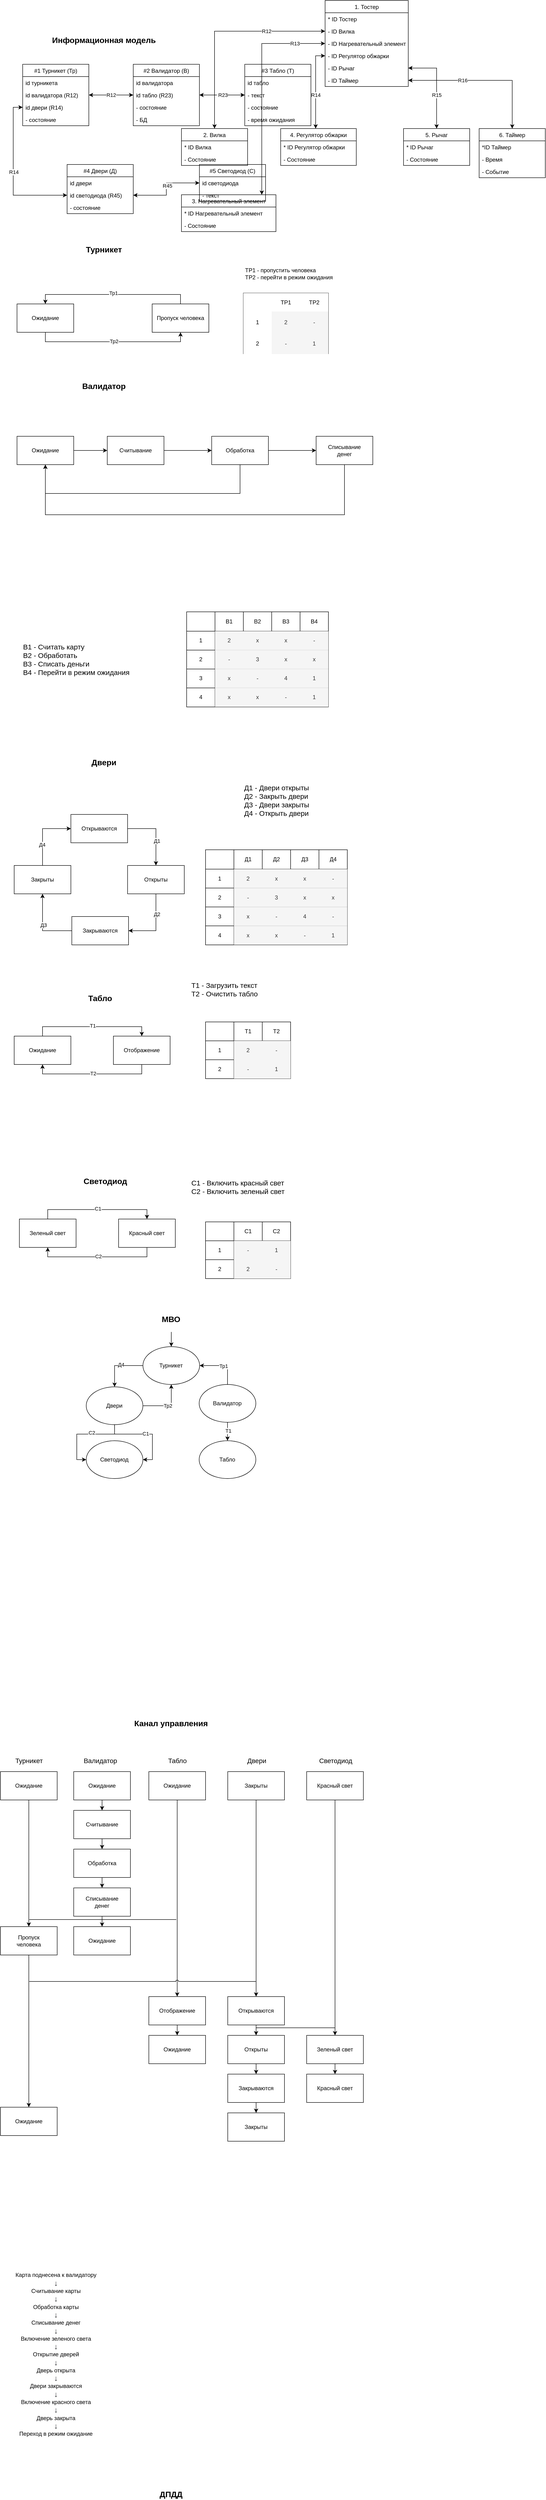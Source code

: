 <mxfile version="14.7.6" pages="4"><diagram id="4v4Gl8N1S-kkFyW56kZ1" name="Page-1"><mxGraphModel dx="1773" dy="527" grid="0" gridSize="10" guides="1" tooltips="1" connect="1" arrows="1" fold="1" page="1" pageScale="1" pageWidth="827" pageHeight="1169" background="none" math="0" shadow="0"><root><mxCell id="0"/><mxCell id="1" parent="0"/><mxCell id="RtWwqi97dt7frAMkpTJ6-182" value="1. Тостер" style="swimlane;fontStyle=0;childLayout=stackLayout;horizontal=1;startSize=26;fillColor=none;horizontalStack=0;resizeParent=1;resizeParentMax=0;resizeLast=0;collapsible=1;marginBottom=0;" parent="1" vertex="1"><mxGeometry x="282" y="338" width="176" height="182" as="geometry"/></mxCell><mxCell id="RtWwqi97dt7frAMkpTJ6-183" value="* ID Тостер" style="text;strokeColor=none;fillColor=none;align=left;verticalAlign=top;spacingLeft=4;spacingRight=4;overflow=hidden;rotatable=0;points=[[0,0.5],[1,0.5]];portConstraint=eastwest;" parent="RtWwqi97dt7frAMkpTJ6-182" vertex="1"><mxGeometry y="26" width="176" height="26" as="geometry"/></mxCell><mxCell id="RtWwqi97dt7frAMkpTJ6-184" value="- ID Вилка" style="text;strokeColor=none;fillColor=none;align=left;verticalAlign=top;spacingLeft=4;spacingRight=4;overflow=hidden;rotatable=0;points=[[0,0.5],[1,0.5]];portConstraint=eastwest;" parent="RtWwqi97dt7frAMkpTJ6-182" vertex="1"><mxGeometry y="52" width="176" height="26" as="geometry"/></mxCell><mxCell id="RtWwqi97dt7frAMkpTJ6-185" value="- ID Нагревательный элемент" style="text;strokeColor=none;fillColor=none;align=left;verticalAlign=top;spacingLeft=4;spacingRight=4;overflow=hidden;rotatable=0;points=[[0,0.5],[1,0.5]];portConstraint=eastwest;" parent="RtWwqi97dt7frAMkpTJ6-182" vertex="1"><mxGeometry y="78" width="176" height="26" as="geometry"/></mxCell><mxCell id="RtWwqi97dt7frAMkpTJ6-186" value="- ID Регулятор обжарки" style="text;strokeColor=none;fillColor=none;align=left;verticalAlign=top;spacingLeft=4;spacingRight=4;overflow=hidden;rotatable=0;points=[[0,0.5],[1,0.5]];portConstraint=eastwest;" parent="RtWwqi97dt7frAMkpTJ6-182" vertex="1"><mxGeometry y="104" width="176" height="26" as="geometry"/></mxCell><mxCell id="RtWwqi97dt7frAMkpTJ6-187" value="- ID Рычаг" style="text;strokeColor=none;fillColor=none;align=left;verticalAlign=top;spacingLeft=4;spacingRight=4;overflow=hidden;rotatable=0;points=[[0,0.5],[1,0.5]];portConstraint=eastwest;" parent="RtWwqi97dt7frAMkpTJ6-182" vertex="1"><mxGeometry y="130" width="176" height="26" as="geometry"/></mxCell><mxCell id="RtWwqi97dt7frAMkpTJ6-188" value="- ID Таймер" style="text;strokeColor=none;fillColor=none;align=left;verticalAlign=top;spacingLeft=4;spacingRight=4;overflow=hidden;rotatable=0;points=[[0,0.5],[1,0.5]];portConstraint=eastwest;" parent="RtWwqi97dt7frAMkpTJ6-182" vertex="1"><mxGeometry y="156" width="176" height="26" as="geometry"/></mxCell><mxCell id="RtWwqi97dt7frAMkpTJ6-189" style="edgeStyle=orthogonalEdgeStyle;orthogonalLoop=1;jettySize=auto;html=1;entryX=0;entryY=0.5;entryDx=0;entryDy=0;startArrow=classic;startFill=1;rounded=0;" parent="1" source="RtWwqi97dt7frAMkpTJ6-191" target="RtWwqi97dt7frAMkpTJ6-184" edge="1"><mxGeometry relative="1" as="geometry"/></mxCell><mxCell id="RtWwqi97dt7frAMkpTJ6-190" value="R12" style="edgeLabel;html=1;align=center;verticalAlign=middle;resizable=0;points=[];" parent="RtWwqi97dt7frAMkpTJ6-189" vertex="1" connectable="0"><mxGeometry x="-0.064" y="-63" relative="1" as="geometry"><mxPoint x="110" y="-63" as="offset"/></mxGeometry></mxCell><mxCell id="RtWwqi97dt7frAMkpTJ6-191" value="2. Вилка" style="swimlane;fontStyle=0;childLayout=stackLayout;horizontal=1;startSize=26;fillColor=none;horizontalStack=0;resizeParent=1;resizeParentMax=0;resizeLast=0;collapsible=1;marginBottom=0;" parent="1" vertex="1"><mxGeometry x="-22" y="609" width="140" height="78" as="geometry"/></mxCell><mxCell id="RtWwqi97dt7frAMkpTJ6-192" value="* ID Вилка" style="text;strokeColor=none;fillColor=none;align=left;verticalAlign=top;spacingLeft=4;spacingRight=4;overflow=hidden;rotatable=0;points=[[0,0.5],[1,0.5]];portConstraint=eastwest;" parent="RtWwqi97dt7frAMkpTJ6-191" vertex="1"><mxGeometry y="26" width="140" height="26" as="geometry"/></mxCell><mxCell id="RtWwqi97dt7frAMkpTJ6-193" value="- Состояние" style="text;strokeColor=none;fillColor=none;align=left;verticalAlign=top;spacingLeft=4;spacingRight=4;overflow=hidden;rotatable=0;points=[[0,0.5],[1,0.5]];portConstraint=eastwest;" parent="RtWwqi97dt7frAMkpTJ6-191" vertex="1"><mxGeometry y="52" width="140" height="26" as="geometry"/></mxCell><mxCell id="RtWwqi97dt7frAMkpTJ6-194" style="edgeStyle=orthogonalEdgeStyle;rounded=0;orthogonalLoop=1;jettySize=auto;html=1;entryX=0;entryY=0.5;entryDx=0;entryDy=0;startArrow=classic;startFill=1;" parent="1" source="RtWwqi97dt7frAMkpTJ6-196" target="RtWwqi97dt7frAMkpTJ6-185" edge="1"><mxGeometry relative="1" as="geometry"><Array as="points"><mxPoint x="148" y="429"/></Array></mxGeometry></mxCell><mxCell id="RtWwqi97dt7frAMkpTJ6-195" value="R13" style="edgeLabel;html=1;align=center;verticalAlign=middle;resizable=0;points=[];" parent="RtWwqi97dt7frAMkpTJ6-194" vertex="1" connectable="0"><mxGeometry x="0.405" y="-48" relative="1" as="geometry"><mxPoint x="22" y="-1" as="offset"/></mxGeometry></mxCell><mxCell id="RtWwqi97dt7frAMkpTJ6-196" value="3. Нагревательный элемент" style="swimlane;fontStyle=0;childLayout=stackLayout;horizontal=1;startSize=26;fillColor=none;horizontalStack=0;resizeParent=1;resizeParentMax=0;resizeLast=0;collapsible=1;marginBottom=0;" parent="1" vertex="1"><mxGeometry x="-22" y="749" width="200" height="78" as="geometry"/></mxCell><mxCell id="RtWwqi97dt7frAMkpTJ6-197" value="* ID Нагревательный элемент" style="text;strokeColor=none;fillColor=none;align=left;verticalAlign=top;spacingLeft=4;spacingRight=4;overflow=hidden;rotatable=0;points=[[0,0.5],[1,0.5]];portConstraint=eastwest;" parent="RtWwqi97dt7frAMkpTJ6-196" vertex="1"><mxGeometry y="26" width="200" height="26" as="geometry"/></mxCell><mxCell id="RtWwqi97dt7frAMkpTJ6-198" value="- Состояние" style="text;strokeColor=none;fillColor=none;align=left;verticalAlign=top;spacingLeft=4;spacingRight=4;overflow=hidden;rotatable=0;points=[[0,0.5],[1,0.5]];portConstraint=eastwest;" parent="RtWwqi97dt7frAMkpTJ6-196" vertex="1"><mxGeometry y="52" width="200" height="26" as="geometry"/></mxCell><mxCell id="RtWwqi97dt7frAMkpTJ6-199" style="edgeStyle=orthogonalEdgeStyle;rounded=0;orthogonalLoop=1;jettySize=auto;html=1;entryX=0;entryY=0.5;entryDx=0;entryDy=0;startArrow=classic;startFill=1;" parent="1" source="RtWwqi97dt7frAMkpTJ6-205" target="RtWwqi97dt7frAMkpTJ6-186" edge="1"><mxGeometry relative="1" as="geometry"><Array as="points"><mxPoint x="262" y="455"/></Array></mxGeometry></mxCell><mxCell id="RtWwqi97dt7frAMkpTJ6-200" value="R14" style="edgeLabel;html=1;align=center;verticalAlign=middle;resizable=0;points=[];" parent="RtWwqi97dt7frAMkpTJ6-199" vertex="1" connectable="0"><mxGeometry x="-0.299" relative="1" as="geometry"><mxPoint y="-10" as="offset"/></mxGeometry></mxCell><mxCell id="RtWwqi97dt7frAMkpTJ6-201" style="edgeStyle=orthogonalEdgeStyle;rounded=0;orthogonalLoop=1;jettySize=auto;html=1;entryX=1;entryY=0.5;entryDx=0;entryDy=0;startArrow=classic;startFill=1;" parent="1" source="RtWwqi97dt7frAMkpTJ6-212" target="RtWwqi97dt7frAMkpTJ6-187" edge="1"><mxGeometry relative="1" as="geometry"/></mxCell><mxCell id="RtWwqi97dt7frAMkpTJ6-202" value="R15" style="edgeLabel;html=1;align=center;verticalAlign=middle;resizable=0;points=[];" parent="RtWwqi97dt7frAMkpTJ6-201" vertex="1" connectable="0"><mxGeometry x="-0.456" relative="1" as="geometry"><mxPoint y="-20" as="offset"/></mxGeometry></mxCell><mxCell id="RtWwqi97dt7frAMkpTJ6-203" style="edgeStyle=orthogonalEdgeStyle;rounded=0;orthogonalLoop=1;jettySize=auto;html=1;entryX=1;entryY=0.5;entryDx=0;entryDy=0;startArrow=classic;startFill=1;" parent="1" source="RtWwqi97dt7frAMkpTJ6-208" target="RtWwqi97dt7frAMkpTJ6-188" edge="1"><mxGeometry relative="1" as="geometry"/></mxCell><mxCell id="RtWwqi97dt7frAMkpTJ6-204" value="R16" style="edgeLabel;html=1;align=center;verticalAlign=middle;resizable=0;points=[];" parent="RtWwqi97dt7frAMkpTJ6-203" vertex="1" connectable="0"><mxGeometry x="0.228" relative="1" as="geometry"><mxPoint x="-10" as="offset"/></mxGeometry></mxCell><mxCell id="RtWwqi97dt7frAMkpTJ6-205" value="4. Регулятор обжарки" style="swimlane;fontStyle=0;childLayout=stackLayout;horizontal=1;startSize=26;fillColor=none;horizontalStack=0;resizeParent=1;resizeParentMax=0;resizeLast=0;collapsible=1;marginBottom=0;" parent="1" vertex="1"><mxGeometry x="188" y="609" width="160" height="78" as="geometry"/></mxCell><mxCell id="RtWwqi97dt7frAMkpTJ6-206" value="* ID Регулятор обжарки" style="text;strokeColor=none;fillColor=none;align=left;verticalAlign=top;spacingLeft=4;spacingRight=4;overflow=hidden;rotatable=0;points=[[0,0.5],[1,0.5]];portConstraint=eastwest;" parent="RtWwqi97dt7frAMkpTJ6-205" vertex="1"><mxGeometry y="26" width="160" height="26" as="geometry"/></mxCell><mxCell id="RtWwqi97dt7frAMkpTJ6-207" value="- Состояние" style="text;strokeColor=none;fillColor=none;align=left;verticalAlign=top;spacingLeft=4;spacingRight=4;overflow=hidden;rotatable=0;points=[[0,0.5],[1,0.5]];portConstraint=eastwest;" parent="RtWwqi97dt7frAMkpTJ6-205" vertex="1"><mxGeometry y="52" width="160" height="26" as="geometry"/></mxCell><mxCell id="RtWwqi97dt7frAMkpTJ6-208" value="6. Таймер" style="swimlane;fontStyle=0;childLayout=stackLayout;horizontal=1;startSize=26;fillColor=none;horizontalStack=0;resizeParent=1;resizeParentMax=0;resizeLast=0;collapsible=1;marginBottom=0;" parent="1" vertex="1"><mxGeometry x="608" y="609" width="140" height="104" as="geometry"/></mxCell><mxCell id="RtWwqi97dt7frAMkpTJ6-209" value="*ID Таймер" style="text;strokeColor=none;fillColor=none;align=left;verticalAlign=top;spacingLeft=4;spacingRight=4;overflow=hidden;rotatable=0;points=[[0,0.5],[1,0.5]];portConstraint=eastwest;" parent="RtWwqi97dt7frAMkpTJ6-208" vertex="1"><mxGeometry y="26" width="140" height="26" as="geometry"/></mxCell><mxCell id="RtWwqi97dt7frAMkpTJ6-210" value="- Время" style="text;strokeColor=none;fillColor=none;align=left;verticalAlign=top;spacingLeft=4;spacingRight=4;overflow=hidden;rotatable=0;points=[[0,0.5],[1,0.5]];portConstraint=eastwest;" parent="RtWwqi97dt7frAMkpTJ6-208" vertex="1"><mxGeometry y="52" width="140" height="26" as="geometry"/></mxCell><mxCell id="RtWwqi97dt7frAMkpTJ6-211" value="- Событие" style="text;strokeColor=none;fillColor=none;align=left;verticalAlign=top;spacingLeft=4;spacingRight=4;overflow=hidden;rotatable=0;points=[[0,0.5],[1,0.5]];portConstraint=eastwest;" parent="RtWwqi97dt7frAMkpTJ6-208" vertex="1"><mxGeometry y="78" width="140" height="26" as="geometry"/></mxCell><mxCell id="RtWwqi97dt7frAMkpTJ6-212" value="5. Рычаг" style="swimlane;fontStyle=0;childLayout=stackLayout;horizontal=1;startSize=26;fillColor=none;horizontalStack=0;resizeParent=1;resizeParentMax=0;resizeLast=0;collapsible=1;marginBottom=0;" parent="1" vertex="1"><mxGeometry x="448" y="609" width="140" height="78" as="geometry"><mxRectangle x="448" y="609" width="75" height="26" as="alternateBounds"/></mxGeometry></mxCell><mxCell id="RtWwqi97dt7frAMkpTJ6-213" value="* ID Рычаг" style="text;strokeColor=none;fillColor=none;align=left;verticalAlign=top;spacingLeft=4;spacingRight=4;overflow=hidden;rotatable=0;points=[[0,0.5],[1,0.5]];portConstraint=eastwest;" parent="RtWwqi97dt7frAMkpTJ6-212" vertex="1"><mxGeometry y="26" width="140" height="26" as="geometry"/></mxCell><mxCell id="RtWwqi97dt7frAMkpTJ6-214" value="- Состояние" style="text;strokeColor=none;fillColor=none;align=left;verticalAlign=top;spacingLeft=4;spacingRight=4;overflow=hidden;rotatable=0;points=[[0,0.5],[1,0.5]];portConstraint=eastwest;" parent="RtWwqi97dt7frAMkpTJ6-212" vertex="1"><mxGeometry y="52" width="140" height="26" as="geometry"/></mxCell><mxCell id="nhhz1PPNxXzfXSCWjOdO-1" value="#1 Турникет (Тр)" style="swimlane;fontStyle=0;childLayout=stackLayout;horizontal=1;startSize=26;fillColor=none;horizontalStack=0;resizeParent=1;resizeParentMax=0;resizeLast=0;collapsible=1;marginBottom=0;" parent="1" vertex="1"><mxGeometry x="-358" y="473" width="140" height="130" as="geometry"/></mxCell><mxCell id="nhhz1PPNxXzfXSCWjOdO-2" value="id турникета" style="text;strokeColor=none;fillColor=none;align=left;verticalAlign=top;spacingLeft=4;spacingRight=4;overflow=hidden;rotatable=0;points=[[0,0.5],[1,0.5]];portConstraint=eastwest;" parent="nhhz1PPNxXzfXSCWjOdO-1" vertex="1"><mxGeometry y="26" width="140" height="26" as="geometry"/></mxCell><mxCell id="nhhz1PPNxXzfXSCWjOdO-3" value="id валидатора (R12)&#xa;" style="text;strokeColor=none;fillColor=none;align=left;verticalAlign=top;spacingLeft=4;spacingRight=4;overflow=hidden;rotatable=0;points=[[0,0.5],[1,0.5]];portConstraint=eastwest;" parent="nhhz1PPNxXzfXSCWjOdO-1" vertex="1"><mxGeometry y="52" width="140" height="26" as="geometry"/></mxCell><mxCell id="nhhz1PPNxXzfXSCWjOdO-4" value="id двери (R14)" style="text;strokeColor=none;fillColor=none;align=left;verticalAlign=top;spacingLeft=4;spacingRight=4;overflow=hidden;rotatable=0;points=[[0,0.5],[1,0.5]];portConstraint=eastwest;" parent="nhhz1PPNxXzfXSCWjOdO-1" vertex="1"><mxGeometry y="78" width="140" height="26" as="geometry"/></mxCell><mxCell id="nhhz1PPNxXzfXSCWjOdO-5" value="- состояние" style="text;strokeColor=none;fillColor=none;align=left;verticalAlign=top;spacingLeft=4;spacingRight=4;overflow=hidden;rotatable=0;points=[[0,0.5],[1,0.5]];portConstraint=eastwest;" parent="nhhz1PPNxXzfXSCWjOdO-1" vertex="1"><mxGeometry y="104" width="140" height="26" as="geometry"/></mxCell><mxCell id="nhhz1PPNxXzfXSCWjOdO-6" value="#2 Валидатор (В)" style="swimlane;fontStyle=0;childLayout=stackLayout;horizontal=1;startSize=26;fillColor=none;horizontalStack=0;resizeParent=1;resizeParentMax=0;resizeLast=0;collapsible=1;marginBottom=0;" parent="1" vertex="1"><mxGeometry x="-124" y="473" width="140" height="130" as="geometry"/></mxCell><mxCell id="nhhz1PPNxXzfXSCWjOdO-7" value="id валидатора" style="text;strokeColor=none;fillColor=none;align=left;verticalAlign=top;spacingLeft=4;spacingRight=4;overflow=hidden;rotatable=0;points=[[0,0.5],[1,0.5]];portConstraint=eastwest;" parent="nhhz1PPNxXzfXSCWjOdO-6" vertex="1"><mxGeometry y="26" width="140" height="26" as="geometry"/></mxCell><mxCell id="nhhz1PPNxXzfXSCWjOdO-8" value="id табло (R23)&#xa;" style="text;strokeColor=none;fillColor=none;align=left;verticalAlign=top;spacingLeft=4;spacingRight=4;overflow=hidden;rotatable=0;points=[[0,0.5],[1,0.5]];portConstraint=eastwest;" parent="nhhz1PPNxXzfXSCWjOdO-6" vertex="1"><mxGeometry y="52" width="140" height="26" as="geometry"/></mxCell><mxCell id="nhhz1PPNxXzfXSCWjOdO-9" value="- состояние" style="text;strokeColor=none;fillColor=none;align=left;verticalAlign=top;spacingLeft=4;spacingRight=4;overflow=hidden;rotatable=0;points=[[0,0.5],[1,0.5]];portConstraint=eastwest;" parent="nhhz1PPNxXzfXSCWjOdO-6" vertex="1"><mxGeometry y="78" width="140" height="26" as="geometry"/></mxCell><mxCell id="nhhz1PPNxXzfXSCWjOdO-10" value="- БД" style="text;strokeColor=none;fillColor=none;align=left;verticalAlign=top;spacingLeft=4;spacingRight=4;overflow=hidden;rotatable=0;points=[[0,0.5],[1,0.5]];portConstraint=eastwest;" parent="nhhz1PPNxXzfXSCWjOdO-6" vertex="1"><mxGeometry y="104" width="140" height="26" as="geometry"/></mxCell><mxCell id="nhhz1PPNxXzfXSCWjOdO-11" style="edgeStyle=orthogonalEdgeStyle;rounded=0;orthogonalLoop=1;jettySize=auto;html=1;exitX=1;exitY=0.5;exitDx=0;exitDy=0;entryX=0;entryY=0.5;entryDx=0;entryDy=0;startArrow=classic;startFill=1;jumpStyle=none;shadow=0;sketch=0;" parent="1" source="nhhz1PPNxXzfXSCWjOdO-3" target="nhhz1PPNxXzfXSCWjOdO-8" edge="1"><mxGeometry relative="1" as="geometry"><mxPoint x="-160" y="501" as="targetPoint"/></mxGeometry></mxCell><mxCell id="nhhz1PPNxXzfXSCWjOdO-12" value="R12" style="edgeLabel;html=1;align=center;verticalAlign=middle;resizable=0;points=[];" parent="nhhz1PPNxXzfXSCWjOdO-11" vertex="1" connectable="0"><mxGeometry x="0.213" y="-1" relative="1" as="geometry"><mxPoint x="-10" y="-1" as="offset"/></mxGeometry></mxCell><mxCell id="nhhz1PPNxXzfXSCWjOdO-13" value="#3 Табло (Т)" style="swimlane;fontStyle=0;childLayout=stackLayout;horizontal=1;startSize=26;fillColor=none;horizontalStack=0;resizeParent=1;resizeParentMax=0;resizeLast=0;collapsible=1;marginBottom=0;" parent="1" vertex="1"><mxGeometry x="112" y="473" width="140" height="130" as="geometry"/></mxCell><mxCell id="nhhz1PPNxXzfXSCWjOdO-14" value="id табло" style="text;strokeColor=none;fillColor=none;align=left;verticalAlign=top;spacingLeft=4;spacingRight=4;overflow=hidden;rotatable=0;points=[[0,0.5],[1,0.5]];portConstraint=eastwest;" parent="nhhz1PPNxXzfXSCWjOdO-13" vertex="1"><mxGeometry y="26" width="140" height="26" as="geometry"/></mxCell><mxCell id="nhhz1PPNxXzfXSCWjOdO-15" value="- текст" style="text;strokeColor=none;fillColor=none;align=left;verticalAlign=top;spacingLeft=4;spacingRight=4;overflow=hidden;rotatable=0;points=[[0,0.5],[1,0.5]];portConstraint=eastwest;" parent="nhhz1PPNxXzfXSCWjOdO-13" vertex="1"><mxGeometry y="52" width="140" height="26" as="geometry"/></mxCell><mxCell id="nhhz1PPNxXzfXSCWjOdO-16" value="- состояние" style="text;strokeColor=none;fillColor=none;align=left;verticalAlign=top;spacingLeft=4;spacingRight=4;overflow=hidden;rotatable=0;points=[[0,0.5],[1,0.5]];portConstraint=eastwest;" parent="nhhz1PPNxXzfXSCWjOdO-13" vertex="1"><mxGeometry y="78" width="140" height="26" as="geometry"/></mxCell><mxCell id="nhhz1PPNxXzfXSCWjOdO-17" value="- время ожидания" style="text;strokeColor=none;fillColor=none;align=left;verticalAlign=top;spacingLeft=4;spacingRight=4;overflow=hidden;rotatable=0;points=[[0,0.5],[1,0.5]];portConstraint=eastwest;" parent="nhhz1PPNxXzfXSCWjOdO-13" vertex="1"><mxGeometry y="104" width="140" height="26" as="geometry"/></mxCell><mxCell id="nhhz1PPNxXzfXSCWjOdO-18" style="edgeStyle=orthogonalEdgeStyle;rounded=0;sketch=0;jumpStyle=none;orthogonalLoop=1;jettySize=auto;html=1;exitX=1;exitY=0.5;exitDx=0;exitDy=0;entryX=0;entryY=0.5;entryDx=0;entryDy=0;shadow=0;startArrow=classic;startFill=1;" parent="1" source="nhhz1PPNxXzfXSCWjOdO-8" target="nhhz1PPNxXzfXSCWjOdO-15" edge="1"><mxGeometry relative="1" as="geometry"/></mxCell><mxCell id="nhhz1PPNxXzfXSCWjOdO-19" value="&amp;nbsp;R23" style="edgeLabel;html=1;align=center;verticalAlign=middle;resizable=0;points=[];" parent="nhhz1PPNxXzfXSCWjOdO-18" vertex="1" connectable="0"><mxGeometry x="-0.086" y="3" relative="1" as="geometry"><mxPoint x="4" y="3" as="offset"/></mxGeometry></mxCell><mxCell id="nhhz1PPNxXzfXSCWjOdO-20" value="#4 Двери (Д)" style="swimlane;fontStyle=0;childLayout=stackLayout;horizontal=1;startSize=26;fillColor=none;horizontalStack=0;resizeParent=1;resizeParentMax=0;resizeLast=0;collapsible=1;marginBottom=0;" parent="1" vertex="1"><mxGeometry x="-264" y="685" width="140" height="104" as="geometry"/></mxCell><mxCell id="nhhz1PPNxXzfXSCWjOdO-21" value="id двери" style="text;strokeColor=none;fillColor=none;align=left;verticalAlign=top;spacingLeft=4;spacingRight=4;overflow=hidden;rotatable=0;points=[[0,0.5],[1,0.5]];portConstraint=eastwest;" parent="nhhz1PPNxXzfXSCWjOdO-20" vertex="1"><mxGeometry y="26" width="140" height="26" as="geometry"/></mxCell><mxCell id="nhhz1PPNxXzfXSCWjOdO-22" value="id светодиода (R45)" style="text;strokeColor=none;fillColor=none;align=left;verticalAlign=top;spacingLeft=4;spacingRight=4;overflow=hidden;rotatable=0;points=[[0,0.5],[1,0.5]];portConstraint=eastwest;" parent="nhhz1PPNxXzfXSCWjOdO-20" vertex="1"><mxGeometry y="52" width="140" height="26" as="geometry"/></mxCell><mxCell id="nhhz1PPNxXzfXSCWjOdO-23" value="- состояние" style="text;strokeColor=none;fillColor=none;align=left;verticalAlign=top;spacingLeft=4;spacingRight=4;overflow=hidden;rotatable=0;points=[[0,0.5],[1,0.5]];portConstraint=eastwest;" parent="nhhz1PPNxXzfXSCWjOdO-20" vertex="1"><mxGeometry y="78" width="140" height="26" as="geometry"/></mxCell><mxCell id="nhhz1PPNxXzfXSCWjOdO-24" value="#5 Светодиод (С)" style="swimlane;fontStyle=0;childLayout=stackLayout;horizontal=1;startSize=26;fillColor=none;horizontalStack=0;resizeParent=1;resizeParentMax=0;resizeLast=0;collapsible=1;marginBottom=0;" parent="1" vertex="1"><mxGeometry x="16" y="685" width="140" height="78" as="geometry"/></mxCell><mxCell id="nhhz1PPNxXzfXSCWjOdO-25" value="id светодиода" style="text;strokeColor=none;fillColor=none;align=left;verticalAlign=top;spacingLeft=4;spacingRight=4;overflow=hidden;rotatable=0;points=[[0,0.5],[1,0.5]];portConstraint=eastwest;" parent="nhhz1PPNxXzfXSCWjOdO-24" vertex="1"><mxGeometry y="26" width="140" height="26" as="geometry"/></mxCell><mxCell id="nhhz1PPNxXzfXSCWjOdO-26" value="- текст" style="text;strokeColor=none;fillColor=none;align=left;verticalAlign=top;spacingLeft=4;spacingRight=4;overflow=hidden;rotatable=0;points=[[0,0.5],[1,0.5]];portConstraint=eastwest;" parent="nhhz1PPNxXzfXSCWjOdO-24" vertex="1"><mxGeometry y="52" width="140" height="26" as="geometry"/></mxCell><mxCell id="nhhz1PPNxXzfXSCWjOdO-27" style="edgeStyle=orthogonalEdgeStyle;rounded=0;sketch=0;jumpStyle=none;orthogonalLoop=1;jettySize=auto;html=1;exitX=1;exitY=0.5;exitDx=0;exitDy=0;entryX=0;entryY=0.5;entryDx=0;entryDy=0;shadow=0;startArrow=classic;startFill=1;" parent="1" source="nhhz1PPNxXzfXSCWjOdO-22" target="nhhz1PPNxXzfXSCWjOdO-25" edge="1"><mxGeometry relative="1" as="geometry"/></mxCell><mxCell id="nhhz1PPNxXzfXSCWjOdO-28" value="R45&lt;br&gt;" style="edgeLabel;html=1;align=center;verticalAlign=middle;resizable=0;points=[];" parent="nhhz1PPNxXzfXSCWjOdO-27" vertex="1" connectable="0"><mxGeometry x="0.084" y="-2" relative="1" as="geometry"><mxPoint as="offset"/></mxGeometry></mxCell><mxCell id="nhhz1PPNxXzfXSCWjOdO-29" style="edgeStyle=orthogonalEdgeStyle;rounded=0;sketch=0;jumpStyle=none;orthogonalLoop=1;jettySize=auto;html=1;exitX=0;exitY=0.5;exitDx=0;exitDy=0;entryX=0;entryY=0.5;entryDx=0;entryDy=0;shadow=0;startArrow=classic;startFill=1;" parent="1" source="nhhz1PPNxXzfXSCWjOdO-4" target="nhhz1PPNxXzfXSCWjOdO-22" edge="1"><mxGeometry relative="1" as="geometry"/></mxCell><mxCell id="nhhz1PPNxXzfXSCWjOdO-30" value="R14&lt;br&gt;" style="edgeLabel;html=1;align=center;verticalAlign=middle;resizable=0;points=[];" parent="nhhz1PPNxXzfXSCWjOdO-29" vertex="1" connectable="0"><mxGeometry x="-0.019" y="1" relative="1" as="geometry"><mxPoint as="offset"/></mxGeometry></mxCell><mxCell id="nhhz1PPNxXzfXSCWjOdO-31" value="&lt;font style=&quot;font-size: 17px&quot;&gt;&lt;b&gt;Информационная модель&lt;/b&gt;&lt;/font&gt;" style="text;html=1;strokeColor=none;fillColor=none;align=center;verticalAlign=middle;whiteSpace=wrap;rounded=0;" parent="1" vertex="1"><mxGeometry x="-346" y="413" width="320" height="20" as="geometry"/></mxCell><mxCell id="nhhz1PPNxXzfXSCWjOdO-32" value="&lt;font style=&quot;font-size: 17px&quot;&gt;&lt;b&gt;Турникет&lt;/b&gt;&lt;/font&gt;" style="text;html=1;strokeColor=none;fillColor=none;align=center;verticalAlign=middle;whiteSpace=wrap;rounded=0;" parent="1" vertex="1"><mxGeometry x="-346" y="856" width="320" height="20" as="geometry"/></mxCell><mxCell id="nhhz1PPNxXzfXSCWjOdO-33" style="edgeStyle=orthogonalEdgeStyle;rounded=0;sketch=0;jumpStyle=none;orthogonalLoop=1;jettySize=auto;html=1;exitX=0.5;exitY=1;exitDx=0;exitDy=0;entryX=0.5;entryY=1;entryDx=0;entryDy=0;shadow=0;startArrow=none;startFill=0;" parent="1" source="nhhz1PPNxXzfXSCWjOdO-35" target="nhhz1PPNxXzfXSCWjOdO-38" edge="1"><mxGeometry relative="1" as="geometry"/></mxCell><mxCell id="nhhz1PPNxXzfXSCWjOdO-34" value="Тр2&lt;br&gt;" style="edgeLabel;html=1;align=center;verticalAlign=middle;resizable=0;points=[];" parent="nhhz1PPNxXzfXSCWjOdO-33" vertex="1" connectable="0"><mxGeometry x="0.012" y="1" relative="1" as="geometry"><mxPoint as="offset"/></mxGeometry></mxCell><mxCell id="nhhz1PPNxXzfXSCWjOdO-35" value="Ожидание" style="rounded=0;whiteSpace=wrap;html=1;" parent="1" vertex="1"><mxGeometry x="-370" y="980" width="120" height="60" as="geometry"/></mxCell><mxCell id="nhhz1PPNxXzfXSCWjOdO-36" style="edgeStyle=orthogonalEdgeStyle;rounded=0;sketch=0;jumpStyle=none;orthogonalLoop=1;jettySize=auto;html=1;exitX=0.5;exitY=0;exitDx=0;exitDy=0;entryX=0.5;entryY=0;entryDx=0;entryDy=0;shadow=0;startArrow=none;startFill=0;" parent="1" source="nhhz1PPNxXzfXSCWjOdO-38" target="nhhz1PPNxXzfXSCWjOdO-35" edge="1"><mxGeometry relative="1" as="geometry"/></mxCell><mxCell id="nhhz1PPNxXzfXSCWjOdO-37" value="Тр1" style="edgeLabel;html=1;align=center;verticalAlign=middle;resizable=0;points=[];" parent="nhhz1PPNxXzfXSCWjOdO-36" vertex="1" connectable="0"><mxGeometry x="-0.074" y="-2" relative="1" as="geometry"><mxPoint x="-11" y="-1" as="offset"/></mxGeometry></mxCell><mxCell id="nhhz1PPNxXzfXSCWjOdO-38" value="Пропуск человека" style="rounded=0;whiteSpace=wrap;html=1;" parent="1" vertex="1"><mxGeometry x="-84" y="980" width="120" height="60" as="geometry"/></mxCell><mxCell id="nhhz1PPNxXzfXSCWjOdO-39" value="" style="shape=table;html=1;whiteSpace=wrap;startSize=0;container=1;collapsible=0;childLayout=tableLayout;sketch=0;verticalAlign=middle;" parent="1" vertex="1"><mxGeometry x="109" y="957" width="180" height="128.5" as="geometry"/></mxCell><mxCell id="nhhz1PPNxXzfXSCWjOdO-40" value="" style="shape=partialRectangle;html=1;whiteSpace=wrap;collapsible=0;dropTarget=0;pointerEvents=0;fillColor=none;top=0;left=0;bottom=0;right=0;points=[[0,0.5],[1,0.5]];portConstraint=eastwest;sketch=0;" parent="nhhz1PPNxXzfXSCWjOdO-39" vertex="1"><mxGeometry width="180" height="39" as="geometry"/></mxCell><mxCell id="nhhz1PPNxXzfXSCWjOdO-41" value="" style="shape=partialRectangle;html=1;whiteSpace=wrap;connectable=0;top=0;left=0;bottom=0;right=0;overflow=hidden;sketch=0;" parent="nhhz1PPNxXzfXSCWjOdO-40" vertex="1"><mxGeometry width="60" height="39" as="geometry"/></mxCell><mxCell id="nhhz1PPNxXzfXSCWjOdO-42" value="ТР1" style="shape=partialRectangle;html=1;whiteSpace=wrap;connectable=0;top=0;left=0;bottom=0;right=0;overflow=hidden;sketch=0;" parent="nhhz1PPNxXzfXSCWjOdO-40" vertex="1"><mxGeometry x="60" width="60" height="39" as="geometry"/></mxCell><mxCell id="nhhz1PPNxXzfXSCWjOdO-43" value="ТР2" style="shape=partialRectangle;html=1;whiteSpace=wrap;connectable=0;top=0;left=0;bottom=0;right=0;overflow=hidden;sketch=0;" parent="nhhz1PPNxXzfXSCWjOdO-40" vertex="1"><mxGeometry x="120" width="60" height="39" as="geometry"/></mxCell><mxCell id="nhhz1PPNxXzfXSCWjOdO-44" value="" style="shape=partialRectangle;html=1;whiteSpace=wrap;collapsible=0;dropTarget=0;pointerEvents=0;fillColor=none;top=0;left=0;bottom=0;right=0;points=[[0,0.5],[1,0.5]];portConstraint=eastwest;sketch=0;" parent="nhhz1PPNxXzfXSCWjOdO-39" vertex="1"><mxGeometry y="39" width="180" height="45" as="geometry"/></mxCell><mxCell id="nhhz1PPNxXzfXSCWjOdO-45" value="1" style="shape=partialRectangle;html=1;whiteSpace=wrap;connectable=0;top=0;left=0;bottom=0;right=0;overflow=hidden;sketch=0;" parent="nhhz1PPNxXzfXSCWjOdO-44" vertex="1"><mxGeometry width="60" height="45" as="geometry"/></mxCell><mxCell id="nhhz1PPNxXzfXSCWjOdO-46" value="2" style="shape=partialRectangle;html=1;whiteSpace=wrap;connectable=0;fillColor=#f5f5f5;top=0;left=0;bottom=0;right=0;overflow=hidden;sketch=0;strokeColor=#666666;fontColor=#333333;" parent="nhhz1PPNxXzfXSCWjOdO-44" vertex="1"><mxGeometry x="60" width="60" height="45" as="geometry"/></mxCell><mxCell id="nhhz1PPNxXzfXSCWjOdO-47" value="-" style="shape=partialRectangle;html=1;whiteSpace=wrap;connectable=0;fillColor=#f5f5f5;top=0;left=0;bottom=0;right=0;overflow=hidden;shadow=0;sketch=0;strokeColor=#666666;fontColor=#333333;" parent="nhhz1PPNxXzfXSCWjOdO-44" vertex="1"><mxGeometry x="120" width="60" height="45" as="geometry"/></mxCell><mxCell id="nhhz1PPNxXzfXSCWjOdO-48" value="" style="shape=partialRectangle;html=1;whiteSpace=wrap;collapsible=0;dropTarget=0;pointerEvents=0;fillColor=none;top=0;left=0;bottom=0;right=0;points=[[0,0.5],[1,0.5]];portConstraint=eastwest;sketch=0;" parent="nhhz1PPNxXzfXSCWjOdO-39" vertex="1"><mxGeometry y="84" width="180" height="45" as="geometry"/></mxCell><mxCell id="nhhz1PPNxXzfXSCWjOdO-49" value="2" style="shape=partialRectangle;html=1;whiteSpace=wrap;connectable=0;top=0;left=0;bottom=0;right=0;overflow=hidden;sketch=0;" parent="nhhz1PPNxXzfXSCWjOdO-48" vertex="1"><mxGeometry width="60" height="45" as="geometry"/></mxCell><mxCell id="nhhz1PPNxXzfXSCWjOdO-50" value="-" style="shape=partialRectangle;html=1;whiteSpace=wrap;connectable=0;fillColor=#f5f5f5;top=0;left=0;bottom=0;right=0;overflow=hidden;sketch=0;strokeColor=#666666;fontColor=#333333;" parent="nhhz1PPNxXzfXSCWjOdO-48" vertex="1"><mxGeometry x="60" width="60" height="45" as="geometry"/></mxCell><mxCell id="nhhz1PPNxXzfXSCWjOdO-51" value="1" style="shape=partialRectangle;html=1;whiteSpace=wrap;connectable=0;fillColor=#f5f5f5;top=0;left=0;bottom=0;right=0;overflow=hidden;shadow=0;sketch=0;strokeColor=#666666;fontColor=#333333;" parent="nhhz1PPNxXzfXSCWjOdO-48" vertex="1"><mxGeometry x="120" width="60" height="45" as="geometry"/></mxCell><mxCell id="nhhz1PPNxXzfXSCWjOdO-52" value="&lt;div style=&quot;text-align: left&quot;&gt;ТР1 - пропустить человека&lt;/div&gt;&lt;div style=&quot;text-align: left&quot;&gt;ТР2 - перейти в режим ожидания&lt;/div&gt;" style="text;html=1;align=center;verticalAlign=middle;resizable=0;points=[];autosize=1;strokeColor=none;" parent="1" vertex="1"><mxGeometry x="104" y="900" width="201" height="32" as="geometry"/></mxCell><mxCell id="nhhz1PPNxXzfXSCWjOdO-53" value="&lt;font style=&quot;font-size: 17px&quot;&gt;&lt;b&gt;Валидатор&lt;/b&gt;&lt;/font&gt;" style="text;html=1;strokeColor=none;fillColor=none;align=center;verticalAlign=middle;whiteSpace=wrap;rounded=0;" parent="1" vertex="1"><mxGeometry x="-346" y="1145" width="320" height="20" as="geometry"/></mxCell><mxCell id="nhhz1PPNxXzfXSCWjOdO-54" style="edgeStyle=orthogonalEdgeStyle;rounded=0;sketch=0;jumpStyle=none;orthogonalLoop=1;jettySize=auto;html=1;exitX=1;exitY=0.5;exitDx=0;exitDy=0;entryX=0;entryY=0.5;entryDx=0;entryDy=0;shadow=0;startArrow=none;startFill=0;" parent="1" source="nhhz1PPNxXzfXSCWjOdO-55" target="nhhz1PPNxXzfXSCWjOdO-57" edge="1"><mxGeometry relative="1" as="geometry"/></mxCell><mxCell id="nhhz1PPNxXzfXSCWjOdO-55" value="Ожидание" style="rounded=0;whiteSpace=wrap;html=1;" parent="1" vertex="1"><mxGeometry x="-370" y="1260" width="120" height="60" as="geometry"/></mxCell><mxCell id="nhhz1PPNxXzfXSCWjOdO-56" style="edgeStyle=orthogonalEdgeStyle;rounded=0;sketch=0;jumpStyle=none;orthogonalLoop=1;jettySize=auto;html=1;exitX=1;exitY=0.5;exitDx=0;exitDy=0;entryX=0;entryY=0.5;entryDx=0;entryDy=0;shadow=0;startArrow=none;startFill=0;" parent="1" source="nhhz1PPNxXzfXSCWjOdO-57" target="nhhz1PPNxXzfXSCWjOdO-60" edge="1"><mxGeometry relative="1" as="geometry"/></mxCell><mxCell id="nhhz1PPNxXzfXSCWjOdO-57" value="Считывание" style="rounded=0;whiteSpace=wrap;html=1;" parent="1" vertex="1"><mxGeometry x="-179" y="1260" width="120" height="60" as="geometry"/></mxCell><mxCell id="nhhz1PPNxXzfXSCWjOdO-58" style="edgeStyle=orthogonalEdgeStyle;rounded=0;sketch=0;jumpStyle=none;orthogonalLoop=1;jettySize=auto;html=1;exitX=1;exitY=0.5;exitDx=0;exitDy=0;entryX=0;entryY=0.5;entryDx=0;entryDy=0;shadow=0;startArrow=none;startFill=0;" parent="1" source="nhhz1PPNxXzfXSCWjOdO-60" target="nhhz1PPNxXzfXSCWjOdO-62" edge="1"><mxGeometry relative="1" as="geometry"/></mxCell><mxCell id="nhhz1PPNxXzfXSCWjOdO-59" style="edgeStyle=orthogonalEdgeStyle;sketch=0;jumpStyle=arc;orthogonalLoop=1;jettySize=auto;html=1;exitX=0.5;exitY=1;exitDx=0;exitDy=0;entryX=0.5;entryY=1;entryDx=0;entryDy=0;shadow=0;startArrow=none;startFill=0;rounded=0;" parent="1" source="nhhz1PPNxXzfXSCWjOdO-60" target="nhhz1PPNxXzfXSCWjOdO-55" edge="1"><mxGeometry relative="1" as="geometry"><Array as="points"><mxPoint x="102" y="1381"/><mxPoint x="-310" y="1381"/></Array></mxGeometry></mxCell><mxCell id="nhhz1PPNxXzfXSCWjOdO-60" value="Обработка" style="rounded=0;whiteSpace=wrap;html=1;" parent="1" vertex="1"><mxGeometry x="42" y="1260" width="120" height="60" as="geometry"/></mxCell><mxCell id="nhhz1PPNxXzfXSCWjOdO-61" style="edgeStyle=orthogonalEdgeStyle;rounded=0;sketch=0;jumpStyle=none;orthogonalLoop=1;jettySize=auto;html=1;exitX=0.5;exitY=1;exitDx=0;exitDy=0;entryX=0.5;entryY=1;entryDx=0;entryDy=0;shadow=0;startArrow=none;startFill=0;" parent="1" source="nhhz1PPNxXzfXSCWjOdO-62" target="nhhz1PPNxXzfXSCWjOdO-55" edge="1"><mxGeometry relative="1" as="geometry"><Array as="points"><mxPoint x="323" y="1426"/><mxPoint x="-310" y="1426"/></Array></mxGeometry></mxCell><mxCell id="nhhz1PPNxXzfXSCWjOdO-62" value="Списывание &lt;br&gt;денег" style="rounded=0;whiteSpace=wrap;html=1;" parent="1" vertex="1"><mxGeometry x="263" y="1260" width="120" height="60" as="geometry"/></mxCell><mxCell id="nhhz1PPNxXzfXSCWjOdO-63" value="" style="shape=table;html=1;whiteSpace=wrap;startSize=0;container=1;collapsible=0;childLayout=tableLayout;shadow=0;sketch=0;fillColor=#ffffff;gradientColor=none;verticalAlign=middle;" parent="1" vertex="1"><mxGeometry x="-11" y="1631.39" width="300" height="201.214" as="geometry"/></mxCell><mxCell id="nhhz1PPNxXzfXSCWjOdO-64" value="" style="shape=partialRectangle;html=1;whiteSpace=wrap;collapsible=0;dropTarget=0;pointerEvents=0;fillColor=none;top=0;left=0;bottom=0;right=0;points=[[0,0.5],[1,0.5]];portConstraint=eastwest;" parent="nhhz1PPNxXzfXSCWjOdO-63" vertex="1"><mxGeometry width="300" height="41" as="geometry"/></mxCell><mxCell id="nhhz1PPNxXzfXSCWjOdO-65" value="" style="shape=partialRectangle;html=1;whiteSpace=wrap;connectable=0;fillColor=none;top=0;left=0;bottom=0;right=0;overflow=hidden;" parent="nhhz1PPNxXzfXSCWjOdO-64" vertex="1"><mxGeometry width="60" height="41" as="geometry"/></mxCell><mxCell id="nhhz1PPNxXzfXSCWjOdO-66" value="В1" style="shape=partialRectangle;html=1;whiteSpace=wrap;connectable=0;fillColor=none;top=0;left=0;bottom=0;right=0;overflow=hidden;" parent="nhhz1PPNxXzfXSCWjOdO-64" vertex="1"><mxGeometry x="60" width="60" height="41" as="geometry"/></mxCell><mxCell id="nhhz1PPNxXzfXSCWjOdO-67" value="В2" style="shape=partialRectangle;html=1;whiteSpace=wrap;connectable=0;fillColor=none;top=0;left=0;bottom=0;right=0;overflow=hidden;" parent="nhhz1PPNxXzfXSCWjOdO-64" vertex="1"><mxGeometry x="120" width="60" height="41" as="geometry"/></mxCell><mxCell id="nhhz1PPNxXzfXSCWjOdO-68" value="В3" style="shape=partialRectangle;html=1;whiteSpace=wrap;connectable=0;fillColor=none;top=0;left=0;bottom=0;right=0;overflow=hidden;" parent="nhhz1PPNxXzfXSCWjOdO-64" vertex="1"><mxGeometry x="180" width="60" height="41" as="geometry"/></mxCell><mxCell id="nhhz1PPNxXzfXSCWjOdO-69" value="В4" style="shape=partialRectangle;html=1;whiteSpace=wrap;connectable=0;fillColor=none;top=0;left=0;bottom=0;right=0;overflow=hidden;" parent="nhhz1PPNxXzfXSCWjOdO-64" vertex="1"><mxGeometry x="240" width="60" height="41" as="geometry"/></mxCell><mxCell id="nhhz1PPNxXzfXSCWjOdO-70" value="" style="shape=partialRectangle;html=1;whiteSpace=wrap;collapsible=0;dropTarget=0;pointerEvents=0;fillColor=none;top=0;left=0;bottom=0;right=0;points=[[0,0.5],[1,0.5]];portConstraint=eastwest;" parent="nhhz1PPNxXzfXSCWjOdO-63" vertex="1"><mxGeometry y="41" width="300" height="40" as="geometry"/></mxCell><mxCell id="nhhz1PPNxXzfXSCWjOdO-71" value="1" style="shape=partialRectangle;html=1;whiteSpace=wrap;connectable=0;fillColor=none;top=0;left=0;bottom=0;right=0;overflow=hidden;" parent="nhhz1PPNxXzfXSCWjOdO-70" vertex="1"><mxGeometry width="60" height="40" as="geometry"/></mxCell><mxCell id="nhhz1PPNxXzfXSCWjOdO-72" value="2" style="shape=partialRectangle;html=1;whiteSpace=wrap;connectable=0;fillColor=#f5f5f5;top=0;left=0;bottom=0;right=0;overflow=hidden;strokeColor=#666666;fontColor=#333333;" parent="nhhz1PPNxXzfXSCWjOdO-70" vertex="1"><mxGeometry x="60" width="60" height="40" as="geometry"/></mxCell><mxCell id="nhhz1PPNxXzfXSCWjOdO-73" value="х" style="shape=partialRectangle;html=1;whiteSpace=wrap;connectable=0;fillColor=#f5f5f5;top=0;left=0;bottom=0;right=0;overflow=hidden;strokeColor=#666666;fontColor=#333333;" parent="nhhz1PPNxXzfXSCWjOdO-70" vertex="1"><mxGeometry x="120" width="60" height="40" as="geometry"/></mxCell><mxCell id="nhhz1PPNxXzfXSCWjOdO-74" value="х" style="shape=partialRectangle;html=1;whiteSpace=wrap;connectable=0;fillColor=#f5f5f5;top=0;left=0;bottom=0;right=0;overflow=hidden;strokeColor=#666666;fontColor=#333333;" parent="nhhz1PPNxXzfXSCWjOdO-70" vertex="1"><mxGeometry x="180" width="60" height="40" as="geometry"/></mxCell><mxCell id="nhhz1PPNxXzfXSCWjOdO-75" value="-" style="shape=partialRectangle;html=1;whiteSpace=wrap;connectable=0;fillColor=#f5f5f5;top=0;left=0;bottom=0;right=0;overflow=hidden;strokeColor=#666666;fontColor=#333333;" parent="nhhz1PPNxXzfXSCWjOdO-70" vertex="1"><mxGeometry x="240" width="60" height="40" as="geometry"/></mxCell><mxCell id="nhhz1PPNxXzfXSCWjOdO-76" value="" style="shape=partialRectangle;html=1;whiteSpace=wrap;collapsible=0;dropTarget=0;pointerEvents=0;fillColor=none;top=0;left=0;bottom=0;right=0;points=[[0,0.5],[1,0.5]];portConstraint=eastwest;" parent="nhhz1PPNxXzfXSCWjOdO-63" vertex="1"><mxGeometry y="81" width="300" height="40" as="geometry"/></mxCell><mxCell id="nhhz1PPNxXzfXSCWjOdO-77" value="2" style="shape=partialRectangle;html=1;whiteSpace=wrap;connectable=0;fillColor=none;top=0;left=0;bottom=0;right=0;overflow=hidden;" parent="nhhz1PPNxXzfXSCWjOdO-76" vertex="1"><mxGeometry width="60" height="40" as="geometry"/></mxCell><mxCell id="nhhz1PPNxXzfXSCWjOdO-78" value="-" style="shape=partialRectangle;html=1;whiteSpace=wrap;connectable=0;fillColor=#f5f5f5;top=0;left=0;bottom=0;right=0;overflow=hidden;strokeColor=#666666;fontColor=#333333;" parent="nhhz1PPNxXzfXSCWjOdO-76" vertex="1"><mxGeometry x="60" width="60" height="40" as="geometry"/></mxCell><mxCell id="nhhz1PPNxXzfXSCWjOdO-79" value="3" style="shape=partialRectangle;html=1;whiteSpace=wrap;connectable=0;fillColor=#f5f5f5;top=0;left=0;bottom=0;right=0;overflow=hidden;strokeColor=#666666;fontColor=#333333;" parent="nhhz1PPNxXzfXSCWjOdO-76" vertex="1"><mxGeometry x="120" width="60" height="40" as="geometry"/></mxCell><mxCell id="nhhz1PPNxXzfXSCWjOdO-80" value="х" style="shape=partialRectangle;html=1;whiteSpace=wrap;connectable=0;fillColor=#f5f5f5;top=0;left=0;bottom=0;right=0;overflow=hidden;strokeColor=#666666;fontColor=#333333;" parent="nhhz1PPNxXzfXSCWjOdO-76" vertex="1"><mxGeometry x="180" width="60" height="40" as="geometry"/></mxCell><mxCell id="nhhz1PPNxXzfXSCWjOdO-81" value="х" style="shape=partialRectangle;html=1;whiteSpace=wrap;connectable=0;fillColor=#f5f5f5;top=0;left=0;bottom=0;right=0;overflow=hidden;strokeColor=#666666;fontColor=#333333;" parent="nhhz1PPNxXzfXSCWjOdO-76" vertex="1"><mxGeometry x="240" width="60" height="40" as="geometry"/></mxCell><mxCell id="nhhz1PPNxXzfXSCWjOdO-82" style="shape=partialRectangle;html=1;whiteSpace=wrap;collapsible=0;dropTarget=0;pointerEvents=0;fillColor=none;top=0;left=0;bottom=0;right=0;points=[[0,0.5],[1,0.5]];portConstraint=eastwest;" parent="nhhz1PPNxXzfXSCWjOdO-63" vertex="1"><mxGeometry y="121" width="300" height="40" as="geometry"/></mxCell><mxCell id="nhhz1PPNxXzfXSCWjOdO-83" value="3" style="shape=partialRectangle;html=1;whiteSpace=wrap;connectable=0;fillColor=none;top=0;left=0;bottom=0;right=0;overflow=hidden;" parent="nhhz1PPNxXzfXSCWjOdO-82" vertex="1"><mxGeometry width="60" height="40" as="geometry"/></mxCell><mxCell id="nhhz1PPNxXzfXSCWjOdO-84" value="х" style="shape=partialRectangle;html=1;whiteSpace=wrap;connectable=0;fillColor=#f5f5f5;top=0;left=0;bottom=0;right=0;overflow=hidden;strokeColor=#666666;fontColor=#333333;" parent="nhhz1PPNxXzfXSCWjOdO-82" vertex="1"><mxGeometry x="60" width="60" height="40" as="geometry"/></mxCell><mxCell id="nhhz1PPNxXzfXSCWjOdO-85" value="-" style="shape=partialRectangle;html=1;whiteSpace=wrap;connectable=0;fillColor=#f5f5f5;top=0;left=0;bottom=0;right=0;overflow=hidden;strokeColor=#666666;fontColor=#333333;" parent="nhhz1PPNxXzfXSCWjOdO-82" vertex="1"><mxGeometry x="120" width="60" height="40" as="geometry"/></mxCell><mxCell id="nhhz1PPNxXzfXSCWjOdO-86" value="4" style="shape=partialRectangle;html=1;whiteSpace=wrap;connectable=0;fillColor=#f5f5f5;top=0;left=0;bottom=0;right=0;overflow=hidden;strokeColor=#666666;fontColor=#333333;" parent="nhhz1PPNxXzfXSCWjOdO-82" vertex="1"><mxGeometry x="180" width="60" height="40" as="geometry"/></mxCell><mxCell id="nhhz1PPNxXzfXSCWjOdO-87" value="1" style="shape=partialRectangle;html=1;whiteSpace=wrap;connectable=0;fillColor=#f5f5f5;top=0;left=0;bottom=0;right=0;overflow=hidden;strokeColor=#666666;fontColor=#333333;" parent="nhhz1PPNxXzfXSCWjOdO-82" vertex="1"><mxGeometry x="240" width="60" height="40" as="geometry"/></mxCell><mxCell id="nhhz1PPNxXzfXSCWjOdO-88" style="shape=partialRectangle;html=1;whiteSpace=wrap;collapsible=0;dropTarget=0;pointerEvents=0;fillColor=none;top=0;left=0;bottom=0;right=0;points=[[0,0.5],[1,0.5]];portConstraint=eastwest;" parent="nhhz1PPNxXzfXSCWjOdO-63" vertex="1"><mxGeometry y="161" width="300" height="40" as="geometry"/></mxCell><mxCell id="nhhz1PPNxXzfXSCWjOdO-89" value="4" style="shape=partialRectangle;html=1;whiteSpace=wrap;connectable=0;fillColor=none;top=0;left=0;bottom=0;right=0;overflow=hidden;" parent="nhhz1PPNxXzfXSCWjOdO-88" vertex="1"><mxGeometry width="60" height="40" as="geometry"/></mxCell><mxCell id="nhhz1PPNxXzfXSCWjOdO-90" value="х" style="shape=partialRectangle;html=1;whiteSpace=wrap;connectable=0;fillColor=#f5f5f5;top=0;left=0;bottom=0;right=0;overflow=hidden;strokeColor=#666666;fontColor=#333333;" parent="nhhz1PPNxXzfXSCWjOdO-88" vertex="1"><mxGeometry x="60" width="60" height="40" as="geometry"/></mxCell><mxCell id="nhhz1PPNxXzfXSCWjOdO-91" value="х" style="shape=partialRectangle;html=1;whiteSpace=wrap;connectable=0;fillColor=#f5f5f5;top=0;left=0;bottom=0;right=0;overflow=hidden;strokeColor=#666666;fontColor=#333333;" parent="nhhz1PPNxXzfXSCWjOdO-88" vertex="1"><mxGeometry x="120" width="60" height="40" as="geometry"/></mxCell><mxCell id="nhhz1PPNxXzfXSCWjOdO-92" value="-" style="shape=partialRectangle;html=1;whiteSpace=wrap;connectable=0;fillColor=#f5f5f5;top=0;left=0;bottom=0;right=0;overflow=hidden;strokeColor=#666666;fontColor=#333333;" parent="nhhz1PPNxXzfXSCWjOdO-88" vertex="1"><mxGeometry x="180" width="60" height="40" as="geometry"/></mxCell><mxCell id="nhhz1PPNxXzfXSCWjOdO-93" value="1" style="shape=partialRectangle;html=1;whiteSpace=wrap;connectable=0;fillColor=#f5f5f5;top=0;left=0;bottom=0;right=0;overflow=hidden;strokeColor=#666666;fontColor=#333333;" parent="nhhz1PPNxXzfXSCWjOdO-88" vertex="1"><mxGeometry x="240" width="60" height="40" as="geometry"/></mxCell><mxCell id="nhhz1PPNxXzfXSCWjOdO-94" value="&lt;div style=&quot;text-align: left ; font-size: 15px&quot;&gt;&lt;font style=&quot;font-size: 15px&quot;&gt;В1 - Считать карту&lt;/font&gt;&lt;/div&gt;&lt;div style=&quot;text-align: left ; font-size: 15px&quot;&gt;&lt;font style=&quot;font-size: 15px&quot;&gt;В2 - Обработать&lt;/font&gt;&lt;/div&gt;&lt;div style=&quot;text-align: left ; font-size: 15px&quot;&gt;&lt;font style=&quot;font-size: 15px&quot;&gt;В3 - Списать деньги&lt;/font&gt;&lt;/div&gt;&lt;div style=&quot;text-align: left ; font-size: 15px&quot;&gt;&lt;font style=&quot;font-size: 15px&quot;&gt;В4 - Перейти в режим ожидания&lt;/font&gt;&lt;/div&gt;" style="text;html=1;align=center;verticalAlign=middle;resizable=0;points=[];autosize=1;strokeColor=none;" parent="1" vertex="1"><mxGeometry x="-366" y="1702" width="242" height="60" as="geometry"/></mxCell><mxCell id="nhhz1PPNxXzfXSCWjOdO-95" value="&lt;font style=&quot;font-size: 17px&quot;&gt;&lt;b&gt;Двери&lt;/b&gt;&lt;/font&gt;" style="text;html=1;strokeColor=none;fillColor=none;align=center;verticalAlign=middle;whiteSpace=wrap;rounded=0;" parent="1" vertex="1"><mxGeometry x="-346" y="1941" width="320" height="20" as="geometry"/></mxCell><mxCell id="nhhz1PPNxXzfXSCWjOdO-96" style="edgeStyle=orthogonalEdgeStyle;rounded=0;sketch=0;jumpStyle=arc;orthogonalLoop=1;jettySize=auto;html=1;exitX=0.5;exitY=0;exitDx=0;exitDy=0;entryX=0;entryY=0.5;entryDx=0;entryDy=0;shadow=0;startArrow=none;startFill=0;" parent="1" source="nhhz1PPNxXzfXSCWjOdO-98" target="nhhz1PPNxXzfXSCWjOdO-101" edge="1"><mxGeometry relative="1" as="geometry"/></mxCell><mxCell id="nhhz1PPNxXzfXSCWjOdO-97" value="Д4" style="edgeLabel;html=1;align=center;verticalAlign=middle;resizable=0;points=[];" parent="nhhz1PPNxXzfXSCWjOdO-96" vertex="1" connectable="0"><mxGeometry x="-0.356" y="1" relative="1" as="geometry"><mxPoint as="offset"/></mxGeometry></mxCell><mxCell id="nhhz1PPNxXzfXSCWjOdO-98" value="Закрыты" style="rounded=0;whiteSpace=wrap;html=1;" parent="1" vertex="1"><mxGeometry x="-376" y="2168" width="120" height="60" as="geometry"/></mxCell><mxCell id="nhhz1PPNxXzfXSCWjOdO-99" style="edgeStyle=orthogonalEdgeStyle;rounded=0;sketch=0;jumpStyle=arc;orthogonalLoop=1;jettySize=auto;html=1;exitX=1;exitY=0.5;exitDx=0;exitDy=0;entryX=0.5;entryY=0;entryDx=0;entryDy=0;shadow=0;startArrow=none;startFill=0;" parent="1" source="nhhz1PPNxXzfXSCWjOdO-101" target="nhhz1PPNxXzfXSCWjOdO-104" edge="1"><mxGeometry relative="1" as="geometry"/></mxCell><mxCell id="nhhz1PPNxXzfXSCWjOdO-100" value="Д1" style="edgeLabel;html=1;align=center;verticalAlign=middle;resizable=0;points=[];" parent="nhhz1PPNxXzfXSCWjOdO-99" vertex="1" connectable="0"><mxGeometry x="0.253" y="2" relative="1" as="geometry"><mxPoint y="-1" as="offset"/></mxGeometry></mxCell><mxCell id="nhhz1PPNxXzfXSCWjOdO-101" value="Открываются" style="rounded=0;whiteSpace=wrap;html=1;" parent="1" vertex="1"><mxGeometry x="-256" y="2060" width="120" height="60" as="geometry"/></mxCell><mxCell id="nhhz1PPNxXzfXSCWjOdO-102" style="edgeStyle=orthogonalEdgeStyle;rounded=0;sketch=0;jumpStyle=arc;orthogonalLoop=1;jettySize=auto;html=1;exitX=0.5;exitY=1;exitDx=0;exitDy=0;entryX=1;entryY=0.5;entryDx=0;entryDy=0;shadow=0;startArrow=none;startFill=0;" parent="1" source="nhhz1PPNxXzfXSCWjOdO-104" target="nhhz1PPNxXzfXSCWjOdO-107" edge="1"><mxGeometry relative="1" as="geometry"/></mxCell><mxCell id="nhhz1PPNxXzfXSCWjOdO-103" value="Д2" style="edgeLabel;html=1;align=center;verticalAlign=middle;resizable=0;points=[];" parent="nhhz1PPNxXzfXSCWjOdO-102" vertex="1" connectable="0"><mxGeometry x="-0.372" y="2" relative="1" as="geometry"><mxPoint as="offset"/></mxGeometry></mxCell><mxCell id="nhhz1PPNxXzfXSCWjOdO-104" value="Открыты" style="rounded=0;whiteSpace=wrap;html=1;" parent="1" vertex="1"><mxGeometry x="-136" y="2168" width="120" height="60" as="geometry"/></mxCell><mxCell id="nhhz1PPNxXzfXSCWjOdO-105" style="edgeStyle=orthogonalEdgeStyle;rounded=0;sketch=0;jumpStyle=arc;orthogonalLoop=1;jettySize=auto;html=1;exitX=0;exitY=0.5;exitDx=0;exitDy=0;entryX=0.5;entryY=1;entryDx=0;entryDy=0;shadow=0;startArrow=none;startFill=0;" parent="1" source="nhhz1PPNxXzfXSCWjOdO-107" target="nhhz1PPNxXzfXSCWjOdO-98" edge="1"><mxGeometry relative="1" as="geometry"/></mxCell><mxCell id="nhhz1PPNxXzfXSCWjOdO-106" value="Д3" style="edgeLabel;html=1;align=center;verticalAlign=middle;resizable=0;points=[];" parent="nhhz1PPNxXzfXSCWjOdO-105" vertex="1" connectable="0"><mxGeometry x="0.063" y="-2" relative="1" as="geometry"><mxPoint as="offset"/></mxGeometry></mxCell><mxCell id="nhhz1PPNxXzfXSCWjOdO-107" value="Закрываются" style="rounded=0;whiteSpace=wrap;html=1;" parent="1" vertex="1"><mxGeometry x="-254" y="2276" width="120" height="60" as="geometry"/></mxCell><mxCell id="nhhz1PPNxXzfXSCWjOdO-108" value="&lt;div style=&quot;text-align: left ; font-size: 15px&quot;&gt;Д1 - Двери открыты&lt;/div&gt;&lt;div style=&quot;text-align: left ; font-size: 15px&quot;&gt;Д2 - Закрыть двери&lt;/div&gt;&lt;div style=&quot;text-align: left ; font-size: 15px&quot;&gt;Д3 - Двери закрыты&lt;/div&gt;&lt;div style=&quot;text-align: left ; font-size: 15px&quot;&gt;Д4 - Открыть двери&lt;/div&gt;" style="text;html=1;align=center;verticalAlign=middle;resizable=0;points=[];autosize=1;strokeColor=none;" parent="1" vertex="1"><mxGeometry x="103" y="2000" width="152" height="60" as="geometry"/></mxCell><mxCell id="nhhz1PPNxXzfXSCWjOdO-109" value="" style="shape=table;html=1;whiteSpace=wrap;startSize=0;container=1;collapsible=0;childLayout=tableLayout;shadow=0;sketch=0;fillColor=#ffffff;gradientColor=none;verticalAlign=middle;" parent="1" vertex="1"><mxGeometry x="29" y="2134.79" width="300" height="201.214" as="geometry"/></mxCell><mxCell id="nhhz1PPNxXzfXSCWjOdO-110" value="" style="shape=partialRectangle;html=1;whiteSpace=wrap;collapsible=0;dropTarget=0;pointerEvents=0;fillColor=none;top=0;left=0;bottom=0;right=0;points=[[0,0.5],[1,0.5]];portConstraint=eastwest;" parent="nhhz1PPNxXzfXSCWjOdO-109" vertex="1"><mxGeometry width="300" height="41" as="geometry"/></mxCell><mxCell id="nhhz1PPNxXzfXSCWjOdO-111" value="" style="shape=partialRectangle;html=1;whiteSpace=wrap;connectable=0;fillColor=none;top=0;left=0;bottom=0;right=0;overflow=hidden;" parent="nhhz1PPNxXzfXSCWjOdO-110" vertex="1"><mxGeometry width="60" height="41" as="geometry"/></mxCell><mxCell id="nhhz1PPNxXzfXSCWjOdO-112" value="Д1" style="shape=partialRectangle;html=1;whiteSpace=wrap;connectable=0;fillColor=none;top=0;left=0;bottom=0;right=0;overflow=hidden;" parent="nhhz1PPNxXzfXSCWjOdO-110" vertex="1"><mxGeometry x="60" width="60" height="41" as="geometry"/></mxCell><mxCell id="nhhz1PPNxXzfXSCWjOdO-113" value="Д2" style="shape=partialRectangle;html=1;whiteSpace=wrap;connectable=0;fillColor=none;top=0;left=0;bottom=0;right=0;overflow=hidden;" parent="nhhz1PPNxXzfXSCWjOdO-110" vertex="1"><mxGeometry x="120" width="60" height="41" as="geometry"/></mxCell><mxCell id="nhhz1PPNxXzfXSCWjOdO-114" value="Д3" style="shape=partialRectangle;html=1;whiteSpace=wrap;connectable=0;fillColor=none;top=0;left=0;bottom=0;right=0;overflow=hidden;" parent="nhhz1PPNxXzfXSCWjOdO-110" vertex="1"><mxGeometry x="180" width="60" height="41" as="geometry"/></mxCell><mxCell id="nhhz1PPNxXzfXSCWjOdO-115" value="Д4" style="shape=partialRectangle;html=1;whiteSpace=wrap;connectable=0;fillColor=none;top=0;left=0;bottom=0;right=0;overflow=hidden;" parent="nhhz1PPNxXzfXSCWjOdO-110" vertex="1"><mxGeometry x="240" width="60" height="41" as="geometry"/></mxCell><mxCell id="nhhz1PPNxXzfXSCWjOdO-116" value="" style="shape=partialRectangle;html=1;whiteSpace=wrap;collapsible=0;dropTarget=0;pointerEvents=0;fillColor=none;top=0;left=0;bottom=0;right=0;points=[[0,0.5],[1,0.5]];portConstraint=eastwest;" parent="nhhz1PPNxXzfXSCWjOdO-109" vertex="1"><mxGeometry y="41" width="300" height="40" as="geometry"/></mxCell><mxCell id="nhhz1PPNxXzfXSCWjOdO-117" value="1" style="shape=partialRectangle;html=1;whiteSpace=wrap;connectable=0;fillColor=none;top=0;left=0;bottom=0;right=0;overflow=hidden;" parent="nhhz1PPNxXzfXSCWjOdO-116" vertex="1"><mxGeometry width="60" height="40" as="geometry"/></mxCell><mxCell id="nhhz1PPNxXzfXSCWjOdO-118" value="2" style="shape=partialRectangle;html=1;whiteSpace=wrap;connectable=0;fillColor=#f5f5f5;top=0;left=0;bottom=0;right=0;overflow=hidden;strokeColor=#666666;fontColor=#333333;" parent="nhhz1PPNxXzfXSCWjOdO-116" vertex="1"><mxGeometry x="60" width="60" height="40" as="geometry"/></mxCell><mxCell id="nhhz1PPNxXzfXSCWjOdO-119" value="х" style="shape=partialRectangle;html=1;whiteSpace=wrap;connectable=0;fillColor=#f5f5f5;top=0;left=0;bottom=0;right=0;overflow=hidden;strokeColor=#666666;fontColor=#333333;" parent="nhhz1PPNxXzfXSCWjOdO-116" vertex="1"><mxGeometry x="120" width="60" height="40" as="geometry"/></mxCell><mxCell id="nhhz1PPNxXzfXSCWjOdO-120" value="х" style="shape=partialRectangle;html=1;whiteSpace=wrap;connectable=0;fillColor=#f5f5f5;top=0;left=0;bottom=0;right=0;overflow=hidden;strokeColor=#666666;fontColor=#333333;" parent="nhhz1PPNxXzfXSCWjOdO-116" vertex="1"><mxGeometry x="180" width="60" height="40" as="geometry"/></mxCell><mxCell id="nhhz1PPNxXzfXSCWjOdO-121" value="-" style="shape=partialRectangle;html=1;whiteSpace=wrap;connectable=0;fillColor=#f5f5f5;top=0;left=0;bottom=0;right=0;overflow=hidden;strokeColor=#666666;fontColor=#333333;" parent="nhhz1PPNxXzfXSCWjOdO-116" vertex="1"><mxGeometry x="240" width="60" height="40" as="geometry"/></mxCell><mxCell id="nhhz1PPNxXzfXSCWjOdO-122" value="" style="shape=partialRectangle;html=1;whiteSpace=wrap;collapsible=0;dropTarget=0;pointerEvents=0;fillColor=none;top=0;left=0;bottom=0;right=0;points=[[0,0.5],[1,0.5]];portConstraint=eastwest;" parent="nhhz1PPNxXzfXSCWjOdO-109" vertex="1"><mxGeometry y="81" width="300" height="40" as="geometry"/></mxCell><mxCell id="nhhz1PPNxXzfXSCWjOdO-123" value="2" style="shape=partialRectangle;html=1;whiteSpace=wrap;connectable=0;fillColor=none;top=0;left=0;bottom=0;right=0;overflow=hidden;" parent="nhhz1PPNxXzfXSCWjOdO-122" vertex="1"><mxGeometry width="60" height="40" as="geometry"/></mxCell><mxCell id="nhhz1PPNxXzfXSCWjOdO-124" value="-" style="shape=partialRectangle;html=1;whiteSpace=wrap;connectable=0;fillColor=#f5f5f5;top=0;left=0;bottom=0;right=0;overflow=hidden;strokeColor=#666666;fontColor=#333333;" parent="nhhz1PPNxXzfXSCWjOdO-122" vertex="1"><mxGeometry x="60" width="60" height="40" as="geometry"/></mxCell><mxCell id="nhhz1PPNxXzfXSCWjOdO-125" value="3" style="shape=partialRectangle;html=1;whiteSpace=wrap;connectable=0;fillColor=#f5f5f5;top=0;left=0;bottom=0;right=0;overflow=hidden;strokeColor=#666666;fontColor=#333333;" parent="nhhz1PPNxXzfXSCWjOdO-122" vertex="1"><mxGeometry x="120" width="60" height="40" as="geometry"/></mxCell><mxCell id="nhhz1PPNxXzfXSCWjOdO-126" value="х" style="shape=partialRectangle;html=1;whiteSpace=wrap;connectable=0;fillColor=#f5f5f5;top=0;left=0;bottom=0;right=0;overflow=hidden;strokeColor=#666666;fontColor=#333333;" parent="nhhz1PPNxXzfXSCWjOdO-122" vertex="1"><mxGeometry x="180" width="60" height="40" as="geometry"/></mxCell><mxCell id="nhhz1PPNxXzfXSCWjOdO-127" value="х" style="shape=partialRectangle;html=1;whiteSpace=wrap;connectable=0;fillColor=#f5f5f5;top=0;left=0;bottom=0;right=0;overflow=hidden;strokeColor=#666666;fontColor=#333333;" parent="nhhz1PPNxXzfXSCWjOdO-122" vertex="1"><mxGeometry x="240" width="60" height="40" as="geometry"/></mxCell><mxCell id="nhhz1PPNxXzfXSCWjOdO-128" style="shape=partialRectangle;html=1;whiteSpace=wrap;collapsible=0;dropTarget=0;pointerEvents=0;fillColor=none;top=0;left=0;bottom=0;right=0;points=[[0,0.5],[1,0.5]];portConstraint=eastwest;" parent="nhhz1PPNxXzfXSCWjOdO-109" vertex="1"><mxGeometry y="121" width="300" height="40" as="geometry"/></mxCell><mxCell id="nhhz1PPNxXzfXSCWjOdO-129" value="3" style="shape=partialRectangle;html=1;whiteSpace=wrap;connectable=0;fillColor=none;top=0;left=0;bottom=0;right=0;overflow=hidden;" parent="nhhz1PPNxXzfXSCWjOdO-128" vertex="1"><mxGeometry width="60" height="40" as="geometry"/></mxCell><mxCell id="nhhz1PPNxXzfXSCWjOdO-130" value="х" style="shape=partialRectangle;html=1;whiteSpace=wrap;connectable=0;fillColor=#f5f5f5;top=0;left=0;bottom=0;right=0;overflow=hidden;strokeColor=#666666;fontColor=#333333;" parent="nhhz1PPNxXzfXSCWjOdO-128" vertex="1"><mxGeometry x="60" width="60" height="40" as="geometry"/></mxCell><mxCell id="nhhz1PPNxXzfXSCWjOdO-131" value="-" style="shape=partialRectangle;html=1;whiteSpace=wrap;connectable=0;fillColor=#f5f5f5;top=0;left=0;bottom=0;right=0;overflow=hidden;strokeColor=#666666;fontColor=#333333;" parent="nhhz1PPNxXzfXSCWjOdO-128" vertex="1"><mxGeometry x="120" width="60" height="40" as="geometry"/></mxCell><mxCell id="nhhz1PPNxXzfXSCWjOdO-132" value="4" style="shape=partialRectangle;html=1;whiteSpace=wrap;connectable=0;fillColor=#f5f5f5;top=0;left=0;bottom=0;right=0;overflow=hidden;strokeColor=#666666;fontColor=#333333;" parent="nhhz1PPNxXzfXSCWjOdO-128" vertex="1"><mxGeometry x="180" width="60" height="40" as="geometry"/></mxCell><mxCell id="nhhz1PPNxXzfXSCWjOdO-133" value="-" style="shape=partialRectangle;html=1;whiteSpace=wrap;connectable=0;fillColor=#f5f5f5;top=0;left=0;bottom=0;right=0;overflow=hidden;strokeColor=#666666;fontColor=#333333;" parent="nhhz1PPNxXzfXSCWjOdO-128" vertex="1"><mxGeometry x="240" width="60" height="40" as="geometry"/></mxCell><mxCell id="nhhz1PPNxXzfXSCWjOdO-134" style="shape=partialRectangle;html=1;whiteSpace=wrap;collapsible=0;dropTarget=0;pointerEvents=0;fillColor=none;top=0;left=0;bottom=0;right=0;points=[[0,0.5],[1,0.5]];portConstraint=eastwest;" parent="nhhz1PPNxXzfXSCWjOdO-109" vertex="1"><mxGeometry y="161" width="300" height="40" as="geometry"/></mxCell><mxCell id="nhhz1PPNxXzfXSCWjOdO-135" value="4" style="shape=partialRectangle;html=1;whiteSpace=wrap;connectable=0;fillColor=none;top=0;left=0;bottom=0;right=0;overflow=hidden;" parent="nhhz1PPNxXzfXSCWjOdO-134" vertex="1"><mxGeometry width="60" height="40" as="geometry"/></mxCell><mxCell id="nhhz1PPNxXzfXSCWjOdO-136" value="х" style="shape=partialRectangle;html=1;whiteSpace=wrap;connectable=0;fillColor=#f5f5f5;top=0;left=0;bottom=0;right=0;overflow=hidden;strokeColor=#666666;fontColor=#333333;" parent="nhhz1PPNxXzfXSCWjOdO-134" vertex="1"><mxGeometry x="60" width="60" height="40" as="geometry"/></mxCell><mxCell id="nhhz1PPNxXzfXSCWjOdO-137" value="х" style="shape=partialRectangle;html=1;whiteSpace=wrap;connectable=0;fillColor=#f5f5f5;top=0;left=0;bottom=0;right=0;overflow=hidden;strokeColor=#666666;fontColor=#333333;" parent="nhhz1PPNxXzfXSCWjOdO-134" vertex="1"><mxGeometry x="120" width="60" height="40" as="geometry"/></mxCell><mxCell id="nhhz1PPNxXzfXSCWjOdO-138" value="-" style="shape=partialRectangle;html=1;whiteSpace=wrap;connectable=0;fillColor=#f5f5f5;top=0;left=0;bottom=0;right=0;overflow=hidden;strokeColor=#666666;fontColor=#333333;" parent="nhhz1PPNxXzfXSCWjOdO-134" vertex="1"><mxGeometry x="180" width="60" height="40" as="geometry"/></mxCell><mxCell id="nhhz1PPNxXzfXSCWjOdO-139" value="1" style="shape=partialRectangle;html=1;whiteSpace=wrap;connectable=0;fillColor=#f5f5f5;top=0;left=0;bottom=0;right=0;overflow=hidden;strokeColor=#666666;fontColor=#333333;" parent="nhhz1PPNxXzfXSCWjOdO-134" vertex="1"><mxGeometry x="240" width="60" height="40" as="geometry"/></mxCell><mxCell id="nhhz1PPNxXzfXSCWjOdO-140" value="&lt;font style=&quot;font-size: 17px&quot;&gt;&lt;b&gt;Табло&lt;/b&gt;&lt;/font&gt;" style="text;html=1;strokeColor=none;fillColor=none;align=center;verticalAlign=middle;whiteSpace=wrap;rounded=0;" parent="1" vertex="1"><mxGeometry x="-354" y="2440" width="320" height="20" as="geometry"/></mxCell><mxCell id="nhhz1PPNxXzfXSCWjOdO-141" style="edgeStyle=orthogonalEdgeStyle;rounded=0;sketch=0;jumpStyle=arc;orthogonalLoop=1;jettySize=auto;html=1;exitX=0.5;exitY=0;exitDx=0;exitDy=0;entryX=0.5;entryY=0;entryDx=0;entryDy=0;shadow=0;startArrow=none;startFill=0;" parent="1" source="nhhz1PPNxXzfXSCWjOdO-143" target="nhhz1PPNxXzfXSCWjOdO-146" edge="1"><mxGeometry relative="1" as="geometry"/></mxCell><mxCell id="nhhz1PPNxXzfXSCWjOdO-142" value="Т1" style="edgeLabel;html=1;align=center;verticalAlign=middle;resizable=0;points=[];" parent="nhhz1PPNxXzfXSCWjOdO-141" vertex="1" connectable="0"><mxGeometry x="-0.045" y="1" relative="1" as="geometry"><mxPoint x="6" y="-1" as="offset"/></mxGeometry></mxCell><mxCell id="nhhz1PPNxXzfXSCWjOdO-143" value="Ожидание" style="rounded=0;whiteSpace=wrap;html=1;" parent="1" vertex="1"><mxGeometry x="-376" y="2529" width="120" height="60" as="geometry"/></mxCell><mxCell id="nhhz1PPNxXzfXSCWjOdO-144" style="edgeStyle=orthogonalEdgeStyle;rounded=0;sketch=0;jumpStyle=arc;orthogonalLoop=1;jettySize=auto;html=1;exitX=0.5;exitY=1;exitDx=0;exitDy=0;entryX=0.5;entryY=1;entryDx=0;entryDy=0;shadow=0;startArrow=none;startFill=0;" parent="1" source="nhhz1PPNxXzfXSCWjOdO-146" target="nhhz1PPNxXzfXSCWjOdO-143" edge="1"><mxGeometry relative="1" as="geometry"/></mxCell><mxCell id="nhhz1PPNxXzfXSCWjOdO-145" value="Т2" style="edgeLabel;html=1;align=center;verticalAlign=middle;resizable=0;points=[];" parent="nhhz1PPNxXzfXSCWjOdO-144" vertex="1" connectable="0"><mxGeometry x="-0.024" y="-1" relative="1" as="geometry"><mxPoint x="-1" as="offset"/></mxGeometry></mxCell><mxCell id="nhhz1PPNxXzfXSCWjOdO-146" value="Отображение" style="rounded=0;whiteSpace=wrap;html=1;" parent="1" vertex="1"><mxGeometry x="-166" y="2529" width="120" height="60" as="geometry"/></mxCell><mxCell id="nhhz1PPNxXzfXSCWjOdO-147" value="&lt;font style=&quot;font-size: 15px&quot;&gt;Т1 - Загрузить текст&lt;br&gt;Т2 - Очистить табло&lt;/font&gt;" style="text;html=1;align=left;verticalAlign=middle;resizable=0;points=[];autosize=1;strokeColor=none;" parent="1" vertex="1"><mxGeometry x="-3" y="2413" width="156" height="34" as="geometry"/></mxCell><mxCell id="nhhz1PPNxXzfXSCWjOdO-148" value="" style="shape=table;html=1;whiteSpace=wrap;startSize=0;container=1;collapsible=0;childLayout=tableLayout;shadow=0;sketch=0;fillColor=#ffffff;gradientColor=none;verticalAlign=middle;" parent="1" vertex="1"><mxGeometry x="29" y="2499" width="180" height="120" as="geometry"/></mxCell><mxCell id="nhhz1PPNxXzfXSCWjOdO-149" value="" style="shape=partialRectangle;html=1;whiteSpace=wrap;collapsible=0;dropTarget=0;pointerEvents=0;fillColor=none;top=0;left=0;bottom=0;right=0;points=[[0,0.5],[1,0.5]];portConstraint=eastwest;" parent="nhhz1PPNxXzfXSCWjOdO-148" vertex="1"><mxGeometry width="180" height="40" as="geometry"/></mxCell><mxCell id="nhhz1PPNxXzfXSCWjOdO-150" value="" style="shape=partialRectangle;html=1;whiteSpace=wrap;connectable=0;fillColor=none;top=0;left=0;bottom=0;right=0;overflow=hidden;" parent="nhhz1PPNxXzfXSCWjOdO-149" vertex="1"><mxGeometry width="60" height="40" as="geometry"/></mxCell><mxCell id="nhhz1PPNxXzfXSCWjOdO-151" value="T1" style="shape=partialRectangle;html=1;whiteSpace=wrap;connectable=0;fillColor=none;top=0;left=0;bottom=0;right=0;overflow=hidden;" parent="nhhz1PPNxXzfXSCWjOdO-149" vertex="1"><mxGeometry x="60" width="60" height="40" as="geometry"/></mxCell><mxCell id="nhhz1PPNxXzfXSCWjOdO-152" value="T2" style="shape=partialRectangle;html=1;whiteSpace=wrap;connectable=0;fillColor=none;top=0;left=0;bottom=0;right=0;overflow=hidden;" parent="nhhz1PPNxXzfXSCWjOdO-149" vertex="1"><mxGeometry x="120" width="60" height="40" as="geometry"/></mxCell><mxCell id="nhhz1PPNxXzfXSCWjOdO-153" value="" style="shape=partialRectangle;html=1;whiteSpace=wrap;collapsible=0;dropTarget=0;pointerEvents=0;fillColor=none;top=0;left=0;bottom=0;right=0;points=[[0,0.5],[1,0.5]];portConstraint=eastwest;" parent="nhhz1PPNxXzfXSCWjOdO-148" vertex="1"><mxGeometry y="40" width="180" height="40" as="geometry"/></mxCell><mxCell id="nhhz1PPNxXzfXSCWjOdO-154" value="1" style="shape=partialRectangle;html=1;whiteSpace=wrap;connectable=0;fillColor=none;top=0;left=0;bottom=0;right=0;overflow=hidden;" parent="nhhz1PPNxXzfXSCWjOdO-153" vertex="1"><mxGeometry width="60" height="40" as="geometry"/></mxCell><mxCell id="nhhz1PPNxXzfXSCWjOdO-155" value="2" style="shape=partialRectangle;html=1;whiteSpace=wrap;connectable=0;fillColor=#f5f5f5;top=0;left=0;bottom=0;right=0;overflow=hidden;strokeColor=#666666;fontColor=#333333;" parent="nhhz1PPNxXzfXSCWjOdO-153" vertex="1"><mxGeometry x="60" width="60" height="40" as="geometry"/></mxCell><mxCell id="nhhz1PPNxXzfXSCWjOdO-156" value="-" style="shape=partialRectangle;html=1;whiteSpace=wrap;connectable=0;fillColor=#f5f5f5;top=0;left=0;bottom=0;right=0;overflow=hidden;strokeColor=#666666;fontColor=#333333;" parent="nhhz1PPNxXzfXSCWjOdO-153" vertex="1"><mxGeometry x="120" width="60" height="40" as="geometry"/></mxCell><mxCell id="nhhz1PPNxXzfXSCWjOdO-157" value="" style="shape=partialRectangle;html=1;whiteSpace=wrap;collapsible=0;dropTarget=0;pointerEvents=0;fillColor=none;top=0;left=0;bottom=0;right=0;points=[[0,0.5],[1,0.5]];portConstraint=eastwest;" parent="nhhz1PPNxXzfXSCWjOdO-148" vertex="1"><mxGeometry y="80" width="180" height="40" as="geometry"/></mxCell><mxCell id="nhhz1PPNxXzfXSCWjOdO-158" value="2" style="shape=partialRectangle;html=1;whiteSpace=wrap;connectable=0;fillColor=none;top=0;left=0;bottom=0;right=0;overflow=hidden;" parent="nhhz1PPNxXzfXSCWjOdO-157" vertex="1"><mxGeometry width="60" height="40" as="geometry"/></mxCell><mxCell id="nhhz1PPNxXzfXSCWjOdO-159" value="-" style="shape=partialRectangle;html=1;whiteSpace=wrap;connectable=0;fillColor=#f5f5f5;top=0;left=0;bottom=0;right=0;overflow=hidden;strokeColor=#666666;fontColor=#333333;" parent="nhhz1PPNxXzfXSCWjOdO-157" vertex="1"><mxGeometry x="60" width="60" height="40" as="geometry"/></mxCell><mxCell id="nhhz1PPNxXzfXSCWjOdO-160" value="1" style="shape=partialRectangle;html=1;whiteSpace=wrap;connectable=0;fillColor=#f5f5f5;top=0;left=0;bottom=0;right=0;overflow=hidden;strokeColor=#666666;fontColor=#333333;" parent="nhhz1PPNxXzfXSCWjOdO-157" vertex="1"><mxGeometry x="120" width="60" height="40" as="geometry"/></mxCell><mxCell id="nhhz1PPNxXzfXSCWjOdO-161" value="&lt;span style=&quot;font-size: 17px&quot;&gt;&lt;b&gt;Светодиод&lt;/b&gt;&lt;/span&gt;" style="text;html=1;strokeColor=none;fillColor=none;align=center;verticalAlign=middle;whiteSpace=wrap;rounded=0;" parent="1" vertex="1"><mxGeometry x="-343" y="2827" width="320" height="20" as="geometry"/></mxCell><mxCell id="nhhz1PPNxXzfXSCWjOdO-162" style="edgeStyle=orthogonalEdgeStyle;rounded=0;sketch=0;jumpStyle=arc;orthogonalLoop=1;jettySize=auto;html=1;exitX=0.5;exitY=0;exitDx=0;exitDy=0;entryX=0.5;entryY=0;entryDx=0;entryDy=0;shadow=0;startArrow=none;startFill=0;" parent="1" source="nhhz1PPNxXzfXSCWjOdO-164" target="nhhz1PPNxXzfXSCWjOdO-167" edge="1"><mxGeometry relative="1" as="geometry"/></mxCell><mxCell id="nhhz1PPNxXzfXSCWjOdO-163" value="С1" style="edgeLabel;html=1;align=center;verticalAlign=middle;resizable=0;points=[];" parent="nhhz1PPNxXzfXSCWjOdO-162" vertex="1" connectable="0"><mxGeometry x="-0.045" y="1" relative="1" as="geometry"><mxPoint x="6" y="-1" as="offset"/></mxGeometry></mxCell><mxCell id="nhhz1PPNxXzfXSCWjOdO-164" value="Зеленый свет" style="rounded=0;whiteSpace=wrap;html=1;" parent="1" vertex="1"><mxGeometry x="-365" y="2916" width="120" height="60" as="geometry"/></mxCell><mxCell id="nhhz1PPNxXzfXSCWjOdO-165" style="edgeStyle=orthogonalEdgeStyle;rounded=0;sketch=0;jumpStyle=arc;orthogonalLoop=1;jettySize=auto;html=1;exitX=0.5;exitY=1;exitDx=0;exitDy=0;entryX=0.5;entryY=1;entryDx=0;entryDy=0;shadow=0;startArrow=none;startFill=0;" parent="1" source="nhhz1PPNxXzfXSCWjOdO-167" target="nhhz1PPNxXzfXSCWjOdO-164" edge="1"><mxGeometry relative="1" as="geometry"/></mxCell><mxCell id="nhhz1PPNxXzfXSCWjOdO-166" value="С2" style="edgeLabel;html=1;align=center;verticalAlign=middle;resizable=0;points=[];" parent="nhhz1PPNxXzfXSCWjOdO-165" vertex="1" connectable="0"><mxGeometry x="-0.024" y="-1" relative="1" as="geometry"><mxPoint x="-1" as="offset"/></mxGeometry></mxCell><mxCell id="nhhz1PPNxXzfXSCWjOdO-167" value="Красный свет" style="rounded=0;whiteSpace=wrap;html=1;" parent="1" vertex="1"><mxGeometry x="-155" y="2916" width="120" height="60" as="geometry"/></mxCell><mxCell id="nhhz1PPNxXzfXSCWjOdO-168" value="&lt;span style=&quot;font-size: 15px&quot;&gt;С1 - Включить красный свет&lt;br&gt;С2 - Включить зеленый свет&lt;br&gt;&lt;/span&gt;" style="text;html=1;align=left;verticalAlign=middle;resizable=0;points=[];autosize=1;strokeColor=none;" parent="1" vertex="1"><mxGeometry x="-3" y="2831" width="213" height="34" as="geometry"/></mxCell><mxCell id="nhhz1PPNxXzfXSCWjOdO-169" value="" style="shape=table;html=1;whiteSpace=wrap;startSize=0;container=1;collapsible=0;childLayout=tableLayout;shadow=0;sketch=0;fillColor=#ffffff;gradientColor=none;verticalAlign=middle;" parent="1" vertex="1"><mxGeometry x="29" y="2922" width="180" height="120" as="geometry"/></mxCell><mxCell id="nhhz1PPNxXzfXSCWjOdO-170" value="" style="shape=partialRectangle;html=1;whiteSpace=wrap;collapsible=0;dropTarget=0;pointerEvents=0;fillColor=none;top=0;left=0;bottom=0;right=0;points=[[0,0.5],[1,0.5]];portConstraint=eastwest;" parent="nhhz1PPNxXzfXSCWjOdO-169" vertex="1"><mxGeometry width="180" height="40" as="geometry"/></mxCell><mxCell id="nhhz1PPNxXzfXSCWjOdO-171" value="" style="shape=partialRectangle;html=1;whiteSpace=wrap;connectable=0;fillColor=none;top=0;left=0;bottom=0;right=0;overflow=hidden;" parent="nhhz1PPNxXzfXSCWjOdO-170" vertex="1"><mxGeometry width="60" height="40" as="geometry"/></mxCell><mxCell id="nhhz1PPNxXzfXSCWjOdO-172" value="С1" style="shape=partialRectangle;html=1;whiteSpace=wrap;connectable=0;fillColor=none;top=0;left=0;bottom=0;right=0;overflow=hidden;" parent="nhhz1PPNxXzfXSCWjOdO-170" vertex="1"><mxGeometry x="60" width="60" height="40" as="geometry"/></mxCell><mxCell id="nhhz1PPNxXzfXSCWjOdO-173" value="С2" style="shape=partialRectangle;html=1;whiteSpace=wrap;connectable=0;fillColor=none;top=0;left=0;bottom=0;right=0;overflow=hidden;" parent="nhhz1PPNxXzfXSCWjOdO-170" vertex="1"><mxGeometry x="120" width="60" height="40" as="geometry"/></mxCell><mxCell id="nhhz1PPNxXzfXSCWjOdO-174" value="" style="shape=partialRectangle;html=1;whiteSpace=wrap;collapsible=0;dropTarget=0;pointerEvents=0;fillColor=none;top=0;left=0;bottom=0;right=0;points=[[0,0.5],[1,0.5]];portConstraint=eastwest;" parent="nhhz1PPNxXzfXSCWjOdO-169" vertex="1"><mxGeometry y="40" width="180" height="40" as="geometry"/></mxCell><mxCell id="nhhz1PPNxXzfXSCWjOdO-175" value="1" style="shape=partialRectangle;html=1;whiteSpace=wrap;connectable=0;fillColor=none;top=0;left=0;bottom=0;right=0;overflow=hidden;" parent="nhhz1PPNxXzfXSCWjOdO-174" vertex="1"><mxGeometry width="60" height="40" as="geometry"/></mxCell><mxCell id="nhhz1PPNxXzfXSCWjOdO-176" value="-" style="shape=partialRectangle;html=1;whiteSpace=wrap;connectable=0;fillColor=#f5f5f5;top=0;left=0;bottom=0;right=0;overflow=hidden;strokeColor=#666666;fontColor=#333333;" parent="nhhz1PPNxXzfXSCWjOdO-174" vertex="1"><mxGeometry x="60" width="60" height="40" as="geometry"/></mxCell><mxCell id="nhhz1PPNxXzfXSCWjOdO-177" value="1" style="shape=partialRectangle;html=1;whiteSpace=wrap;connectable=0;fillColor=#f5f5f5;top=0;left=0;bottom=0;right=0;overflow=hidden;strokeColor=#666666;fontColor=#333333;" parent="nhhz1PPNxXzfXSCWjOdO-174" vertex="1"><mxGeometry x="120" width="60" height="40" as="geometry"/></mxCell><mxCell id="nhhz1PPNxXzfXSCWjOdO-178" value="" style="shape=partialRectangle;html=1;whiteSpace=wrap;collapsible=0;dropTarget=0;pointerEvents=0;fillColor=none;top=0;left=0;bottom=0;right=0;points=[[0,0.5],[1,0.5]];portConstraint=eastwest;" parent="nhhz1PPNxXzfXSCWjOdO-169" vertex="1"><mxGeometry y="80" width="180" height="40" as="geometry"/></mxCell><mxCell id="nhhz1PPNxXzfXSCWjOdO-179" value="2" style="shape=partialRectangle;html=1;whiteSpace=wrap;connectable=0;fillColor=none;top=0;left=0;bottom=0;right=0;overflow=hidden;" parent="nhhz1PPNxXzfXSCWjOdO-178" vertex="1"><mxGeometry width="60" height="40" as="geometry"/></mxCell><mxCell id="nhhz1PPNxXzfXSCWjOdO-180" value="2" style="shape=partialRectangle;html=1;whiteSpace=wrap;connectable=0;fillColor=#f5f5f5;top=0;left=0;bottom=0;right=0;overflow=hidden;strokeColor=#666666;fontColor=#333333;" parent="nhhz1PPNxXzfXSCWjOdO-178" vertex="1"><mxGeometry x="60" width="60" height="40" as="geometry"/></mxCell><mxCell id="nhhz1PPNxXzfXSCWjOdO-181" value="-" style="shape=partialRectangle;html=1;whiteSpace=wrap;connectable=0;fillColor=#f5f5f5;top=0;left=0;bottom=0;right=0;overflow=hidden;strokeColor=#666666;fontColor=#333333;" parent="nhhz1PPNxXzfXSCWjOdO-178" vertex="1"><mxGeometry x="120" width="60" height="40" as="geometry"/></mxCell><mxCell id="nhhz1PPNxXzfXSCWjOdO-182" value="&lt;span style=&quot;font-size: 17px&quot;&gt;&lt;b&gt;МВО&lt;/b&gt;&lt;/span&gt;" style="text;html=1;strokeColor=none;fillColor=none;align=center;verticalAlign=middle;whiteSpace=wrap;rounded=0;" parent="1" vertex="1"><mxGeometry x="-203.53" y="3119" width="320" height="20" as="geometry"/></mxCell><mxCell id="nhhz1PPNxXzfXSCWjOdO-183" style="edgeStyle=orthogonalEdgeStyle;rounded=0;sketch=0;jumpStyle=arc;orthogonalLoop=1;jettySize=auto;html=1;exitX=0;exitY=0.5;exitDx=0;exitDy=0;entryX=0.5;entryY=0;entryDx=0;entryDy=0;shadow=0;startArrow=none;startFill=0;" parent="1" source="nhhz1PPNxXzfXSCWjOdO-186" target="nhhz1PPNxXzfXSCWjOdO-198" edge="1"><mxGeometry relative="1" as="geometry"/></mxCell><mxCell id="nhhz1PPNxXzfXSCWjOdO-184" value="Д4" style="edgeLabel;html=1;align=center;verticalAlign=middle;resizable=0;points=[];" parent="nhhz1PPNxXzfXSCWjOdO-183" vertex="1" connectable="0"><mxGeometry x="-0.104" y="-2" relative="1" as="geometry"><mxPoint as="offset"/></mxGeometry></mxCell><mxCell id="nhhz1PPNxXzfXSCWjOdO-185" style="edgeStyle=orthogonalEdgeStyle;rounded=0;sketch=0;jumpStyle=arc;orthogonalLoop=1;jettySize=auto;html=1;exitX=0.5;exitY=0;exitDx=0;exitDy=0;shadow=0;startArrow=classic;startFill=1;endArrow=none;endFill=0;" parent="1" source="nhhz1PPNxXzfXSCWjOdO-186" edge="1"><mxGeometry relative="1" as="geometry"><mxPoint x="-43.471" y="3154.824" as="targetPoint"/></mxGeometry></mxCell><mxCell id="nhhz1PPNxXzfXSCWjOdO-186" value="Турникет" style="ellipse;whiteSpace=wrap;html=1;shadow=0;sketch=0;fillColor=#ffffff;gradientColor=none;verticalAlign=middle;" parent="1" vertex="1"><mxGeometry x="-103.53" y="3186" width="120" height="80" as="geometry"/></mxCell><mxCell id="nhhz1PPNxXzfXSCWjOdO-187" value="Табло" style="ellipse;whiteSpace=wrap;html=1;shadow=0;sketch=0;fillColor=#ffffff;gradientColor=none;verticalAlign=middle;" parent="1" vertex="1"><mxGeometry x="15.47" y="3385" width="120" height="80" as="geometry"/></mxCell><mxCell id="nhhz1PPNxXzfXSCWjOdO-188" style="edgeStyle=orthogonalEdgeStyle;rounded=0;sketch=0;jumpStyle=arc;orthogonalLoop=1;jettySize=auto;html=1;exitX=0.5;exitY=0;exitDx=0;exitDy=0;entryX=1;entryY=0.5;entryDx=0;entryDy=0;shadow=0;startArrow=none;startFill=0;" parent="1" source="nhhz1PPNxXzfXSCWjOdO-192" target="nhhz1PPNxXzfXSCWjOdO-186" edge="1"><mxGeometry relative="1" as="geometry"/></mxCell><mxCell id="nhhz1PPNxXzfXSCWjOdO-189" value="Тр1" style="edgeLabel;html=1;align=center;verticalAlign=middle;resizable=0;points=[];" parent="nhhz1PPNxXzfXSCWjOdO-188" vertex="1" connectable="0"><mxGeometry x="-0.023" y="1" relative="1" as="geometry"><mxPoint as="offset"/></mxGeometry></mxCell><mxCell id="nhhz1PPNxXzfXSCWjOdO-190" style="edgeStyle=orthogonalEdgeStyle;rounded=0;sketch=0;jumpStyle=arc;orthogonalLoop=1;jettySize=auto;html=1;exitX=0.5;exitY=1;exitDx=0;exitDy=0;entryX=0.5;entryY=0;entryDx=0;entryDy=0;shadow=0;startArrow=none;startFill=0;" parent="1" source="nhhz1PPNxXzfXSCWjOdO-192" target="nhhz1PPNxXzfXSCWjOdO-187" edge="1"><mxGeometry relative="1" as="geometry"/></mxCell><mxCell id="nhhz1PPNxXzfXSCWjOdO-191" value="Т1" style="edgeLabel;html=1;align=center;verticalAlign=middle;resizable=0;points=[];" parent="nhhz1PPNxXzfXSCWjOdO-190" vertex="1" connectable="0"><mxGeometry x="-0.125" y="1" relative="1" as="geometry"><mxPoint y="1" as="offset"/></mxGeometry></mxCell><mxCell id="nhhz1PPNxXzfXSCWjOdO-192" value="Валидатор" style="ellipse;whiteSpace=wrap;html=1;shadow=0;sketch=0;fillColor=#ffffff;gradientColor=none;verticalAlign=middle;" parent="1" vertex="1"><mxGeometry x="15.47" y="3266" width="120" height="80" as="geometry"/></mxCell><mxCell id="nhhz1PPNxXzfXSCWjOdO-193" style="edgeStyle=orthogonalEdgeStyle;rounded=0;sketch=0;jumpStyle=arc;orthogonalLoop=1;jettySize=auto;html=1;exitX=0.5;exitY=1;exitDx=0;exitDy=0;entryX=1;entryY=0.5;entryDx=0;entryDy=0;shadow=0;startArrow=none;startFill=0;" parent="1" source="nhhz1PPNxXzfXSCWjOdO-198" target="nhhz1PPNxXzfXSCWjOdO-199" edge="1"><mxGeometry relative="1" as="geometry"/></mxCell><mxCell id="nhhz1PPNxXzfXSCWjOdO-194" value="С1" style="edgeLabel;html=1;align=center;verticalAlign=middle;resizable=0;points=[];" parent="nhhz1PPNxXzfXSCWjOdO-193" vertex="1" connectable="0"><mxGeometry x="-0.026" y="1" relative="1" as="geometry"><mxPoint as="offset"/></mxGeometry></mxCell><mxCell id="nhhz1PPNxXzfXSCWjOdO-195" style="edgeStyle=orthogonalEdgeStyle;rounded=0;sketch=0;jumpStyle=arc;orthogonalLoop=1;jettySize=auto;html=1;exitX=0.5;exitY=1;exitDx=0;exitDy=0;entryX=0;entryY=0.5;entryDx=0;entryDy=0;shadow=0;startArrow=none;startFill=0;" parent="1" source="nhhz1PPNxXzfXSCWjOdO-198" target="nhhz1PPNxXzfXSCWjOdO-199" edge="1"><mxGeometry relative="1" as="geometry"/></mxCell><mxCell id="nhhz1PPNxXzfXSCWjOdO-196" value="С2" style="edgeLabel;html=1;align=center;verticalAlign=middle;resizable=0;points=[];" parent="nhhz1PPNxXzfXSCWjOdO-195" vertex="1" connectable="0"><mxGeometry x="-0.215" y="-3" relative="1" as="geometry"><mxPoint as="offset"/></mxGeometry></mxCell><mxCell id="nhhz1PPNxXzfXSCWjOdO-197" value="Тр2" style="edgeStyle=orthogonalEdgeStyle;rounded=0;sketch=0;jumpStyle=arc;orthogonalLoop=1;jettySize=auto;html=1;exitX=1;exitY=0.5;exitDx=0;exitDy=0;entryX=0.5;entryY=1;entryDx=0;entryDy=0;shadow=0;startArrow=none;startFill=0;" parent="1" source="nhhz1PPNxXzfXSCWjOdO-198" target="nhhz1PPNxXzfXSCWjOdO-186" edge="1"><mxGeometry relative="1" as="geometry"/></mxCell><mxCell id="nhhz1PPNxXzfXSCWjOdO-198" value="Двери" style="ellipse;whiteSpace=wrap;html=1;shadow=0;sketch=0;fillColor=#ffffff;gradientColor=none;verticalAlign=middle;" parent="1" vertex="1"><mxGeometry x="-223.53" y="3271" width="120" height="80" as="geometry"/></mxCell><mxCell id="nhhz1PPNxXzfXSCWjOdO-199" value="Светодиод" style="ellipse;whiteSpace=wrap;html=1;shadow=0;sketch=0;fillColor=#ffffff;gradientColor=none;verticalAlign=middle;" parent="1" vertex="1"><mxGeometry x="-223.53" y="3385" width="120" height="80" as="geometry"/></mxCell><mxCell id="nhhz1PPNxXzfXSCWjOdO-200" value="&lt;span style=&quot;font-size: 17px&quot;&gt;&lt;b&gt;Канал управления&lt;/b&gt;&lt;/span&gt;" style="text;html=1;strokeColor=none;fillColor=none;align=center;verticalAlign=middle;whiteSpace=wrap;rounded=0;" parent="1" vertex="1"><mxGeometry x="-203.53" y="3974" width="320" height="20" as="geometry"/></mxCell><mxCell id="nhhz1PPNxXzfXSCWjOdO-201" style="edgeStyle=orthogonalEdgeStyle;rounded=0;sketch=0;jumpStyle=arc;orthogonalLoop=1;jettySize=auto;html=1;exitX=0.5;exitY=1;exitDx=0;exitDy=0;entryX=0.5;entryY=0;entryDx=0;entryDy=0;shadow=0;startArrow=none;startFill=0;endArrow=classic;endFill=1;" parent="1" source="nhhz1PPNxXzfXSCWjOdO-202" target="nhhz1PPNxXzfXSCWjOdO-219" edge="1"><mxGeometry relative="1" as="geometry"/></mxCell><mxCell id="nhhz1PPNxXzfXSCWjOdO-202" value="Ожидание" style="rounded=0;whiteSpace=wrap;html=1;shadow=0;sketch=0;fillColor=#ffffff;gradientColor=none;verticalAlign=middle;" parent="1" vertex="1"><mxGeometry x="-405" y="4085" width="120" height="60" as="geometry"/></mxCell><mxCell id="nhhz1PPNxXzfXSCWjOdO-203" style="edgeStyle=orthogonalEdgeStyle;rounded=0;sketch=0;jumpStyle=arc;orthogonalLoop=1;jettySize=auto;html=1;exitX=0.5;exitY=1;exitDx=0;exitDy=0;entryX=0.5;entryY=0;entryDx=0;entryDy=0;shadow=0;startArrow=none;startFill=0;endArrow=classic;endFill=1;" parent="1" source="nhhz1PPNxXzfXSCWjOdO-204" target="nhhz1PPNxXzfXSCWjOdO-206" edge="1"><mxGeometry relative="1" as="geometry"/></mxCell><mxCell id="nhhz1PPNxXzfXSCWjOdO-204" value="Ожидание" style="rounded=0;whiteSpace=wrap;html=1;shadow=0;sketch=0;fillColor=#ffffff;gradientColor=none;verticalAlign=middle;" parent="1" vertex="1"><mxGeometry x="-250" y="4085" width="120" height="60" as="geometry"/></mxCell><mxCell id="nhhz1PPNxXzfXSCWjOdO-205" style="edgeStyle=orthogonalEdgeStyle;rounded=0;sketch=0;jumpStyle=arc;orthogonalLoop=1;jettySize=auto;html=1;exitX=0.5;exitY=1;exitDx=0;exitDy=0;entryX=0.5;entryY=0;entryDx=0;entryDy=0;shadow=0;startArrow=none;startFill=0;endArrow=classic;endFill=1;" parent="1" source="nhhz1PPNxXzfXSCWjOdO-206" target="nhhz1PPNxXzfXSCWjOdO-208" edge="1"><mxGeometry relative="1" as="geometry"/></mxCell><mxCell id="nhhz1PPNxXzfXSCWjOdO-206" value="Считывание" style="rounded=0;whiteSpace=wrap;html=1;shadow=0;sketch=0;fillColor=#ffffff;gradientColor=none;verticalAlign=middle;" parent="1" vertex="1"><mxGeometry x="-250" y="4167" width="120" height="60" as="geometry"/></mxCell><mxCell id="nhhz1PPNxXzfXSCWjOdO-207" style="edgeStyle=orthogonalEdgeStyle;rounded=0;sketch=0;jumpStyle=arc;orthogonalLoop=1;jettySize=auto;html=1;exitX=0.5;exitY=1;exitDx=0;exitDy=0;entryX=0.5;entryY=0;entryDx=0;entryDy=0;shadow=0;startArrow=none;startFill=0;endArrow=classic;endFill=1;" parent="1" source="nhhz1PPNxXzfXSCWjOdO-208" target="nhhz1PPNxXzfXSCWjOdO-210" edge="1"><mxGeometry relative="1" as="geometry"/></mxCell><mxCell id="nhhz1PPNxXzfXSCWjOdO-208" value="Обработка" style="rounded=0;whiteSpace=wrap;html=1;shadow=0;sketch=0;fillColor=#ffffff;gradientColor=none;verticalAlign=middle;" parent="1" vertex="1"><mxGeometry x="-250" y="4249" width="120" height="60" as="geometry"/></mxCell><mxCell id="nhhz1PPNxXzfXSCWjOdO-209" style="edgeStyle=orthogonalEdgeStyle;rounded=0;sketch=0;jumpStyle=arc;orthogonalLoop=1;jettySize=auto;html=1;exitX=0.5;exitY=1;exitDx=0;exitDy=0;entryX=0.5;entryY=0;entryDx=0;entryDy=0;shadow=0;startArrow=none;startFill=0;endArrow=classic;endFill=1;" parent="1" source="nhhz1PPNxXzfXSCWjOdO-210" target="nhhz1PPNxXzfXSCWjOdO-211" edge="1"><mxGeometry relative="1" as="geometry"/></mxCell><mxCell id="nhhz1PPNxXzfXSCWjOdO-210" value="Списывание &lt;br&gt;денег" style="rounded=0;whiteSpace=wrap;html=1;shadow=0;sketch=0;fillColor=#ffffff;gradientColor=none;verticalAlign=middle;" parent="1" vertex="1"><mxGeometry x="-250" y="4331" width="120" height="60" as="geometry"/></mxCell><mxCell id="nhhz1PPNxXzfXSCWjOdO-211" value="Ожидание" style="rounded=0;whiteSpace=wrap;html=1;shadow=0;sketch=0;fillColor=#ffffff;gradientColor=none;verticalAlign=middle;" parent="1" vertex="1"><mxGeometry x="-250" y="4413" width="120" height="60" as="geometry"/></mxCell><mxCell id="nhhz1PPNxXzfXSCWjOdO-212" style="edgeStyle=orthogonalEdgeStyle;rounded=0;sketch=0;jumpStyle=arc;orthogonalLoop=1;jettySize=auto;html=1;exitX=0.5;exitY=1;exitDx=0;exitDy=0;entryX=0.5;entryY=0;entryDx=0;entryDy=0;shadow=0;startArrow=none;startFill=0;endArrow=classic;endFill=1;" parent="1" source="nhhz1PPNxXzfXSCWjOdO-213" target="nhhz1PPNxXzfXSCWjOdO-222" edge="1"><mxGeometry relative="1" as="geometry"/></mxCell><mxCell id="nhhz1PPNxXzfXSCWjOdO-213" value="Ожидание" style="rounded=0;whiteSpace=wrap;html=1;shadow=0;sketch=0;fillColor=#ffffff;gradientColor=none;verticalAlign=middle;" parent="1" vertex="1"><mxGeometry x="-91" y="4085" width="120" height="60" as="geometry"/></mxCell><mxCell id="nhhz1PPNxXzfXSCWjOdO-214" style="edgeStyle=orthogonalEdgeStyle;rounded=0;sketch=0;jumpStyle=arc;orthogonalLoop=1;jettySize=auto;html=1;exitX=0.5;exitY=1;exitDx=0;exitDy=0;entryX=0.5;entryY=0;entryDx=0;entryDy=0;shadow=0;startArrow=none;startFill=0;endArrow=classic;endFill=1;" parent="1" source="nhhz1PPNxXzfXSCWjOdO-215" target="nhhz1PPNxXzfXSCWjOdO-225" edge="1"><mxGeometry relative="1" as="geometry"/></mxCell><mxCell id="nhhz1PPNxXzfXSCWjOdO-215" value="Закрыты" style="rounded=0;whiteSpace=wrap;html=1;shadow=0;sketch=0;fillColor=#ffffff;gradientColor=none;verticalAlign=middle;" parent="1" vertex="1"><mxGeometry x="76" y="4085" width="120" height="60" as="geometry"/></mxCell><mxCell id="nhhz1PPNxXzfXSCWjOdO-216" style="edgeStyle=orthogonalEdgeStyle;rounded=0;sketch=0;jumpStyle=arc;orthogonalLoop=1;jettySize=auto;html=1;exitX=0.5;exitY=1;exitDx=0;exitDy=0;entryX=0.5;entryY=0;entryDx=0;entryDy=0;shadow=0;startArrow=none;startFill=0;endArrow=classic;endFill=1;" parent="1" source="nhhz1PPNxXzfXSCWjOdO-217" target="nhhz1PPNxXzfXSCWjOdO-232" edge="1"><mxGeometry relative="1" as="geometry"/></mxCell><mxCell id="nhhz1PPNxXzfXSCWjOdO-217" value="Красный свет" style="rounded=0;whiteSpace=wrap;html=1;shadow=0;sketch=0;fillColor=#ffffff;gradientColor=none;verticalAlign=middle;" parent="1" vertex="1"><mxGeometry x="243" y="4085" width="120" height="60" as="geometry"/></mxCell><mxCell id="nhhz1PPNxXzfXSCWjOdO-218" style="edgeStyle=orthogonalEdgeStyle;rounded=0;sketch=0;jumpStyle=arc;orthogonalLoop=1;jettySize=auto;html=1;exitX=0.5;exitY=1;exitDx=0;exitDy=0;entryX=0.5;entryY=0;entryDx=0;entryDy=0;shadow=0;startArrow=none;startFill=0;endArrow=classic;endFill=1;" parent="1" source="nhhz1PPNxXzfXSCWjOdO-219" target="nhhz1PPNxXzfXSCWjOdO-220" edge="1"><mxGeometry relative="1" as="geometry"/></mxCell><mxCell id="nhhz1PPNxXzfXSCWjOdO-219" value="Пропуск &lt;br&gt;человека" style="rounded=0;whiteSpace=wrap;html=1;shadow=0;sketch=0;fillColor=#ffffff;gradientColor=none;verticalAlign=middle;" parent="1" vertex="1"><mxGeometry x="-405" y="4413" width="120" height="60" as="geometry"/></mxCell><mxCell id="nhhz1PPNxXzfXSCWjOdO-220" value="Ожидание" style="rounded=0;whiteSpace=wrap;html=1;shadow=0;sketch=0;fillColor=#ffffff;gradientColor=none;verticalAlign=middle;" parent="1" vertex="1"><mxGeometry x="-405" y="4795" width="120" height="60" as="geometry"/></mxCell><mxCell id="nhhz1PPNxXzfXSCWjOdO-221" style="edgeStyle=orthogonalEdgeStyle;rounded=0;sketch=0;jumpStyle=arc;orthogonalLoop=1;jettySize=auto;html=1;exitX=0.5;exitY=1;exitDx=0;exitDy=0;entryX=0.5;entryY=0;entryDx=0;entryDy=0;shadow=0;startArrow=none;startFill=0;endArrow=classic;endFill=1;" parent="1" source="nhhz1PPNxXzfXSCWjOdO-222" target="nhhz1PPNxXzfXSCWjOdO-223" edge="1"><mxGeometry relative="1" as="geometry"/></mxCell><mxCell id="nhhz1PPNxXzfXSCWjOdO-222" value="Отображение" style="rounded=0;whiteSpace=wrap;html=1;shadow=0;sketch=0;fillColor=#ffffff;gradientColor=none;verticalAlign=middle;" parent="1" vertex="1"><mxGeometry x="-91" y="4561" width="120" height="60" as="geometry"/></mxCell><mxCell id="nhhz1PPNxXzfXSCWjOdO-223" value="Ожидание" style="rounded=0;whiteSpace=wrap;html=1;shadow=0;sketch=0;fillColor=#ffffff;gradientColor=none;verticalAlign=middle;" parent="1" vertex="1"><mxGeometry x="-91" y="4643" width="120" height="60" as="geometry"/></mxCell><mxCell id="nhhz1PPNxXzfXSCWjOdO-224" style="edgeStyle=orthogonalEdgeStyle;rounded=0;sketch=0;jumpStyle=arc;orthogonalLoop=1;jettySize=auto;html=1;exitX=0.5;exitY=1;exitDx=0;exitDy=0;entryX=0.5;entryY=0;entryDx=0;entryDy=0;shadow=0;startArrow=none;startFill=0;endArrow=classic;endFill=1;" parent="1" source="nhhz1PPNxXzfXSCWjOdO-225" target="nhhz1PPNxXzfXSCWjOdO-227" edge="1"><mxGeometry relative="1" as="geometry"/></mxCell><mxCell id="nhhz1PPNxXzfXSCWjOdO-225" value="Открываются" style="rounded=0;whiteSpace=wrap;html=1;shadow=0;sketch=0;fillColor=#ffffff;gradientColor=none;verticalAlign=middle;" parent="1" vertex="1"><mxGeometry x="76" y="4561" width="120" height="60" as="geometry"/></mxCell><mxCell id="nhhz1PPNxXzfXSCWjOdO-226" style="edgeStyle=orthogonalEdgeStyle;rounded=0;sketch=0;jumpStyle=arc;orthogonalLoop=1;jettySize=auto;html=1;exitX=0.5;exitY=1;exitDx=0;exitDy=0;entryX=0.5;entryY=0;entryDx=0;entryDy=0;shadow=0;startArrow=none;startFill=0;endArrow=classic;endFill=1;" parent="1" source="nhhz1PPNxXzfXSCWjOdO-227" target="nhhz1PPNxXzfXSCWjOdO-229" edge="1"><mxGeometry relative="1" as="geometry"/></mxCell><mxCell id="nhhz1PPNxXzfXSCWjOdO-227" value="Открыты" style="rounded=0;whiteSpace=wrap;html=1;shadow=0;sketch=0;fillColor=#ffffff;gradientColor=none;verticalAlign=middle;" parent="1" vertex="1"><mxGeometry x="76" y="4643" width="120" height="60" as="geometry"/></mxCell><mxCell id="nhhz1PPNxXzfXSCWjOdO-228" style="edgeStyle=orthogonalEdgeStyle;rounded=0;sketch=0;jumpStyle=arc;orthogonalLoop=1;jettySize=auto;html=1;exitX=0.5;exitY=1;exitDx=0;exitDy=0;entryX=0.5;entryY=0;entryDx=0;entryDy=0;shadow=0;startArrow=none;startFill=0;endArrow=classic;endFill=1;" parent="1" source="nhhz1PPNxXzfXSCWjOdO-229" target="nhhz1PPNxXzfXSCWjOdO-230" edge="1"><mxGeometry relative="1" as="geometry"/></mxCell><mxCell id="nhhz1PPNxXzfXSCWjOdO-229" value="Закрываются" style="rounded=0;whiteSpace=wrap;html=1;shadow=0;sketch=0;fillColor=#ffffff;gradientColor=none;verticalAlign=middle;" parent="1" vertex="1"><mxGeometry x="76" y="4725" width="120" height="60" as="geometry"/></mxCell><mxCell id="nhhz1PPNxXzfXSCWjOdO-230" value="Закрыты" style="rounded=0;whiteSpace=wrap;html=1;shadow=0;sketch=0;fillColor=#ffffff;gradientColor=none;verticalAlign=middle;" parent="1" vertex="1"><mxGeometry x="76" y="4807" width="120" height="60" as="geometry"/></mxCell><mxCell id="nhhz1PPNxXzfXSCWjOdO-231" style="edgeStyle=orthogonalEdgeStyle;rounded=0;sketch=0;jumpStyle=arc;orthogonalLoop=1;jettySize=auto;html=1;exitX=0.5;exitY=1;exitDx=0;exitDy=0;entryX=0.5;entryY=0;entryDx=0;entryDy=0;shadow=0;startArrow=none;startFill=0;endArrow=classic;endFill=1;" parent="1" source="nhhz1PPNxXzfXSCWjOdO-232" target="nhhz1PPNxXzfXSCWjOdO-233" edge="1"><mxGeometry relative="1" as="geometry"/></mxCell><mxCell id="nhhz1PPNxXzfXSCWjOdO-232" value="Зеленый свет" style="rounded=0;whiteSpace=wrap;html=1;shadow=0;sketch=0;fillColor=#ffffff;gradientColor=none;verticalAlign=middle;" parent="1" vertex="1"><mxGeometry x="243" y="4643" width="120" height="60" as="geometry"/></mxCell><mxCell id="nhhz1PPNxXzfXSCWjOdO-233" value="Красный свет" style="rounded=0;whiteSpace=wrap;html=1;shadow=0;sketch=0;fillColor=#ffffff;gradientColor=none;verticalAlign=middle;" parent="1" vertex="1"><mxGeometry x="243" y="4725" width="120" height="60" as="geometry"/></mxCell><mxCell id="nhhz1PPNxXzfXSCWjOdO-234" value="&lt;font style=&quot;font-size: 14px&quot;&gt;Турникет&lt;/font&gt;" style="text;html=1;align=center;verticalAlign=middle;resizable=0;points=[];autosize=1;strokeColor=none;" parent="1" vertex="1"><mxGeometry x="-381" y="4052" width="72" height="19" as="geometry"/></mxCell><mxCell id="nhhz1PPNxXzfXSCWjOdO-235" value="&lt;font style=&quot;font-size: 14px&quot;&gt;Валидатор&lt;/font&gt;" style="text;html=1;align=center;verticalAlign=middle;resizable=0;points=[];autosize=1;strokeColor=none;" parent="1" vertex="1"><mxGeometry x="-235" y="4052" width="82" height="19" as="geometry"/></mxCell><mxCell id="nhhz1PPNxXzfXSCWjOdO-236" value="&lt;font style=&quot;font-size: 14px&quot;&gt;Табло&lt;/font&gt;" style="text;html=1;align=center;verticalAlign=middle;resizable=0;points=[];autosize=1;strokeColor=none;" parent="1" vertex="1"><mxGeometry x="-56" y="4052" width="50" height="19" as="geometry"/></mxCell><mxCell id="nhhz1PPNxXzfXSCWjOdO-237" value="&lt;font style=&quot;font-size: 14px&quot;&gt;Двери&lt;/font&gt;" style="text;html=1;align=center;verticalAlign=middle;resizable=0;points=[];autosize=1;strokeColor=none;" parent="1" vertex="1"><mxGeometry x="111" y="4052" width="51" height="19" as="geometry"/></mxCell><mxCell id="nhhz1PPNxXzfXSCWjOdO-238" value="&lt;font style=&quot;font-size: 14px&quot;&gt;Светодиод&lt;/font&gt;" style="text;html=1;align=center;verticalAlign=middle;resizable=0;points=[];autosize=1;strokeColor=none;" parent="1" vertex="1"><mxGeometry x="262" y="4052" width="83" height="19" as="geometry"/></mxCell><mxCell id="nhhz1PPNxXzfXSCWjOdO-239" value="" style="endArrow=none;html=1;shadow=0;jumpStyle=arc;" parent="1" edge="1"><mxGeometry width="50" height="50" relative="1" as="geometry"><mxPoint x="-344" y="4529" as="sourcePoint"/><mxPoint x="136" y="4529" as="targetPoint"/></mxGeometry></mxCell><mxCell id="nhhz1PPNxXzfXSCWjOdO-240" value="" style="endArrow=none;html=1;shadow=0;" parent="1" edge="1"><mxGeometry width="50" height="50" relative="1" as="geometry"><mxPoint x="135.47" y="4627" as="sourcePoint"/><mxPoint x="303.47" y="4627" as="targetPoint"/></mxGeometry></mxCell><mxCell id="nhhz1PPNxXzfXSCWjOdO-241" value="" style="endArrow=none;html=1;shadow=0;" parent="1" edge="1"><mxGeometry width="50" height="50" relative="1" as="geometry"><mxPoint x="-344" y="4398" as="sourcePoint"/><mxPoint x="-33" y="4398" as="targetPoint"/></mxGeometry></mxCell><mxCell id="nhhz1PPNxXzfXSCWjOdO-242" value="Карта поднесена к валидатору&lt;br&gt;&lt;span style=&quot;font-size: 16px ; color: rgb(32 , 33 , 36) ; font-family: &amp;#34;arial&amp;#34; , sans-serif ; text-align: left ; background-color: rgb(255 , 255 , 255)&quot;&gt;↓&lt;br&gt;&lt;/span&gt;Считывание карты&lt;br&gt;&lt;span style=&quot;font-size: 16px ; color: rgb(32 , 33 , 36) ; font-family: &amp;#34;arial&amp;#34; , sans-serif ; text-align: left ; background-color: rgb(255 , 255 , 255)&quot;&gt;↓&lt;br&gt;&lt;/span&gt;Обработка карты&lt;br&gt;&lt;span style=&quot;font-size: 16px ; color: rgb(32 , 33 , 36) ; font-family: &amp;#34;arial&amp;#34; , sans-serif ; text-align: left ; background-color: rgb(255 , 255 , 255)&quot;&gt;↓&lt;br&gt;&lt;/span&gt;Списывание денег&lt;br&gt;&lt;span style=&quot;font-size: 16px ; color: rgb(32 , 33 , 36) ; font-family: &amp;#34;arial&amp;#34; , sans-serif ; text-align: left ; background-color: rgb(255 , 255 , 255)&quot;&gt;↓&lt;br&gt;&lt;/span&gt;Включение зеленого света&lt;br&gt;&lt;span style=&quot;font-size: 16px ; color: rgb(32 , 33 , 36) ; font-family: &amp;#34;arial&amp;#34; , sans-serif ; text-align: left ; background-color: rgb(255 , 255 , 255)&quot;&gt;↓&lt;br&gt;&lt;/span&gt;Открытие дверей&lt;br&gt;&lt;span style=&quot;font-size: 16px ; color: rgb(32 , 33 , 36) ; font-family: &amp;#34;arial&amp;#34; , sans-serif ; text-align: left ; background-color: rgb(255 , 255 , 255)&quot;&gt;↓&lt;br&gt;&lt;/span&gt;Дверь открыта&lt;br&gt;&lt;span style=&quot;font-size: 16px ; color: rgb(32 , 33 , 36) ; font-family: &amp;#34;arial&amp;#34; , sans-serif ; text-align: left ; background-color: rgb(255 , 255 , 255)&quot;&gt;↓&lt;br&gt;&lt;/span&gt;Двери закрываются&lt;br&gt;&lt;span style=&quot;font-size: 16px ; color: rgb(32 , 33 , 36) ; font-family: &amp;#34;arial&amp;#34; , sans-serif ; text-align: left ; background-color: rgb(255 , 255 , 255)&quot;&gt;↓&lt;br&gt;&lt;/span&gt;Включение красного света&lt;br&gt;&lt;span style=&quot;font-size: 16px ; color: rgb(32 , 33 , 36) ; font-family: &amp;#34;arial&amp;#34; , sans-serif ; text-align: left ; background-color: rgb(255 , 255 , 255)&quot;&gt;↓&lt;br&gt;&lt;/span&gt;Дверь закрыта&lt;br&gt;&lt;span style=&quot;font-size: 16px ; color: rgb(32 , 33 , 36) ; font-family: &amp;#34;arial&amp;#34; , sans-serif ; text-align: left ; background-color: rgb(255 , 255 , 255)&quot;&gt;↓&lt;br&gt;&lt;/span&gt;Переход в режим ожидание" style="text;html=1;align=center;verticalAlign=middle;resizable=0;points=[];autosize=1;strokeColor=none;" parent="1" vertex="1"><mxGeometry x="-381.5" y="5164" width="187" height="308" as="geometry"/></mxCell><mxCell id="nhhz1PPNxXzfXSCWjOdO-243" value="&lt;span style=&quot;font-size: 17px&quot;&gt;&lt;b&gt;ДПДД&lt;/b&gt;&lt;/span&gt;" style="text;html=1;strokeColor=none;fillColor=none;align=center;verticalAlign=middle;whiteSpace=wrap;rounded=0;" parent="1" vertex="1"><mxGeometry x="-203.53" y="5605" width="320" height="20" as="geometry"/></mxCell></root></mxGraphModel></diagram><diagram name="Тостер ДПС" id="aIsHR7ZYAJ5ElXEtF9t3"><mxGraphModel dx="946" dy="527" grid="1" gridSize="10" guides="1" tooltips="1" connect="1" arrows="1" fold="1" page="1" pageScale="1" pageWidth="827" pageHeight="1169" math="0" shadow="0"><root><mxCell id="WTVdDayBTQ0MTywDv6Mj-0"/><mxCell id="WTVdDayBTQ0MTywDv6Mj-1" parent="WTVdDayBTQ0MTywDv6Mj-0"/><mxCell id="Lncw49TM1H4KjZ_BzUi1-0" value="&lt;b&gt;Тостер&lt;/b&gt;" style="text;html=1;align=center;verticalAlign=middle;resizable=0;points=[];autosize=1;" parent="WTVdDayBTQ0MTywDv6Mj-1" vertex="1"><mxGeometry x="384" y="10" width="60" height="20" as="geometry"/></mxCell><mxCell id="Lncw49TM1H4KjZ_BzUi1-2" style="edgeStyle=orthogonalEdgeStyle;rounded=0;orthogonalLoop=1;jettySize=auto;html=1;exitX=0.5;exitY=0;exitDx=0;exitDy=0;startArrow=classic;startFill=1;endArrow=none;endFill=0;" parent="WTVdDayBTQ0MTywDv6Mj-1" source="Lncw49TM1H4KjZ_BzUi1-1" edge="1"><mxGeometry relative="1" as="geometry"><mxPoint x="414" y="40" as="targetPoint"/></mxGeometry></mxCell><mxCell id="Lncw49TM1H4KjZ_BzUi1-1" value="1. Выключен" style="html=1;" parent="WTVdDayBTQ0MTywDv6Mj-1" vertex="1"><mxGeometry x="359" y="110" width="110" height="50" as="geometry"/></mxCell><mxCell id="Lncw49TM1H4KjZ_BzUi1-4" style="edgeStyle=orthogonalEdgeStyle;rounded=0;orthogonalLoop=1;jettySize=auto;html=1;exitX=0.25;exitY=0;exitDx=0;exitDy=0;entryX=0.25;entryY=1;entryDx=0;entryDy=0;startArrow=classic;startFill=1;endArrow=none;endFill=0;" parent="WTVdDayBTQ0MTywDv6Mj-1" source="Lncw49TM1H4KjZ_BzUi1-3" target="Lncw49TM1H4KjZ_BzUi1-1" edge="1"><mxGeometry relative="1" as="geometry"><Array as="points"><mxPoint x="387" y="170"/><mxPoint x="387" y="170"/></Array></mxGeometry></mxCell><mxCell id="Lncw49TM1H4KjZ_BzUi1-11" value="Т1" style="edgeLabel;html=1;align=center;verticalAlign=middle;resizable=0;points=[];" parent="Lncw49TM1H4KjZ_BzUi1-4" vertex="1" connectable="0"><mxGeometry x="-0.485" y="-10" relative="1" as="geometry"><mxPoint x="-12.5" y="-17" as="offset"/></mxGeometry></mxCell><mxCell id="Lncw49TM1H4KjZ_BzUi1-5" style="edgeStyle=orthogonalEdgeStyle;rounded=0;orthogonalLoop=1;jettySize=auto;html=1;exitX=0.75;exitY=0;exitDx=0;exitDy=0;entryX=0.75;entryY=1;entryDx=0;entryDy=0;startArrow=none;startFill=0;endArrow=classic;endFill=1;" parent="WTVdDayBTQ0MTywDv6Mj-1" source="Lncw49TM1H4KjZ_BzUi1-3" target="Lncw49TM1H4KjZ_BzUi1-1" edge="1"><mxGeometry relative="1" as="geometry"><Array as="points"><mxPoint x="442" y="200"/><mxPoint x="442" y="200"/></Array></mxGeometry></mxCell><mxCell id="Lncw49TM1H4KjZ_BzUi1-12" value="Т2" style="edgeLabel;html=1;align=center;verticalAlign=middle;resizable=0;points=[];" parent="Lncw49TM1H4KjZ_BzUi1-5" vertex="1" connectable="0"><mxGeometry x="0.544" y="-1" relative="1" as="geometry"><mxPoint x="1.5" y="9" as="offset"/></mxGeometry></mxCell><mxCell id="Lncw49TM1H4KjZ_BzUi1-16" style="edgeStyle=orthogonalEdgeStyle;rounded=0;orthogonalLoop=1;jettySize=auto;html=1;exitX=0.5;exitY=1;exitDx=0;exitDy=0;entryX=0.5;entryY=0;entryDx=0;entryDy=0;startArrow=none;startFill=0;endArrow=classic;endFill=1;" parent="WTVdDayBTQ0MTywDv6Mj-1" source="Lncw49TM1H4KjZ_BzUi1-3" target="Lncw49TM1H4KjZ_BzUi1-15" edge="1"><mxGeometry relative="1" as="geometry"><Array as="points"><mxPoint x="414" y="280"/><mxPoint x="414" y="280"/></Array></mxGeometry></mxCell><mxCell id="Lncw49TM1H4KjZ_BzUi1-17" value="Т3" style="edgeLabel;html=1;align=center;verticalAlign=middle;resizable=0;points=[];" parent="Lncw49TM1H4KjZ_BzUi1-16" vertex="1" connectable="0"><mxGeometry x="0.311" y="2" relative="1" as="geometry"><mxPoint x="-2" y="-13" as="offset"/></mxGeometry></mxCell><mxCell id="Lncw49TM1H4KjZ_BzUi1-3" value="2. Режим &lt;br&gt;ожидания" style="html=1;" parent="WTVdDayBTQ0MTywDv6Mj-1" vertex="1"><mxGeometry x="359" y="210" width="110" height="50" as="geometry"/></mxCell><mxCell id="Lncw49TM1H4KjZ_BzUi1-13" value="Т1: Тостер включен" style="text;html=1;align=left;verticalAlign=middle;resizable=0;points=[];autosize=1;" parent="WTVdDayBTQ0MTywDv6Mj-1" vertex="1"><mxGeometry x="537" y="110" width="120" height="20" as="geometry"/></mxCell><mxCell id="Lncw49TM1H4KjZ_BzUi1-14" value="Т2: Тостер выключен" style="text;html=1;align=left;verticalAlign=middle;resizable=0;points=[];autosize=1;" parent="WTVdDayBTQ0MTywDv6Mj-1" vertex="1"><mxGeometry x="537" y="130" width="130" height="20" as="geometry"/></mxCell><mxCell id="b4PxU3jFzDO1NrmyhvWv-3" style="edgeStyle=orthogonalEdgeStyle;rounded=0;orthogonalLoop=1;jettySize=auto;html=1;exitX=0.5;exitY=1;exitDx=0;exitDy=0;startArrow=none;startFill=0;endArrow=classic;endFill=1;" parent="WTVdDayBTQ0MTywDv6Mj-1" source="Lncw49TM1H4KjZ_BzUi1-15" target="b4PxU3jFzDO1NrmyhvWv-0" edge="1"><mxGeometry relative="1" as="geometry"><Array as="points"><mxPoint x="410" y="360"/></Array></mxGeometry></mxCell><mxCell id="b4PxU3jFzDO1NrmyhvWv-4" value="Т4" style="edgeLabel;html=1;align=center;verticalAlign=middle;resizable=0;points=[];" parent="b4PxU3jFzDO1NrmyhvWv-3" vertex="1" connectable="0"><mxGeometry x="-0.151" y="-15" relative="1" as="geometry"><mxPoint x="19" y="1" as="offset"/></mxGeometry></mxCell><mxCell id="QeoCk_PHtBotxafvcpgL-0" style="edgeStyle=orthogonalEdgeStyle;rounded=0;orthogonalLoop=1;jettySize=auto;html=1;exitX=0;exitY=0.5;exitDx=0;exitDy=0;entryX=0;entryY=0.75;entryDx=0;entryDy=0;startArrow=none;startFill=0;endArrow=classic;endFill=1;" parent="WTVdDayBTQ0MTywDv6Mj-1" source="Lncw49TM1H4KjZ_BzUi1-15" target="Lncw49TM1H4KjZ_BzUi1-1" edge="1"><mxGeometry relative="1" as="geometry"><Array as="points"><mxPoint x="320" y="335"/><mxPoint x="320" y="148"/></Array></mxGeometry></mxCell><mxCell id="QeoCk_PHtBotxafvcpgL-1" value="Т2" style="edgeLabel;html=1;align=center;verticalAlign=middle;resizable=0;points=[];" parent="QeoCk_PHtBotxafvcpgL-0" vertex="1" connectable="0"><mxGeometry x="0.085" relative="1" as="geometry"><mxPoint y="5" as="offset"/></mxGeometry></mxCell><mxCell id="Lncw49TM1H4KjZ_BzUi1-15" value="3. Таймер обжарки &lt;br&gt;установлен" style="html=1;" parent="WTVdDayBTQ0MTywDv6Mj-1" vertex="1"><mxGeometry x="359" y="310" width="110" height="50" as="geometry"/></mxCell><mxCell id="Lncw49TM1H4KjZ_BzUi1-18" value="Т3: Установлено положение регулятора обжарки" style="text;html=1;align=left;verticalAlign=middle;resizable=0;points=[];autosize=1;" parent="WTVdDayBTQ0MTywDv6Mj-1" vertex="1"><mxGeometry x="537" y="150" width="290" height="20" as="geometry"/></mxCell><mxCell id="b4PxU3jFzDO1NrmyhvWv-7" style="edgeStyle=orthogonalEdgeStyle;rounded=0;orthogonalLoop=1;jettySize=auto;html=1;exitX=0;exitY=0.5;exitDx=0;exitDy=0;entryX=0;entryY=0.5;entryDx=0;entryDy=0;startArrow=none;startFill=0;endArrow=classic;endFill=1;" parent="WTVdDayBTQ0MTywDv6Mj-1" source="b4PxU3jFzDO1NrmyhvWv-0" target="Lncw49TM1H4KjZ_BzUi1-3" edge="1"><mxGeometry relative="1" as="geometry"><mxPoint x="386.5" y="510" as="targetPoint"/><Array as="points"><mxPoint x="340" y="435"/><mxPoint x="340" y="235"/></Array></mxGeometry></mxCell><mxCell id="b4PxU3jFzDO1NrmyhvWv-10" value="Т5" style="edgeLabel;html=1;align=center;verticalAlign=middle;resizable=0;points=[];" parent="b4PxU3jFzDO1NrmyhvWv-7" vertex="1" connectable="0"><mxGeometry x="-0.224" y="13" relative="1" as="geometry"><mxPoint x="13" y="18" as="offset"/></mxGeometry></mxCell><mxCell id="b4PxU3jFzDO1NrmyhvWv-9" style="edgeStyle=orthogonalEdgeStyle;rounded=0;orthogonalLoop=1;jettySize=auto;html=1;exitX=1;exitY=0.5;exitDx=0;exitDy=0;entryX=1;entryY=0.5;entryDx=0;entryDy=0;startArrow=none;startFill=0;endArrow=classic;endFill=1;" parent="WTVdDayBTQ0MTywDv6Mj-1" source="b4PxU3jFzDO1NrmyhvWv-0" target="Lncw49TM1H4KjZ_BzUi1-3" edge="1"><mxGeometry relative="1" as="geometry"><mxPoint x="441.5" y="510" as="targetPoint"/><Array as="points"><mxPoint x="490" y="435"/><mxPoint x="490" y="235"/></Array></mxGeometry></mxCell><mxCell id="b4PxU3jFzDO1NrmyhvWv-11" value="Т6" style="edgeLabel;html=1;align=center;verticalAlign=middle;resizable=0;points=[];" parent="b4PxU3jFzDO1NrmyhvWv-9" vertex="1" connectable="0"><mxGeometry x="-0.153" y="-14" relative="1" as="geometry"><mxPoint x="-14" y="26" as="offset"/></mxGeometry></mxCell><mxCell id="QeoCk_PHtBotxafvcpgL-2" style="edgeStyle=orthogonalEdgeStyle;rounded=0;orthogonalLoop=1;jettySize=auto;html=1;exitX=0;exitY=0.75;exitDx=0;exitDy=0;entryX=0;entryY=0.5;entryDx=0;entryDy=0;startArrow=none;startFill=0;endArrow=classic;endFill=1;" parent="WTVdDayBTQ0MTywDv6Mj-1" source="b4PxU3jFzDO1NrmyhvWv-0" target="Lncw49TM1H4KjZ_BzUi1-1" edge="1"><mxGeometry relative="1" as="geometry"><Array as="points"><mxPoint x="300" y="448"/><mxPoint x="300" y="135"/></Array></mxGeometry></mxCell><mxCell id="QeoCk_PHtBotxafvcpgL-3" value="Т2" style="edgeLabel;html=1;align=center;verticalAlign=middle;resizable=0;points=[];" parent="QeoCk_PHtBotxafvcpgL-2" vertex="1" connectable="0"><mxGeometry x="0.252" y="3" relative="1" as="geometry"><mxPoint y="-2.5" as="offset"/></mxGeometry></mxCell><mxCell id="b4PxU3jFzDO1NrmyhvWv-0" value="4. Обжарка" style="html=1;" parent="WTVdDayBTQ0MTywDv6Mj-1" vertex="1"><mxGeometry x="359" y="410" width="110" height="50" as="geometry"/></mxCell><mxCell id="b4PxU3jFzDO1NrmyhvWv-5" value="Т4: Опущен рычаг" style="text;html=1;align=left;verticalAlign=middle;resizable=0;points=[];autosize=1;" parent="WTVdDayBTQ0MTywDv6Mj-1" vertex="1"><mxGeometry x="537" y="170" width="120" height="20" as="geometry"/></mxCell><mxCell id="b4PxU3jFzDO1NrmyhvWv-12" value="Т5: Время на обжарку истекло" style="text;html=1;align=left;verticalAlign=middle;resizable=0;points=[];autosize=1;" parent="WTVdDayBTQ0MTywDv6Mj-1" vertex="1"><mxGeometry x="537" y="190" width="190" height="20" as="geometry"/></mxCell><mxCell id="b4PxU3jFzDO1NrmyhvWv-13" value="Т6: Поднят рычаг" style="text;html=1;align=left;verticalAlign=middle;resizable=0;points=[];autosize=1;" parent="WTVdDayBTQ0MTywDv6Mj-1" vertex="1"><mxGeometry x="537" y="210" width="110" height="20" as="geometry"/></mxCell><mxCell id="FIxSSlmuzdaev1VPEtYf-8" value="&lt;table border=&quot;1&quot; width=&quot;100%&quot; style=&quot;width: 100% ; height: 100% ; border-collapse: collapse&quot;&gt;&lt;tbody&gt;&lt;tr&gt;&lt;td&gt;&lt;b&gt;№&lt;/b&gt;&lt;/td&gt;&lt;td&gt;&lt;b&gt;Т1&lt;/b&gt;&lt;/td&gt;&lt;td&gt;&lt;b&gt;Т2&lt;/b&gt;&lt;/td&gt;&lt;td&gt;&lt;b&gt;Т3&lt;/b&gt;&lt;/td&gt;&lt;td&gt;&lt;b&gt;Т4&lt;/b&gt;&lt;/td&gt;&lt;td&gt;&lt;b&gt;Т5&lt;/b&gt;&lt;/td&gt;&lt;td&gt;&lt;b&gt;Т6&lt;/b&gt;&lt;/td&gt;&lt;/tr&gt;&lt;tr&gt;&lt;td&gt;&lt;b&gt;1&lt;/b&gt;&lt;/td&gt;&lt;td&gt;2&lt;/td&gt;&lt;td&gt;-&lt;/td&gt;&lt;td&gt;-&lt;/td&gt;&lt;td&gt;-&lt;/td&gt;&lt;td&gt;-&lt;/td&gt;&lt;td&gt;-&lt;/td&gt;&lt;/tr&gt;&lt;tr&gt;&lt;td&gt;&lt;b&gt;2&lt;/b&gt;&lt;/td&gt;&lt;td&gt;-&lt;/td&gt;&lt;td&gt;1&lt;/td&gt;&lt;td&gt;3&lt;/td&gt;&lt;td&gt;-&lt;/td&gt;&lt;td&gt;-&lt;/td&gt;&lt;td&gt;-&lt;/td&gt;&lt;/tr&gt;&lt;tr&gt;&lt;td&gt;&lt;b&gt;3&lt;/b&gt;&lt;/td&gt;&lt;td&gt;-&lt;/td&gt;&lt;td&gt;1&lt;/td&gt;&lt;td&gt;-&lt;/td&gt;&lt;td&gt;4&lt;/td&gt;&lt;td&gt;-&lt;/td&gt;&lt;td&gt;-&lt;/td&gt;&lt;/tr&gt;&lt;tr&gt;&lt;td&gt;&lt;b&gt;4&lt;/b&gt;&lt;/td&gt;&lt;td&gt;-&lt;/td&gt;&lt;td&gt;1&lt;/td&gt;&lt;td&gt;-&lt;/td&gt;&lt;td&gt;-&lt;/td&gt;&lt;td&gt;2&lt;/td&gt;&lt;td&gt;2&lt;/td&gt;&lt;/tr&gt;&lt;/tbody&gt;&lt;/table&gt;" style="text;html=1;strokeColor=none;fillColor=none;overflow=fill;align=center;" parent="WTVdDayBTQ0MTywDv6Mj-1" vertex="1"><mxGeometry x="537" y="250" width="180" height="140" as="geometry"/></mxCell><mxCell id="M693_9Bd0WQ16jZkxc2S-0" value="&lt;b&gt;Вилка&lt;/b&gt;" style="text;html=1;align=center;verticalAlign=middle;resizable=0;points=[];autosize=1;" parent="WTVdDayBTQ0MTywDv6Mj-1" vertex="1"><mxGeometry x="389" y="490" width="50" height="20" as="geometry"/></mxCell><mxCell id="M693_9Bd0WQ16jZkxc2S-1" style="edgeStyle=orthogonalEdgeStyle;rounded=0;orthogonalLoop=1;jettySize=auto;html=1;exitX=0.5;exitY=0;exitDx=0;exitDy=0;startArrow=classic;startFill=1;endArrow=none;endFill=0;" parent="WTVdDayBTQ0MTywDv6Mj-1" source="M693_9Bd0WQ16jZkxc2S-2" edge="1"><mxGeometry relative="1" as="geometry"><mxPoint x="414" y="520" as="targetPoint"/></mxGeometry></mxCell><mxCell id="M693_9Bd0WQ16jZkxc2S-4" style="edgeStyle=orthogonalEdgeStyle;rounded=0;orthogonalLoop=1;jettySize=auto;html=1;exitX=0.25;exitY=1;exitDx=0;exitDy=0;entryX=0.25;entryY=0;entryDx=0;entryDy=0;startArrow=none;startFill=0;endArrow=classic;endFill=1;" parent="WTVdDayBTQ0MTywDv6Mj-1" source="M693_9Bd0WQ16jZkxc2S-2" target="M693_9Bd0WQ16jZkxc2S-3" edge="1"><mxGeometry relative="1" as="geometry"><Array as="points"><mxPoint x="387" y="680"/><mxPoint x="387" y="680"/></Array></mxGeometry></mxCell><mxCell id="M693_9Bd0WQ16jZkxc2S-7" value="В1" style="edgeLabel;html=1;align=center;verticalAlign=middle;resizable=0;points=[];" parent="M693_9Bd0WQ16jZkxc2S-4" vertex="1" connectable="0"><mxGeometry x="-0.214" y="9" relative="1" as="geometry"><mxPoint x="-11.5" as="offset"/></mxGeometry></mxCell><mxCell id="M693_9Bd0WQ16jZkxc2S-2" value="1. Выключена&lt;br&gt;из сети" style="html=1;" parent="WTVdDayBTQ0MTywDv6Mj-1" vertex="1"><mxGeometry x="359" y="590" width="110" height="50" as="geometry"/></mxCell><mxCell id="M693_9Bd0WQ16jZkxc2S-5" style="edgeStyle=orthogonalEdgeStyle;rounded=0;orthogonalLoop=1;jettySize=auto;html=1;exitX=0.75;exitY=0;exitDx=0;exitDy=0;entryX=0.75;entryY=1;entryDx=0;entryDy=0;startArrow=none;startFill=0;endArrow=classic;endFill=1;" parent="WTVdDayBTQ0MTywDv6Mj-1" source="M693_9Bd0WQ16jZkxc2S-3" target="M693_9Bd0WQ16jZkxc2S-2" edge="1"><mxGeometry relative="1" as="geometry"><Array as="points"><mxPoint x="442" y="670"/><mxPoint x="442" y="670"/></Array></mxGeometry></mxCell><mxCell id="M693_9Bd0WQ16jZkxc2S-8" value="В2" style="edgeLabel;html=1;align=center;verticalAlign=middle;resizable=0;points=[];" parent="M693_9Bd0WQ16jZkxc2S-5" vertex="1" connectable="0"><mxGeometry x="0.092" y="1" relative="1" as="geometry"><mxPoint x="-1.5" y="-3" as="offset"/></mxGeometry></mxCell><mxCell id="M693_9Bd0WQ16jZkxc2S-3" value="2. Включена&lt;br&gt;в сеть" style="html=1;" parent="WTVdDayBTQ0MTywDv6Mj-1" vertex="1"><mxGeometry x="359" y="690" width="110" height="50" as="geometry"/></mxCell><mxCell id="M693_9Bd0WQ16jZkxc2S-9" value="В1: Вилку включили в сеть" style="text;html=1;align=left;verticalAlign=middle;resizable=0;points=[];autosize=1;" parent="WTVdDayBTQ0MTywDv6Mj-1" vertex="1"><mxGeometry x="537" y="590" width="160" height="20" as="geometry"/></mxCell><mxCell id="M693_9Bd0WQ16jZkxc2S-10" value="В2: Вилку выключили из сети" style="text;html=1;align=left;verticalAlign=middle;resizable=0;points=[];autosize=1;" parent="WTVdDayBTQ0MTywDv6Mj-1" vertex="1"><mxGeometry x="537" y="610" width="180" height="20" as="geometry"/></mxCell><mxCell id="M693_9Bd0WQ16jZkxc2S-11" value="&lt;table border=&quot;1&quot; width=&quot;100%&quot; style=&quot;width: 100% ; height: 100% ; border-collapse: collapse&quot;&gt;&lt;tbody&gt;&lt;tr&gt;&lt;td&gt;&lt;b&gt;№&lt;/b&gt;&lt;/td&gt;&lt;td&gt;&lt;b&gt;В1&lt;/b&gt;&lt;/td&gt;&lt;td&gt;&lt;b&gt;В2&lt;/b&gt;&lt;/td&gt;&lt;/tr&gt;&lt;tr&gt;&lt;td&gt;&lt;b&gt;1&lt;/b&gt;&lt;/td&gt;&lt;td&gt;2&lt;/td&gt;&lt;td&gt;-&lt;/td&gt;&lt;/tr&gt;&lt;tr&gt;&lt;td&gt;&lt;b&gt;2&lt;/b&gt;&lt;/td&gt;&lt;td&gt;-&lt;/td&gt;&lt;td&gt;1&lt;/td&gt;&lt;/tr&gt;&lt;/tbody&gt;&lt;/table&gt;" style="text;html=1;strokeColor=none;fillColor=none;overflow=fill;align=center;" parent="WTVdDayBTQ0MTywDv6Mj-1" vertex="1"><mxGeometry x="537" y="645" width="183" height="95" as="geometry"/></mxCell><mxCell id="0vffr-KFjJddq6IPub8_-0" value="&lt;b&gt;Нагревательный элемент&lt;/b&gt;" style="text;html=1;align=center;verticalAlign=middle;resizable=0;points=[];autosize=1;" parent="WTVdDayBTQ0MTywDv6Mj-1" vertex="1"><mxGeometry x="329" y="760" width="170" height="20" as="geometry"/></mxCell><mxCell id="0vffr-KFjJddq6IPub8_-1" style="edgeStyle=orthogonalEdgeStyle;rounded=0;orthogonalLoop=1;jettySize=auto;html=1;exitX=0.5;exitY=0;exitDx=0;exitDy=0;startArrow=classic;startFill=1;endArrow=none;endFill=0;" parent="WTVdDayBTQ0MTywDv6Mj-1" source="0vffr-KFjJddq6IPub8_-4" edge="1"><mxGeometry relative="1" as="geometry"><mxPoint x="414" y="790" as="targetPoint"/></mxGeometry></mxCell><mxCell id="0vffr-KFjJddq6IPub8_-2" style="edgeStyle=orthogonalEdgeStyle;rounded=0;orthogonalLoop=1;jettySize=auto;html=1;exitX=0.25;exitY=1;exitDx=0;exitDy=0;entryX=0.25;entryY=0;entryDx=0;entryDy=0;startArrow=none;startFill=0;endArrow=classic;endFill=1;" parent="WTVdDayBTQ0MTywDv6Mj-1" source="0vffr-KFjJddq6IPub8_-4" target="0vffr-KFjJddq6IPub8_-7" edge="1"><mxGeometry relative="1" as="geometry"><Array as="points"><mxPoint x="387" y="940"/><mxPoint x="387" y="940"/></Array></mxGeometry></mxCell><mxCell id="0vffr-KFjJddq6IPub8_-3" value="НЭ1" style="edgeLabel;html=1;align=center;verticalAlign=middle;resizable=0;points=[];" parent="0vffr-KFjJddq6IPub8_-2" vertex="1" connectable="0"><mxGeometry x="-0.214" y="9" relative="1" as="geometry"><mxPoint x="-11.5" as="offset"/></mxGeometry></mxCell><mxCell id="0vffr-KFjJddq6IPub8_-4" value="1. Выключен" style="html=1;" parent="WTVdDayBTQ0MTywDv6Mj-1" vertex="1"><mxGeometry x="359" y="860" width="110" height="50" as="geometry"/></mxCell><mxCell id="0vffr-KFjJddq6IPub8_-5" style="edgeStyle=orthogonalEdgeStyle;rounded=0;orthogonalLoop=1;jettySize=auto;html=1;exitX=0.75;exitY=0;exitDx=0;exitDy=0;entryX=0.75;entryY=1;entryDx=0;entryDy=0;startArrow=none;startFill=0;endArrow=classic;endFill=1;" parent="WTVdDayBTQ0MTywDv6Mj-1" source="0vffr-KFjJddq6IPub8_-7" target="0vffr-KFjJddq6IPub8_-4" edge="1"><mxGeometry relative="1" as="geometry"><Array as="points"><mxPoint x="442" y="940"/><mxPoint x="442" y="940"/></Array></mxGeometry></mxCell><mxCell id="0vffr-KFjJddq6IPub8_-6" value="НЭ2" style="edgeLabel;html=1;align=center;verticalAlign=middle;resizable=0;points=[];" parent="0vffr-KFjJddq6IPub8_-5" vertex="1" connectable="0"><mxGeometry x="0.092" y="1" relative="1" as="geometry"><mxPoint x="-1.5" y="-3" as="offset"/></mxGeometry></mxCell><mxCell id="0vffr-KFjJddq6IPub8_-7" value="2. Включен" style="html=1;" parent="WTVdDayBTQ0MTywDv6Mj-1" vertex="1"><mxGeometry x="359" y="960" width="110" height="50" as="geometry"/></mxCell><mxCell id="0vffr-KFjJddq6IPub8_-8" value="НЭ1: Начать нагрев" style="text;html=1;align=left;verticalAlign=middle;resizable=0;points=[];autosize=1;" parent="WTVdDayBTQ0MTywDv6Mj-1" vertex="1"><mxGeometry x="537" y="860" width="130" height="20" as="geometry"/></mxCell><mxCell id="0vffr-KFjJddq6IPub8_-9" value="НЭ2: Остановить нагрев" style="text;html=1;align=left;verticalAlign=middle;resizable=0;points=[];autosize=1;" parent="WTVdDayBTQ0MTywDv6Mj-1" vertex="1"><mxGeometry x="537" y="880" width="150" height="20" as="geometry"/></mxCell><mxCell id="0vffr-KFjJddq6IPub8_-10" value="&lt;table border=&quot;1&quot; width=&quot;100%&quot; style=&quot;width: 100% ; height: 100% ; border-collapse: collapse&quot;&gt;&lt;tbody&gt;&lt;tr&gt;&lt;td&gt;&lt;b&gt;№&lt;/b&gt;&lt;/td&gt;&lt;td&gt;&lt;b&gt;НЭ1&lt;/b&gt;&lt;/td&gt;&lt;td&gt;&lt;b&gt;НЭ2&lt;/b&gt;&lt;/td&gt;&lt;/tr&gt;&lt;tr&gt;&lt;td&gt;&lt;b&gt;1&lt;/b&gt;&lt;/td&gt;&lt;td&gt;2&lt;/td&gt;&lt;td&gt;-&lt;/td&gt;&lt;/tr&gt;&lt;tr&gt;&lt;td&gt;&lt;b&gt;2&lt;/b&gt;&lt;/td&gt;&lt;td&gt;-&lt;/td&gt;&lt;td&gt;1&lt;/td&gt;&lt;/tr&gt;&lt;/tbody&gt;&lt;/table&gt;" style="text;html=1;strokeColor=none;fillColor=none;overflow=fill;align=center;" parent="WTVdDayBTQ0MTywDv6Mj-1" vertex="1"><mxGeometry x="537" y="915" width="183" height="95" as="geometry"/></mxCell><mxCell id="cLGsa8kHE7V3eEpcV2YQ-0" value="&lt;b&gt;Регулятор обжарки&lt;/b&gt;" style="text;html=1;align=center;verticalAlign=middle;resizable=0;points=[];autosize=1;" parent="WTVdDayBTQ0MTywDv6Mj-1" vertex="1"><mxGeometry x="349" y="1040" width="130" height="20" as="geometry"/></mxCell><mxCell id="cLGsa8kHE7V3eEpcV2YQ-1" style="edgeStyle=orthogonalEdgeStyle;rounded=0;orthogonalLoop=1;jettySize=auto;html=1;exitX=0.5;exitY=0;exitDx=0;exitDy=0;startArrow=classic;startFill=1;endArrow=none;endFill=0;" parent="WTVdDayBTQ0MTywDv6Mj-1" source="cLGsa8kHE7V3eEpcV2YQ-4" edge="1"><mxGeometry relative="1" as="geometry"><mxPoint x="414" y="1070" as="targetPoint"/></mxGeometry></mxCell><mxCell id="cLGsa8kHE7V3eEpcV2YQ-2" style="edgeStyle=orthogonalEdgeStyle;rounded=0;orthogonalLoop=1;jettySize=auto;html=1;exitX=0.25;exitY=1;exitDx=0;exitDy=0;entryX=0.25;entryY=0;entryDx=0;entryDy=0;startArrow=none;startFill=0;endArrow=classic;endFill=1;" parent="WTVdDayBTQ0MTywDv6Mj-1" source="cLGsa8kHE7V3eEpcV2YQ-4" target="cLGsa8kHE7V3eEpcV2YQ-7" edge="1"><mxGeometry relative="1" as="geometry"><Array as="points"><mxPoint x="387" y="1220"/><mxPoint x="387" y="1220"/></Array></mxGeometry></mxCell><mxCell id="cLGsa8kHE7V3eEpcV2YQ-3" value="РО1" style="edgeLabel;html=1;align=center;verticalAlign=middle;resizable=0;points=[];" parent="cLGsa8kHE7V3eEpcV2YQ-2" vertex="1" connectable="0"><mxGeometry x="-0.214" y="9" relative="1" as="geometry"><mxPoint x="-11.5" as="offset"/></mxGeometry></mxCell><mxCell id="cLGsa8kHE7V3eEpcV2YQ-4" value="1. Не установлен" style="html=1;" parent="WTVdDayBTQ0MTywDv6Mj-1" vertex="1"><mxGeometry x="359" y="1140" width="110" height="50" as="geometry"/></mxCell><mxCell id="cLGsa8kHE7V3eEpcV2YQ-5" style="edgeStyle=orthogonalEdgeStyle;rounded=0;orthogonalLoop=1;jettySize=auto;html=1;exitX=0.75;exitY=0;exitDx=0;exitDy=0;entryX=0.75;entryY=1;entryDx=0;entryDy=0;startArrow=none;startFill=0;endArrow=classic;endFill=1;" parent="WTVdDayBTQ0MTywDv6Mj-1" source="cLGsa8kHE7V3eEpcV2YQ-7" target="cLGsa8kHE7V3eEpcV2YQ-4" edge="1"><mxGeometry relative="1" as="geometry"><Array as="points"><mxPoint x="442" y="1220"/><mxPoint x="442" y="1220"/></Array></mxGeometry></mxCell><mxCell id="cLGsa8kHE7V3eEpcV2YQ-6" value="РО2" style="edgeLabel;html=1;align=center;verticalAlign=middle;resizable=0;points=[];" parent="cLGsa8kHE7V3eEpcV2YQ-5" vertex="1" connectable="0"><mxGeometry x="0.092" y="1" relative="1" as="geometry"><mxPoint x="-1.5" y="-3" as="offset"/></mxGeometry></mxCell><mxCell id="cLGsa8kHE7V3eEpcV2YQ-7" value="2. Установлен" style="html=1;" parent="WTVdDayBTQ0MTywDv6Mj-1" vertex="1"><mxGeometry x="359" y="1240" width="110" height="50" as="geometry"/></mxCell><mxCell id="cLGsa8kHE7V3eEpcV2YQ-8" value="РО1: Выбрать режим обжарки" style="text;html=1;align=left;verticalAlign=middle;resizable=0;points=[];autosize=1;" parent="WTVdDayBTQ0MTywDv6Mj-1" vertex="1"><mxGeometry x="537" y="1140" width="180" height="20" as="geometry"/></mxCell><mxCell id="cLGsa8kHE7V3eEpcV2YQ-9" value="РО2: Сбросить режим обжарки" style="text;html=1;align=left;verticalAlign=middle;resizable=0;points=[];autosize=1;" parent="WTVdDayBTQ0MTywDv6Mj-1" vertex="1"><mxGeometry x="537" y="1160" width="190" height="20" as="geometry"/></mxCell><mxCell id="cLGsa8kHE7V3eEpcV2YQ-10" value="&lt;table border=&quot;1&quot; width=&quot;100%&quot; style=&quot;width: 100% ; height: 100% ; border-collapse: collapse&quot;&gt;&lt;tbody&gt;&lt;tr&gt;&lt;td&gt;&lt;b&gt;№&lt;/b&gt;&lt;/td&gt;&lt;td&gt;&lt;b&gt;РО1&lt;/b&gt;&lt;/td&gt;&lt;td&gt;&lt;b&gt;РО2&lt;/b&gt;&lt;/td&gt;&lt;/tr&gt;&lt;tr&gt;&lt;td&gt;&lt;b&gt;1&lt;/b&gt;&lt;/td&gt;&lt;td&gt;2&lt;/td&gt;&lt;td&gt;-&lt;/td&gt;&lt;/tr&gt;&lt;tr&gt;&lt;td&gt;&lt;b&gt;2&lt;/b&gt;&lt;/td&gt;&lt;td&gt;-&lt;/td&gt;&lt;td&gt;1&lt;/td&gt;&lt;/tr&gt;&lt;/tbody&gt;&lt;/table&gt;" style="text;html=1;strokeColor=none;fillColor=none;overflow=fill;align=center;" parent="WTVdDayBTQ0MTywDv6Mj-1" vertex="1"><mxGeometry x="537" y="1195" width="183" height="95" as="geometry"/></mxCell><mxCell id="vqjkbu3F0SVihYhNq-8o-0" value="&lt;b&gt;Рычаг&lt;/b&gt;" style="text;html=1;align=center;verticalAlign=middle;resizable=0;points=[];autosize=1;" parent="WTVdDayBTQ0MTywDv6Mj-1" vertex="1"><mxGeometry x="399" y="1330" width="50" height="20" as="geometry"/></mxCell><mxCell id="vqjkbu3F0SVihYhNq-8o-1" style="edgeStyle=orthogonalEdgeStyle;rounded=0;orthogonalLoop=1;jettySize=auto;html=1;exitX=0.5;exitY=0;exitDx=0;exitDy=0;startArrow=classic;startFill=1;endArrow=none;endFill=0;" parent="WTVdDayBTQ0MTywDv6Mj-1" source="vqjkbu3F0SVihYhNq-8o-4" edge="1"><mxGeometry relative="1" as="geometry"><mxPoint x="424" y="1360" as="targetPoint"/></mxGeometry></mxCell><mxCell id="vqjkbu3F0SVihYhNq-8o-2" style="edgeStyle=orthogonalEdgeStyle;rounded=0;orthogonalLoop=1;jettySize=auto;html=1;exitX=0.25;exitY=1;exitDx=0;exitDy=0;entryX=0.25;entryY=0;entryDx=0;entryDy=0;startArrow=none;startFill=0;endArrow=classic;endFill=1;" parent="WTVdDayBTQ0MTywDv6Mj-1" source="vqjkbu3F0SVihYhNq-8o-4" target="vqjkbu3F0SVihYhNq-8o-7" edge="1"><mxGeometry relative="1" as="geometry"><Array as="points"><mxPoint x="397" y="1510"/><mxPoint x="397" y="1510"/></Array></mxGeometry></mxCell><mxCell id="vqjkbu3F0SVihYhNq-8o-3" value="Р1" style="edgeLabel;html=1;align=center;verticalAlign=middle;resizable=0;points=[];" parent="vqjkbu3F0SVihYhNq-8o-2" vertex="1" connectable="0"><mxGeometry x="-0.214" y="9" relative="1" as="geometry"><mxPoint x="-11.5" as="offset"/></mxGeometry></mxCell><mxCell id="vqjkbu3F0SVihYhNq-8o-4" value="1. Не установлен" style="html=1;" parent="WTVdDayBTQ0MTywDv6Mj-1" vertex="1"><mxGeometry x="369" y="1430" width="110" height="50" as="geometry"/></mxCell><mxCell id="vqjkbu3F0SVihYhNq-8o-5" style="edgeStyle=orthogonalEdgeStyle;rounded=0;orthogonalLoop=1;jettySize=auto;html=1;exitX=0.75;exitY=0;exitDx=0;exitDy=0;entryX=0.75;entryY=1;entryDx=0;entryDy=0;startArrow=none;startFill=0;endArrow=classic;endFill=1;" parent="WTVdDayBTQ0MTywDv6Mj-1" source="vqjkbu3F0SVihYhNq-8o-7" target="vqjkbu3F0SVihYhNq-8o-4" edge="1"><mxGeometry relative="1" as="geometry"><Array as="points"><mxPoint x="452" y="1510"/><mxPoint x="452" y="1510"/></Array></mxGeometry></mxCell><mxCell id="vqjkbu3F0SVihYhNq-8o-6" value="Р2" style="edgeLabel;html=1;align=center;verticalAlign=middle;resizable=0;points=[];" parent="vqjkbu3F0SVihYhNq-8o-5" vertex="1" connectable="0"><mxGeometry x="0.092" y="1" relative="1" as="geometry"><mxPoint x="-1.5" y="-3" as="offset"/></mxGeometry></mxCell><mxCell id="vqjkbu3F0SVihYhNq-8o-7" value="2. Установлен" style="html=1;" parent="WTVdDayBTQ0MTywDv6Mj-1" vertex="1"><mxGeometry x="369" y="1530" width="110" height="50" as="geometry"/></mxCell><mxCell id="vqjkbu3F0SVihYhNq-8o-8" value="Р1: Опустить рычаг" style="text;html=1;align=left;verticalAlign=middle;resizable=0;points=[];autosize=1;" parent="WTVdDayBTQ0MTywDv6Mj-1" vertex="1"><mxGeometry x="547" y="1430" width="120" height="20" as="geometry"/></mxCell><mxCell id="vqjkbu3F0SVihYhNq-8o-9" value="Р2: Поднять рычаг" style="text;html=1;align=left;verticalAlign=middle;resizable=0;points=[];autosize=1;" parent="WTVdDayBTQ0MTywDv6Mj-1" vertex="1"><mxGeometry x="547" y="1450" width="120" height="20" as="geometry"/></mxCell><mxCell id="vqjkbu3F0SVihYhNq-8o-10" value="&lt;table border=&quot;1&quot; width=&quot;100%&quot; style=&quot;width: 100% ; height: 100% ; border-collapse: collapse&quot;&gt;&lt;tbody&gt;&lt;tr&gt;&lt;td&gt;&lt;b&gt;№&lt;/b&gt;&lt;/td&gt;&lt;td&gt;&lt;b&gt;Р1&lt;/b&gt;&lt;/td&gt;&lt;td&gt;&lt;b&gt;Р2&lt;/b&gt;&lt;/td&gt;&lt;/tr&gt;&lt;tr&gt;&lt;td&gt;&lt;b&gt;1&lt;/b&gt;&lt;/td&gt;&lt;td&gt;2&lt;/td&gt;&lt;td&gt;-&lt;/td&gt;&lt;/tr&gt;&lt;tr&gt;&lt;td&gt;&lt;b&gt;2&lt;/b&gt;&lt;/td&gt;&lt;td&gt;-&lt;/td&gt;&lt;td&gt;1&lt;/td&gt;&lt;/tr&gt;&lt;/tbody&gt;&lt;/table&gt;" style="text;html=1;strokeColor=none;fillColor=none;overflow=fill;align=center;" parent="WTVdDayBTQ0MTywDv6Mj-1" vertex="1"><mxGeometry x="547" y="1485" width="183" height="95" as="geometry"/></mxCell><mxCell id="ed72BDYkx698F_OWr5iG-0" value="&lt;b&gt;Таймер&lt;/b&gt;" style="text;html=1;align=center;verticalAlign=middle;resizable=0;points=[];autosize=1;" parent="WTVdDayBTQ0MTywDv6Mj-1" vertex="1"><mxGeometry x="394" y="1620" width="60" height="20" as="geometry"/></mxCell><mxCell id="ed72BDYkx698F_OWr5iG-1" style="edgeStyle=orthogonalEdgeStyle;rounded=0;orthogonalLoop=1;jettySize=auto;html=1;exitX=0.5;exitY=0;exitDx=0;exitDy=0;startArrow=classic;startFill=1;endArrow=none;endFill=0;" parent="WTVdDayBTQ0MTywDv6Mj-1" source="ed72BDYkx698F_OWr5iG-4" edge="1"><mxGeometry relative="1" as="geometry"><mxPoint x="424" y="1650" as="targetPoint"/></mxGeometry></mxCell><mxCell id="ed72BDYkx698F_OWr5iG-2" style="edgeStyle=orthogonalEdgeStyle;rounded=0;orthogonalLoop=1;jettySize=auto;html=1;exitX=0.25;exitY=1;exitDx=0;exitDy=0;entryX=0.25;entryY=0;entryDx=0;entryDy=0;startArrow=none;startFill=0;endArrow=classic;endFill=1;" parent="WTVdDayBTQ0MTywDv6Mj-1" source="ed72BDYkx698F_OWr5iG-4" target="ed72BDYkx698F_OWr5iG-7" edge="1"><mxGeometry relative="1" as="geometry"><Array as="points"><mxPoint x="397" y="1800"/><mxPoint x="397" y="1800"/></Array></mxGeometry></mxCell><mxCell id="ed72BDYkx698F_OWr5iG-3" value="ТМ1" style="edgeLabel;html=1;align=center;verticalAlign=middle;resizable=0;points=[];" parent="ed72BDYkx698F_OWr5iG-2" vertex="1" connectable="0"><mxGeometry x="-0.214" y="9" relative="1" as="geometry"><mxPoint x="-11.5" as="offset"/></mxGeometry></mxCell><mxCell id="ed72BDYkx698F_OWr5iG-4" value="1. Не установлен" style="html=1;" parent="WTVdDayBTQ0MTywDv6Mj-1" vertex="1"><mxGeometry x="369" y="1720" width="110" height="50" as="geometry"/></mxCell><mxCell id="ed72BDYkx698F_OWr5iG-5" style="edgeStyle=orthogonalEdgeStyle;rounded=0;orthogonalLoop=1;jettySize=auto;html=1;exitX=0.75;exitY=0;exitDx=0;exitDy=0;entryX=0.75;entryY=1;entryDx=0;entryDy=0;startArrow=none;startFill=0;endArrow=classic;endFill=1;" parent="WTVdDayBTQ0MTywDv6Mj-1" source="ed72BDYkx698F_OWr5iG-7" target="ed72BDYkx698F_OWr5iG-4" edge="1"><mxGeometry relative="1" as="geometry"><Array as="points"><mxPoint x="452" y="1800"/><mxPoint x="452" y="1800"/></Array></mxGeometry></mxCell><mxCell id="ed72BDYkx698F_OWr5iG-6" value="ТМ2" style="edgeLabel;html=1;align=center;verticalAlign=middle;resizable=0;points=[];" parent="ed72BDYkx698F_OWr5iG-5" vertex="1" connectable="0"><mxGeometry x="0.092" y="1" relative="1" as="geometry"><mxPoint x="-1.5" y="-3" as="offset"/></mxGeometry></mxCell><mxCell id="MZdWhIfB51AL_46SsiLZ-0" value="ТМ3" style="edgeStyle=orthogonalEdgeStyle;rounded=0;orthogonalLoop=1;jettySize=auto;html=1;exitX=0.5;exitY=1;exitDx=0;exitDy=0;entryX=0.5;entryY=0;entryDx=0;entryDy=0;startArrow=none;startFill=0;endArrow=classic;endFill=1;" parent="WTVdDayBTQ0MTywDv6Mj-1" source="ed72BDYkx698F_OWr5iG-7" target="ed72BDYkx698F_OWr5iG-11" edge="1"><mxGeometry relative="1" as="geometry"/></mxCell><mxCell id="ed72BDYkx698F_OWr5iG-7" value="2. Установлен" style="html=1;" parent="WTVdDayBTQ0MTywDv6Mj-1" vertex="1"><mxGeometry x="369" y="1820" width="110" height="50" as="geometry"/></mxCell><mxCell id="ed72BDYkx698F_OWr5iG-8" value="ТМ1: Установить таймер" style="text;html=1;align=left;verticalAlign=middle;resizable=0;points=[];autosize=1;" parent="WTVdDayBTQ0MTywDv6Mj-1" vertex="1"><mxGeometry x="547" y="1720" width="150" height="20" as="geometry"/></mxCell><mxCell id="ed72BDYkx698F_OWr5iG-9" value="ТМ2: Сбросить таймер" style="text;html=1;align=left;verticalAlign=middle;resizable=0;points=[];autosize=1;" parent="WTVdDayBTQ0MTywDv6Mj-1" vertex="1"><mxGeometry x="547" y="1740" width="140" height="20" as="geometry"/></mxCell><mxCell id="MZdWhIfB51AL_46SsiLZ-1" value="ТМ4" style="edgeStyle=orthogonalEdgeStyle;rounded=0;orthogonalLoop=1;jettySize=auto;html=1;exitX=0.5;exitY=1;exitDx=0;exitDy=0;entryX=0.5;entryY=0;entryDx=0;entryDy=0;startArrow=none;startFill=0;endArrow=classic;endFill=1;" parent="WTVdDayBTQ0MTywDv6Mj-1" source="ed72BDYkx698F_OWr5iG-11" target="ed72BDYkx698F_OWr5iG-12" edge="1"><mxGeometry relative="1" as="geometry"/></mxCell><mxCell id="MZdWhIfB51AL_46SsiLZ-3" value="ТМ5" style="edgeStyle=orthogonalEdgeStyle;rounded=0;orthogonalLoop=1;jettySize=auto;html=1;exitX=1;exitY=0.5;exitDx=0;exitDy=0;entryX=1;entryY=0.5;entryDx=0;entryDy=0;startArrow=none;startFill=0;endArrow=classic;endFill=1;" parent="WTVdDayBTQ0MTywDv6Mj-1" source="ed72BDYkx698F_OWr5iG-11" target="ed72BDYkx698F_OWr5iG-4" edge="1"><mxGeometry relative="1" as="geometry"/></mxCell><mxCell id="ed72BDYkx698F_OWr5iG-11" value="3. Отсчет &lt;br&gt;времени" style="html=1;" parent="WTVdDayBTQ0MTywDv6Mj-1" vertex="1"><mxGeometry x="369" y="1920" width="110" height="50" as="geometry"/></mxCell><mxCell id="MZdWhIfB51AL_46SsiLZ-2" value="ТМ5" style="edgeStyle=orthogonalEdgeStyle;rounded=0;orthogonalLoop=1;jettySize=auto;html=1;exitX=0;exitY=0.5;exitDx=0;exitDy=0;entryX=0;entryY=0.5;entryDx=0;entryDy=0;startArrow=none;startFill=0;endArrow=classic;endFill=1;" parent="WTVdDayBTQ0MTywDv6Mj-1" source="ed72BDYkx698F_OWr5iG-12" target="ed72BDYkx698F_OWr5iG-4" edge="1"><mxGeometry relative="1" as="geometry"/></mxCell><mxCell id="ed72BDYkx698F_OWr5iG-12" value="4. Подача &lt;br&gt;сигнала" style="html=1;" parent="WTVdDayBTQ0MTywDv6Mj-1" vertex="1"><mxGeometry x="369" y="2020" width="110" height="50" as="geometry"/></mxCell><mxCell id="MZdWhIfB51AL_46SsiLZ-4" value="ТМ3: Запустить таймер" style="text;html=1;align=left;verticalAlign=middle;resizable=0;points=[];autosize=1;" parent="WTVdDayBTQ0MTywDv6Mj-1" vertex="1"><mxGeometry x="547" y="1760" width="150" height="20" as="geometry"/></mxCell><mxCell id="MZdWhIfB51AL_46SsiLZ-6" value="ТМ4: Время истекло" style="text;html=1;align=left;verticalAlign=middle;resizable=0;points=[];autosize=1;" parent="WTVdDayBTQ0MTywDv6Mj-1" vertex="1"><mxGeometry x="547" y="1780" width="130" height="20" as="geometry"/></mxCell><mxCell id="MZdWhIfB51AL_46SsiLZ-7" value="ТМ5: Остановить таймер" style="text;html=1;align=left;verticalAlign=middle;resizable=0;points=[];autosize=1;" parent="WTVdDayBTQ0MTywDv6Mj-1" vertex="1"><mxGeometry x="547" y="1800" width="160" height="20" as="geometry"/></mxCell><mxCell id="MZdWhIfB51AL_46SsiLZ-8" value="&lt;table border=&quot;1&quot; width=&quot;100%&quot; style=&quot;width: 100% ; height: 100% ; border-collapse: collapse&quot;&gt;&lt;tbody&gt;&lt;tr&gt;&lt;td&gt;&lt;b&gt;№&lt;/b&gt;&lt;/td&gt;&lt;td&gt;&lt;b&gt;ТМ1&lt;/b&gt;&lt;/td&gt;&lt;td&gt;&lt;b&gt;ТМ2&lt;/b&gt;&lt;/td&gt;&lt;td&gt;&lt;b&gt;ТМ3&lt;/b&gt;&lt;/td&gt;&lt;td&gt;&lt;b&gt;ТМ4&lt;/b&gt;&lt;/td&gt;&lt;td&gt;&lt;b&gt;ТМ5&lt;/b&gt;&lt;/td&gt;&lt;/tr&gt;&lt;tr&gt;&lt;td&gt;&lt;b&gt;1&lt;/b&gt;&lt;/td&gt;&lt;td&gt;2&lt;/td&gt;&lt;td&gt;-&lt;/td&gt;&lt;td&gt;-&lt;/td&gt;&lt;td&gt;-&lt;/td&gt;&lt;td&gt;-&lt;/td&gt;&lt;/tr&gt;&lt;tr&gt;&lt;td&gt;&lt;b&gt;2&lt;/b&gt;&lt;/td&gt;&lt;td&gt;-&lt;/td&gt;&lt;td&gt;1&lt;/td&gt;&lt;td&gt;3&lt;/td&gt;&lt;td&gt;-&lt;/td&gt;&lt;td&gt;-&lt;/td&gt;&lt;/tr&gt;&lt;tr&gt;&lt;td&gt;&lt;b&gt;3&lt;/b&gt;&lt;/td&gt;&lt;td&gt;-&lt;/td&gt;&lt;td&gt;-&lt;/td&gt;&lt;td&gt;-&lt;/td&gt;&lt;td&gt;4&lt;/td&gt;&lt;td&gt;1&lt;/td&gt;&lt;/tr&gt;&lt;tr&gt;&lt;td&gt;&lt;b&gt;4&lt;/b&gt;&lt;/td&gt;&lt;td&gt;-&lt;/td&gt;&lt;td&gt;-&lt;/td&gt;&lt;td&gt;-&lt;/td&gt;&lt;td&gt;-&lt;/td&gt;&lt;td&gt;1&lt;/td&gt;&lt;/tr&gt;&lt;/tbody&gt;&lt;/table&gt;" style="text;html=1;strokeColor=none;fillColor=none;overflow=fill;align=center;" parent="WTVdDayBTQ0MTywDv6Mj-1" vertex="1"><mxGeometry x="538.5" y="1840" width="180" height="140" as="geometry"/></mxCell></root></mxGraphModel></diagram><diagram name="Тостер МВО" id="9NrZWoF1QOghf_69GuvQ"><mxGraphModel dx="946" dy="527" grid="1" gridSize="10" guides="1" tooltips="1" connect="1" arrows="1" fold="1" page="1" pageScale="1" pageWidth="827" pageHeight="1169" math="0" shadow="0"><root><mxCell id="ZtCL0BUTYMkzUZmzJPe1-0"/><mxCell id="ZtCL0BUTYMkzUZmzJPe1-1" parent="ZtCL0BUTYMkzUZmzJPe1-0"/><mxCell id="x40mXdg_AZs8AtjRagpt-0" value="Т1, Т2, Т3, Т4, Т6" style="edgeStyle=orthogonalEdgeStyle;rounded=0;orthogonalLoop=1;jettySize=auto;html=1;exitX=0.5;exitY=0.5;exitDx=0;exitDy=0;exitPerimeter=0;entryX=0.5;entryY=0;entryDx=0;entryDy=0;startArrow=none;startFill=0;endArrow=classic;endFill=1;" parent="ZtCL0BUTYMkzUZmzJPe1-1" source="ZtCL0BUTYMkzUZmzJPe1-2" target="-h9-dSLYkl4u2HNvDM2l-0" edge="1"><mxGeometry x="0.455" relative="1" as="geometry"><mxPoint as="offset"/></mxGeometry></mxCell><mxCell id="ZtCL0BUTYMkzUZmzJPe1-2" value="Пользователь" style="shape=umlActor;verticalLabelPosition=bottom;labelBackgroundColor=#ffffff;verticalAlign=top;html=1;" parent="ZtCL0BUTYMkzUZmzJPe1-1" vertex="1"><mxGeometry x="399" y="10" width="30" height="60" as="geometry"/></mxCell><mxCell id="SvMRrDuTBZ_MM79UdATc-0" value="В1, В2" style="edgeStyle=orthogonalEdgeStyle;rounded=0;orthogonalLoop=1;jettySize=auto;html=1;exitX=0;exitY=0.25;exitDx=0;exitDy=0;entryX=0.5;entryY=0;entryDx=0;entryDy=0;startArrow=none;startFill=0;endArrow=classic;endFill=1;" parent="ZtCL0BUTYMkzUZmzJPe1-1" source="-h9-dSLYkl4u2HNvDM2l-0" target="-h9-dSLYkl4u2HNvDM2l-1" edge="1"><mxGeometry relative="1" as="geometry"/></mxCell><mxCell id="SvMRrDuTBZ_MM79UdATc-1" value="НЭ1, НЭ2" style="edgeStyle=orthogonalEdgeStyle;rounded=0;orthogonalLoop=1;jettySize=auto;html=1;exitX=0;exitY=0.5;exitDx=0;exitDy=0;entryX=0.5;entryY=0;entryDx=0;entryDy=0;startArrow=none;startFill=0;endArrow=classic;endFill=1;" parent="ZtCL0BUTYMkzUZmzJPe1-1" source="-h9-dSLYkl4u2HNvDM2l-0" target="-h9-dSLYkl4u2HNvDM2l-2" edge="1"><mxGeometry relative="1" as="geometry"/></mxCell><mxCell id="SvMRrDuTBZ_MM79UdATc-2" value="РО1, РО2" style="edgeStyle=orthogonalEdgeStyle;rounded=0;orthogonalLoop=1;jettySize=auto;html=1;exitX=0.5;exitY=1;exitDx=0;exitDy=0;entryX=0.5;entryY=0;entryDx=0;entryDy=0;startArrow=none;startFill=0;endArrow=classic;endFill=1;" parent="ZtCL0BUTYMkzUZmzJPe1-1" source="-h9-dSLYkl4u2HNvDM2l-0" target="-h9-dSLYkl4u2HNvDM2l-3" edge="1"><mxGeometry relative="1" as="geometry"/></mxCell><mxCell id="SvMRrDuTBZ_MM79UdATc-3" value="Р1, Р2" style="edgeStyle=orthogonalEdgeStyle;rounded=0;orthogonalLoop=1;jettySize=auto;html=1;exitX=1;exitY=0.5;exitDx=0;exitDy=0;entryX=0.5;entryY=0;entryDx=0;entryDy=0;startArrow=none;startFill=0;endArrow=classic;endFill=1;" parent="ZtCL0BUTYMkzUZmzJPe1-1" source="-h9-dSLYkl4u2HNvDM2l-0" target="-h9-dSLYkl4u2HNvDM2l-4" edge="1"><mxGeometry relative="1" as="geometry"/></mxCell><mxCell id="SvMRrDuTBZ_MM79UdATc-4" value="ТМ1, ТМ2, ТМ3, ТМ4, ТМ5" style="edgeStyle=orthogonalEdgeStyle;rounded=0;orthogonalLoop=1;jettySize=auto;html=1;exitX=1;exitY=0.25;exitDx=0;exitDy=0;entryX=0.5;entryY=0;entryDx=0;entryDy=0;startArrow=none;startFill=0;endArrow=classic;endFill=1;" parent="ZtCL0BUTYMkzUZmzJPe1-1" source="-h9-dSLYkl4u2HNvDM2l-0" target="-h9-dSLYkl4u2HNvDM2l-5" edge="1"><mxGeometry relative="1" as="geometry"/></mxCell><mxCell id="-h9-dSLYkl4u2HNvDM2l-0" value="1. Тостер" style="html=1;align=center;" parent="ZtCL0BUTYMkzUZmzJPe1-1" vertex="1"><mxGeometry x="359" y="150" width="110" height="50" as="geometry"/></mxCell><mxCell id="-h9-dSLYkl4u2HNvDM2l-1" value="2. Вилка" style="html=1;align=center;" parent="ZtCL0BUTYMkzUZmzJPe1-1" vertex="1"><mxGeometry x="60" y="290" width="110" height="50" as="geometry"/></mxCell><mxCell id="-h9-dSLYkl4u2HNvDM2l-2" value="3. Нагревательный&lt;br&gt;элемент" style="html=1;align=center;" parent="ZtCL0BUTYMkzUZmzJPe1-1" vertex="1"><mxGeometry x="210" y="290" width="110" height="50" as="geometry"/></mxCell><mxCell id="-h9-dSLYkl4u2HNvDM2l-3" value="4. Регулятор&lt;br&gt;обжарки" style="html=1;align=center;" parent="ZtCL0BUTYMkzUZmzJPe1-1" vertex="1"><mxGeometry x="359" y="290" width="110" height="50" as="geometry"/></mxCell><mxCell id="-h9-dSLYkl4u2HNvDM2l-4" value="5. Рычаг" style="html=1;align=center;" parent="ZtCL0BUTYMkzUZmzJPe1-1" vertex="1"><mxGeometry x="510" y="290" width="110" height="50" as="geometry"/></mxCell><mxCell id="-h9-dSLYkl4u2HNvDM2l-5" value="6. Таймер" style="html=1;align=center;" parent="ZtCL0BUTYMkzUZmzJPe1-1" vertex="1"><mxGeometry x="660" y="290" width="110" height="50" as="geometry"/></mxCell></root></mxGraphModel></diagram><diagram name="Тостер ДПДД" id="ryG1HiD792C-J_BGquxx"><mxGraphModel dx="1351" dy="753" grid="1" gridSize="10" guides="1" tooltips="1" connect="1" arrows="1" fold="1" page="0" pageScale="1" pageWidth="827" pageHeight="1169" background="none" math="0" shadow="0"><root><mxCell id="GJAqLuctV7d4QnNTkr7x-0"/><mxCell id="GJAqLuctV7d4QnNTkr7x-1" parent="GJAqLuctV7d4QnNTkr7x-0"/><mxCell id="BpFDrMuh5vd0_wAD87SY-0" value="&lt;b&gt;Тостер&lt;/b&gt;" style="text;html=1;align=center;verticalAlign=middle;resizable=0;points=[];autosize=1;" parent="GJAqLuctV7d4QnNTkr7x-1" vertex="1"><mxGeometry x="384" y="10" width="60" height="20" as="geometry"/></mxCell><mxCell id="BpFDrMuh5vd0_wAD87SY-1" value="&lt;b&gt;1. Выключен&lt;/b&gt;" style="text;html=1;align=center;verticalAlign=middle;resizable=0;points=[];autosize=1;" parent="GJAqLuctV7d4QnNTkr7x-1" vertex="1"><mxGeometry x="369" y="30" width="90" height="20" as="geometry"/></mxCell><mxCell id="faamsp-mh8aDob4YJxJi-3" value="Состояние" style="edgeStyle=orthogonalEdgeStyle;rounded=0;orthogonalLoop=1;jettySize=auto;html=1;exitX=0.5;exitY=1;exitDx=0;exitDy=0;entryX=0.5;entryY=0;entryDx=0;entryDy=0;startArrow=none;startFill=0;endArrow=classic;endFill=1;" parent="GJAqLuctV7d4QnNTkr7x-1" source="faamsp-mh8aDob4YJxJi-0" target="faamsp-mh8aDob4YJxJi-2" edge="1"><mxGeometry relative="1" as="geometry"/></mxCell><mxCell id="faamsp-mh8aDob4YJxJi-0" value="Т1.1. Считать состояние" style="ellipse;whiteSpace=wrap;html=1;" parent="GJAqLuctV7d4QnNTkr7x-1" vertex="1"><mxGeometry x="354" y="240" width="120" height="80" as="geometry"/></mxCell><mxCell id="faamsp-mh8aDob4YJxJi-5" value="Состояние == 2" style="edgeStyle=orthogonalEdgeStyle;rounded=0;orthogonalLoop=1;jettySize=auto;html=1;exitX=0.5;exitY=1;exitDx=0;exitDy=0;entryX=0.5;entryY=0;entryDx=0;entryDy=0;startArrow=none;startFill=0;endArrow=classic;endFill=1;dashed=1;" parent="GJAqLuctV7d4QnNTkr7x-1" source="faamsp-mh8aDob4YJxJi-2" target="faamsp-mh8aDob4YJxJi-4" edge="1"><mxGeometry relative="1" as="geometry"/></mxCell><mxCell id="faamsp-mh8aDob4YJxJi-2" value="Т1.2. Проверить состояние" style="ellipse;whiteSpace=wrap;html=1;" parent="GJAqLuctV7d4QnNTkr7x-1" vertex="1"><mxGeometry x="354" y="370" width="120" height="80" as="geometry"/></mxCell><mxCell id="faamsp-mh8aDob4YJxJi-7" style="edgeStyle=orthogonalEdgeStyle;rounded=0;orthogonalLoop=1;jettySize=auto;html=1;exitX=0.5;exitY=1;exitDx=0;exitDy=0;entryX=0.5;entryY=0;entryDx=0;entryDy=0;startArrow=none;startFill=0;endArrow=classic;endFill=1;dashed=1;" parent="GJAqLuctV7d4QnNTkr7x-1" source="faamsp-mh8aDob4YJxJi-4" target="faamsp-mh8aDob4YJxJi-6" edge="1"><mxGeometry relative="1" as="geometry"/></mxCell><mxCell id="faamsp-mh8aDob4YJxJi-10" value="Состояние" style="edgeStyle=orthogonalEdgeStyle;rounded=0;orthogonalLoop=1;jettySize=auto;html=1;exitX=0;exitY=0.5;exitDx=0;exitDy=0;entryX=1;entryY=0.5;entryDx=0;entryDy=0;startArrow=none;startFill=0;endArrow=classic;endFill=1;" parent="GJAqLuctV7d4QnNTkr7x-1" source="faamsp-mh8aDob4YJxJi-4" target="faamsp-mh8aDob4YJxJi-9" edge="1"><mxGeometry relative="1" as="geometry"/></mxCell><mxCell id="faamsp-mh8aDob4YJxJi-4" value="Т1.3. Изменить Состояние&lt;br&gt;Состояние = 1" style="ellipse;whiteSpace=wrap;html=1;" parent="GJAqLuctV7d4QnNTkr7x-1" vertex="1"><mxGeometry x="354" y="500" width="120" height="80" as="geometry"/></mxCell><mxCell id="faamsp-mh8aDob4YJxJi-8" style="edgeStyle=orthogonalEdgeStyle;rounded=0;orthogonalLoop=1;jettySize=auto;html=1;exitX=1;exitY=0.5;exitDx=0;exitDy=0;startArrow=none;startFill=0;endArrow=classic;endFill=1;" parent="GJAqLuctV7d4QnNTkr7x-1" source="faamsp-mh8aDob4YJxJi-6" edge="1"><mxGeometry relative="1" as="geometry"><mxPoint x="560" y="670" as="targetPoint"/></mxGeometry></mxCell><mxCell id="faamsp-mh8aDob4YJxJi-6" value="Т1.4. Породить событие В2" style="ellipse;whiteSpace=wrap;html=1;" parent="GJAqLuctV7d4QnNTkr7x-1" vertex="1"><mxGeometry x="354" y="630" width="120" height="80" as="geometry"/></mxCell><mxCell id="faamsp-mh8aDob4YJxJi-12" value="Состояние" style="edgeStyle=orthogonalEdgeStyle;rounded=0;orthogonalLoop=1;jettySize=auto;html=1;exitX=0.5;exitY=0;exitDx=0;exitDy=0;entryX=0.5;entryY=1;entryDx=0;entryDy=0;startArrow=none;startFill=0;endArrow=classic;endFill=1;" parent="GJAqLuctV7d4QnNTkr7x-1" source="faamsp-mh8aDob4YJxJi-9" target="faamsp-mh8aDob4YJxJi-11" edge="1"><mxGeometry relative="1" as="geometry"/></mxCell><mxCell id="faamsp-mh8aDob4YJxJi-9" value="Т1.5. Записать Состояние" style="ellipse;whiteSpace=wrap;html=1;" parent="GJAqLuctV7d4QnNTkr7x-1" vertex="1"><mxGeometry x="130" y="500" width="120" height="80" as="geometry"/></mxCell><mxCell id="faamsp-mh8aDob4YJxJi-13" value="Состояние" style="edgeStyle=orthogonalEdgeStyle;rounded=0;orthogonalLoop=1;jettySize=auto;html=1;exitX=1;exitY=0.5;exitDx=0;exitDy=0;entryX=0;entryY=0.5;entryDx=0;entryDy=0;startArrow=none;startFill=0;endArrow=classic;endFill=1;" parent="GJAqLuctV7d4QnNTkr7x-1" source="faamsp-mh8aDob4YJxJi-11" target="faamsp-mh8aDob4YJxJi-0" edge="1"><mxGeometry relative="1" as="geometry"/></mxCell><mxCell id="faamsp-mh8aDob4YJxJi-11" value="Тостер" style="html=1;" parent="GJAqLuctV7d4QnNTkr7x-1" vertex="1"><mxGeometry x="135" y="255" width="110" height="50" as="geometry"/></mxCell><mxCell id="9dmOBC8IWpIxxdxAt0pt-2" style="edgeStyle=orthogonalEdgeStyle;rounded=0;orthogonalLoop=1;jettySize=auto;html=1;exitX=0.5;exitY=0;exitDx=0;exitDy=0;startArrow=classic;startFill=1;endArrow=none;endFill=0;" parent="GJAqLuctV7d4QnNTkr7x-1" source="9dmOBC8IWpIxxdxAt0pt-0" edge="1"><mxGeometry relative="1" as="geometry"><mxPoint x="414" y="60" as="targetPoint"/></mxGeometry></mxCell><mxCell id="M3xswwOsh6h9f35eQnij-0" style="edgeStyle=orthogonalEdgeStyle;rounded=0;orthogonalLoop=1;jettySize=auto;html=1;exitX=1;exitY=0.5;exitDx=0;exitDy=0;entryX=0.994;entryY=0.564;entryDx=0;entryDy=0;entryPerimeter=0;dashed=1;startArrow=none;startFill=0;endArrow=classic;endFill=1;" parent="GJAqLuctV7d4QnNTkr7x-1" source="9dmOBC8IWpIxxdxAt0pt-0" target="faamsp-mh8aDob4YJxJi-2" edge="1"><mxGeometry relative="1" as="geometry"/></mxCell><mxCell id="9dmOBC8IWpIxxdxAt0pt-0" value="Т1.0. Принять событие" style="ellipse;whiteSpace=wrap;html=1;" parent="GJAqLuctV7d4QnNTkr7x-1" vertex="1"><mxGeometry x="354" y="110" width="120" height="80" as="geometry"/></mxCell><mxCell id="9dmOBC8IWpIxxdxAt0pt-3" value="&lt;b&gt;Тостер&lt;/b&gt;" style="text;html=1;align=center;verticalAlign=middle;resizable=0;points=[];autosize=1;" parent="GJAqLuctV7d4QnNTkr7x-1" vertex="1"><mxGeometry x="389" y="760" width="60" height="20" as="geometry"/></mxCell><mxCell id="9dmOBC8IWpIxxdxAt0pt-4" value="&lt;b&gt;2. Режим ожидания&lt;/b&gt;" style="text;html=1;align=center;verticalAlign=middle;resizable=0;points=[];autosize=1;" parent="GJAqLuctV7d4QnNTkr7x-1" vertex="1"><mxGeometry x="354" y="780" width="130" height="20" as="geometry"/></mxCell><mxCell id="9dmOBC8IWpIxxdxAt0pt-5" value="СостояниеТ" style="edgeStyle=orthogonalEdgeStyle;rounded=0;orthogonalLoop=1;jettySize=auto;html=1;exitX=0.5;exitY=1;exitDx=0;exitDy=0;entryX=0.5;entryY=0;entryDx=0;entryDy=0;startArrow=none;startFill=0;endArrow=classic;endFill=1;" parent="GJAqLuctV7d4QnNTkr7x-1" source="9dmOBC8IWpIxxdxAt0pt-6" target="9dmOBC8IWpIxxdxAt0pt-8" edge="1"><mxGeometry relative="1" as="geometry"/></mxCell><mxCell id="9dmOBC8IWpIxxdxAt0pt-6" value="Т2.1. Считать состояние тостера" style="ellipse;whiteSpace=wrap;html=1;" parent="GJAqLuctV7d4QnNTkr7x-1" vertex="1"><mxGeometry x="359" y="990" width="120" height="80" as="geometry"/></mxCell><mxCell id="9dmOBC8IWpIxxdxAt0pt-7" value="СостояниеТ == 1 || СостояниеТ == 4" style="edgeStyle=orthogonalEdgeStyle;rounded=0;orthogonalLoop=1;jettySize=auto;html=1;exitX=0.5;exitY=1;exitDx=0;exitDy=0;entryX=0.5;entryY=0;entryDx=0;entryDy=0;startArrow=none;startFill=0;endArrow=classic;endFill=1;dashed=1;" parent="GJAqLuctV7d4QnNTkr7x-1" source="9dmOBC8IWpIxxdxAt0pt-8" target="9dmOBC8IWpIxxdxAt0pt-11" edge="1"><mxGeometry relative="1" as="geometry"/></mxCell><mxCell id="9dmOBC8IWpIxxdxAt0pt-8" value="Т2.2. Проверить состояние тостера" style="ellipse;whiteSpace=wrap;html=1;" parent="GJAqLuctV7d4QnNTkr7x-1" vertex="1"><mxGeometry x="359" y="1120" width="120" height="80" as="geometry"/></mxCell><mxCell id="9dmOBC8IWpIxxdxAt0pt-10" value="СостояниеТ" style="edgeStyle=orthogonalEdgeStyle;rounded=0;orthogonalLoop=1;jettySize=auto;html=1;exitX=0.5;exitY=1;exitDx=0;exitDy=0;entryX=0.5;entryY=0;entryDx=0;entryDy=0;startArrow=none;startFill=0;endArrow=classic;endFill=1;" parent="GJAqLuctV7d4QnNTkr7x-1" source="9dmOBC8IWpIxxdxAt0pt-11" target="9dmOBC8IWpIxxdxAt0pt-15" edge="1"><mxGeometry relative="1" as="geometry"/></mxCell><mxCell id="9dmOBC8IWpIxxdxAt0pt-11" value="Т2.3. Изменить СостояниеТ&lt;br&gt;СостояниеТ = 2" style="ellipse;whiteSpace=wrap;html=1;" parent="GJAqLuctV7d4QnNTkr7x-1" vertex="1"><mxGeometry x="359" y="1250" width="120" height="80" as="geometry"/></mxCell><mxCell id="9dmOBC8IWpIxxdxAt0pt-14" value="СостояниеТ" style="edgeStyle=orthogonalEdgeStyle;rounded=0;orthogonalLoop=1;jettySize=auto;html=1;exitX=0;exitY=0.5;exitDx=0;exitDy=0;entryX=0.5;entryY=1;entryDx=0;entryDy=0;startArrow=none;startFill=0;endArrow=classic;endFill=1;" parent="GJAqLuctV7d4QnNTkr7x-1" source="9dmOBC8IWpIxxdxAt0pt-15" target="9dmOBC8IWpIxxdxAt0pt-17" edge="1"><mxGeometry relative="1" as="geometry"/></mxCell><mxCell id="8Wl-aSVm6psGy_k47LFs-2" style="edgeStyle=orthogonalEdgeStyle;rounded=0;orthogonalLoop=1;jettySize=auto;html=1;exitX=1;exitY=0.5;exitDx=0;exitDy=0;entryX=0;entryY=0.5;entryDx=0;entryDy=0;startArrow=none;startFill=0;endArrow=classic;endFill=1;dashed=1;" parent="GJAqLuctV7d4QnNTkr7x-1" source="9dmOBC8IWpIxxdxAt0pt-15" target="8Wl-aSVm6psGy_k47LFs-1" edge="1"><mxGeometry relative="1" as="geometry"/></mxCell><mxCell id="9dmOBC8IWpIxxdxAt0pt-15" value="Т2.4. Записать СостояниеТ" style="ellipse;whiteSpace=wrap;html=1;" parent="GJAqLuctV7d4QnNTkr7x-1" vertex="1"><mxGeometry x="359" y="1380" width="120" height="80" as="geometry"/></mxCell><mxCell id="9dmOBC8IWpIxxdxAt0pt-16" value="СостояниеТ" style="edgeStyle=orthogonalEdgeStyle;rounded=0;orthogonalLoop=1;jettySize=auto;html=1;exitX=1;exitY=0.5;exitDx=0;exitDy=0;entryX=0;entryY=0.5;entryDx=0;entryDy=0;startArrow=none;startFill=0;endArrow=classic;endFill=1;" parent="GJAqLuctV7d4QnNTkr7x-1" source="9dmOBC8IWpIxxdxAt0pt-17" target="9dmOBC8IWpIxxdxAt0pt-6" edge="1"><mxGeometry relative="1" as="geometry"/></mxCell><mxCell id="9dmOBC8IWpIxxdxAt0pt-17" value="Тостер" style="html=1;" parent="GJAqLuctV7d4QnNTkr7x-1" vertex="1"><mxGeometry x="140" y="1005" width="110" height="50" as="geometry"/></mxCell><mxCell id="9dmOBC8IWpIxxdxAt0pt-19" style="edgeStyle=orthogonalEdgeStyle;rounded=0;orthogonalLoop=1;jettySize=auto;html=1;exitX=0.5;exitY=0;exitDx=0;exitDy=0;startArrow=classic;startFill=1;endArrow=none;endFill=0;" parent="GJAqLuctV7d4QnNTkr7x-1" source="9dmOBC8IWpIxxdxAt0pt-20" edge="1"><mxGeometry relative="1" as="geometry"><mxPoint x="419" y="810" as="targetPoint"/></mxGeometry></mxCell><mxCell id="M3xswwOsh6h9f35eQnij-1" style="edgeStyle=orthogonalEdgeStyle;rounded=0;orthogonalLoop=1;jettySize=auto;html=1;exitX=1;exitY=0.5;exitDx=0;exitDy=0;entryX=1;entryY=0.5;entryDx=0;entryDy=0;dashed=1;startArrow=none;startFill=0;endArrow=classic;endFill=1;" parent="GJAqLuctV7d4QnNTkr7x-1" source="9dmOBC8IWpIxxdxAt0pt-20" target="9dmOBC8IWpIxxdxAt0pt-8" edge="1"><mxGeometry relative="1" as="geometry"/></mxCell><mxCell id="9dmOBC8IWpIxxdxAt0pt-20" value="Т2.0. Принять событие" style="ellipse;whiteSpace=wrap;html=1;" parent="GJAqLuctV7d4QnNTkr7x-1" vertex="1"><mxGeometry x="359" y="860" width="120" height="80" as="geometry"/></mxCell><mxCell id="eo1vOUJSKPXQdKr5qjcm-3" value="СостояниеРО" style="edgeStyle=orthogonalEdgeStyle;rounded=0;orthogonalLoop=1;jettySize=auto;html=1;exitX=0.5;exitY=1;exitDx=0;exitDy=0;entryX=0.5;entryY=0;entryDx=0;entryDy=0;startArrow=none;startFill=0;endArrow=classic;endFill=1;" parent="GJAqLuctV7d4QnNTkr7x-1" source="8Wl-aSVm6psGy_k47LFs-1" target="eo1vOUJSKPXQdKr5qjcm-2" edge="1"><mxGeometry relative="1" as="geometry"/></mxCell><mxCell id="8Wl-aSVm6psGy_k47LFs-1" value="Т2.5. Считать состояние регулятора" style="ellipse;whiteSpace=wrap;html=1;" parent="GJAqLuctV7d4QnNTkr7x-1" vertex="1"><mxGeometry x="540" y="1380" width="120" height="80" as="geometry"/></mxCell><mxCell id="eo1vOUJSKPXQdKr5qjcm-1" value="СостояниеРО" style="edgeStyle=orthogonalEdgeStyle;rounded=0;orthogonalLoop=1;jettySize=auto;html=1;exitX=0.5;exitY=1;exitDx=0;exitDy=0;entryX=0.5;entryY=0;entryDx=0;entryDy=0;startArrow=none;startFill=0;endArrow=classic;endFill=1;" parent="GJAqLuctV7d4QnNTkr7x-1" source="eo1vOUJSKPXQdKr5qjcm-0" target="8Wl-aSVm6psGy_k47LFs-1" edge="1"><mxGeometry relative="1" as="geometry"/></mxCell><mxCell id="eo1vOUJSKPXQdKr5qjcm-0" value="Регулятор &lt;br&gt;обжарки" style="html=1;" parent="GJAqLuctV7d4QnNTkr7x-1" vertex="1"><mxGeometry x="545" y="1265" width="110" height="50" as="geometry"/></mxCell><mxCell id="N3c5fbNlLKNSTU4hxYUX-0" value="СостояниеРО == 2" style="edgeStyle=orthogonalEdgeStyle;rounded=0;orthogonalLoop=1;jettySize=auto;html=1;exitX=0;exitY=0.5;exitDx=0;exitDy=0;entryX=1;entryY=0.5;entryDx=0;entryDy=0;startArrow=none;startFill=0;endArrow=classic;endFill=1;dashed=1;" parent="GJAqLuctV7d4QnNTkr7x-1" source="eo1vOUJSKPXQdKr5qjcm-2" target="-P9XjbMxX2e68eat4lF5-0" edge="1"><mxGeometry relative="1" as="geometry"/></mxCell><mxCell id="eo1vOUJSKPXQdKr5qjcm-2" value="Т2.6. Проверить состояние регулятора" style="ellipse;whiteSpace=wrap;html=1;" parent="GJAqLuctV7d4QnNTkr7x-1" vertex="1"><mxGeometry x="540" y="1530" width="120" height="80" as="geometry"/></mxCell><mxCell id="8Pui4u7qCIeKWxzLVBMN-0" style="edgeStyle=orthogonalEdgeStyle;rounded=0;orthogonalLoop=1;jettySize=auto;html=1;exitX=0;exitY=0.5;exitDx=0;exitDy=0;startArrow=none;startFill=0;endArrow=classic;endFill=1;" parent="GJAqLuctV7d4QnNTkr7x-1" source="-P9XjbMxX2e68eat4lF5-0" edge="1"><mxGeometry relative="1" as="geometry"><mxPoint x="190" y="1570" as="targetPoint"/></mxGeometry></mxCell><mxCell id="-P9XjbMxX2e68eat4lF5-0" value="Т2.8. Породить событие ТМ1" style="ellipse;whiteSpace=wrap;html=1;" parent="GJAqLuctV7d4QnNTkr7x-1" vertex="1"><mxGeometry x="280" y="1530" width="120" height="80" as="geometry"/></mxCell><mxCell id="N3c5fbNlLKNSTU4hxYUX-2" value="&lt;b&gt;Тостер&lt;/b&gt;" style="text;html=1;align=center;verticalAlign=middle;resizable=0;points=[];autosize=1;" parent="GJAqLuctV7d4QnNTkr7x-1" vertex="1"><mxGeometry x="389" y="1800" width="60" height="20" as="geometry"/></mxCell><mxCell id="N3c5fbNlLKNSTU4hxYUX-3" value="&lt;b&gt;3. Таймер обжарки установлен&lt;/b&gt;" style="text;html=1;align=center;verticalAlign=middle;resizable=0;points=[];autosize=1;" parent="GJAqLuctV7d4QnNTkr7x-1" vertex="1"><mxGeometry x="319" y="1820" width="200" height="20" as="geometry"/></mxCell><mxCell id="N3c5fbNlLKNSTU4hxYUX-4" value="СостояниеТ" style="edgeStyle=orthogonalEdgeStyle;rounded=0;orthogonalLoop=1;jettySize=auto;html=1;exitX=0.5;exitY=1;exitDx=0;exitDy=0;entryX=0.5;entryY=0;entryDx=0;entryDy=0;startArrow=none;startFill=0;endArrow=classic;endFill=1;" parent="GJAqLuctV7d4QnNTkr7x-1" source="N3c5fbNlLKNSTU4hxYUX-5" target="N3c5fbNlLKNSTU4hxYUX-7" edge="1"><mxGeometry relative="1" as="geometry"/></mxCell><mxCell id="N3c5fbNlLKNSTU4hxYUX-5" value="Т3.1. Считать состояние тостера" style="ellipse;whiteSpace=wrap;html=1;" parent="GJAqLuctV7d4QnNTkr7x-1" vertex="1"><mxGeometry x="359" y="2030" width="120" height="80" as="geometry"/></mxCell><mxCell id="N3c5fbNlLKNSTU4hxYUX-6" value="СостояниеТ == 2" style="edgeStyle=orthogonalEdgeStyle;rounded=0;orthogonalLoop=1;jettySize=auto;html=1;exitX=0.5;exitY=1;exitDx=0;exitDy=0;entryX=0.5;entryY=0;entryDx=0;entryDy=0;startArrow=none;startFill=0;endArrow=classic;endFill=1;dashed=1;" parent="GJAqLuctV7d4QnNTkr7x-1" source="N3c5fbNlLKNSTU4hxYUX-7" target="N3c5fbNlLKNSTU4hxYUX-9" edge="1"><mxGeometry relative="1" as="geometry"/></mxCell><mxCell id="N3c5fbNlLKNSTU4hxYUX-7" value="Т3.2. Проверить состояние тостера" style="ellipse;whiteSpace=wrap;html=1;" parent="GJAqLuctV7d4QnNTkr7x-1" vertex="1"><mxGeometry x="359" y="2160" width="120" height="80" as="geometry"/></mxCell><mxCell id="N3c5fbNlLKNSTU4hxYUX-8" value="СостояниеТ" style="edgeStyle=orthogonalEdgeStyle;rounded=0;orthogonalLoop=1;jettySize=auto;html=1;exitX=0.5;exitY=1;exitDx=0;exitDy=0;entryX=0.5;entryY=0;entryDx=0;entryDy=0;startArrow=none;startFill=0;endArrow=classic;endFill=1;" parent="GJAqLuctV7d4QnNTkr7x-1" source="N3c5fbNlLKNSTU4hxYUX-9" target="N3c5fbNlLKNSTU4hxYUX-12" edge="1"><mxGeometry relative="1" as="geometry"/></mxCell><mxCell id="N3c5fbNlLKNSTU4hxYUX-9" value="Т3.3. Изменить СостояниеТ&lt;br&gt;СостояниеТ = 3" style="ellipse;whiteSpace=wrap;html=1;" parent="GJAqLuctV7d4QnNTkr7x-1" vertex="1"><mxGeometry x="359" y="2290" width="120" height="80" as="geometry"/></mxCell><mxCell id="N3c5fbNlLKNSTU4hxYUX-10" value="СостояниеТ" style="edgeStyle=orthogonalEdgeStyle;rounded=0;orthogonalLoop=1;jettySize=auto;html=1;exitX=0;exitY=0.5;exitDx=0;exitDy=0;entryX=0.5;entryY=1;entryDx=0;entryDy=0;startArrow=none;startFill=0;endArrow=classic;endFill=1;" parent="GJAqLuctV7d4QnNTkr7x-1" source="N3c5fbNlLKNSTU4hxYUX-12" target="N3c5fbNlLKNSTU4hxYUX-14" edge="1"><mxGeometry relative="1" as="geometry"/></mxCell><mxCell id="N3c5fbNlLKNSTU4hxYUX-11" style="edgeStyle=orthogonalEdgeStyle;rounded=0;orthogonalLoop=1;jettySize=auto;html=1;exitX=1;exitY=0.5;exitDx=0;exitDy=0;entryX=0;entryY=0.5;entryDx=0;entryDy=0;startArrow=none;startFill=0;endArrow=classic;endFill=1;dashed=1;" parent="GJAqLuctV7d4QnNTkr7x-1" source="N3c5fbNlLKNSTU4hxYUX-12" target="N3c5fbNlLKNSTU4hxYUX-19" edge="1"><mxGeometry relative="1" as="geometry"/></mxCell><mxCell id="N3c5fbNlLKNSTU4hxYUX-12" value="Т3.4. Записать СостояниеТ" style="ellipse;whiteSpace=wrap;html=1;" parent="GJAqLuctV7d4QnNTkr7x-1" vertex="1"><mxGeometry x="359" y="2420" width="120" height="80" as="geometry"/></mxCell><mxCell id="N3c5fbNlLKNSTU4hxYUX-13" value="СостояниеТ" style="edgeStyle=orthogonalEdgeStyle;rounded=0;orthogonalLoop=1;jettySize=auto;html=1;exitX=1;exitY=0.5;exitDx=0;exitDy=0;entryX=0;entryY=0.5;entryDx=0;entryDy=0;startArrow=none;startFill=0;endArrow=classic;endFill=1;" parent="GJAqLuctV7d4QnNTkr7x-1" source="N3c5fbNlLKNSTU4hxYUX-14" target="N3c5fbNlLKNSTU4hxYUX-5" edge="1"><mxGeometry relative="1" as="geometry"/></mxCell><mxCell id="N3c5fbNlLKNSTU4hxYUX-14" value="Тостер" style="html=1;" parent="GJAqLuctV7d4QnNTkr7x-1" vertex="1"><mxGeometry x="140" y="2045" width="110" height="50" as="geometry"/></mxCell><mxCell id="N3c5fbNlLKNSTU4hxYUX-16" style="edgeStyle=orthogonalEdgeStyle;rounded=0;orthogonalLoop=1;jettySize=auto;html=1;exitX=0.5;exitY=0;exitDx=0;exitDy=0;startArrow=classic;startFill=1;endArrow=none;endFill=0;" parent="GJAqLuctV7d4QnNTkr7x-1" source="N3c5fbNlLKNSTU4hxYUX-17" edge="1"><mxGeometry relative="1" as="geometry"><mxPoint x="419" y="1850" as="targetPoint"/></mxGeometry></mxCell><mxCell id="M3xswwOsh6h9f35eQnij-2" style="edgeStyle=orthogonalEdgeStyle;rounded=0;orthogonalLoop=1;jettySize=auto;html=1;exitX=1;exitY=0.5;exitDx=0;exitDy=0;entryX=1;entryY=0.5;entryDx=0;entryDy=0;dashed=1;startArrow=none;startFill=0;endArrow=classic;endFill=1;" parent="GJAqLuctV7d4QnNTkr7x-1" source="N3c5fbNlLKNSTU4hxYUX-17" target="N3c5fbNlLKNSTU4hxYUX-7" edge="1"><mxGeometry relative="1" as="geometry"/></mxCell><mxCell id="N3c5fbNlLKNSTU4hxYUX-17" value="Т3.0. Принять событие" style="ellipse;whiteSpace=wrap;html=1;" parent="GJAqLuctV7d4QnNTkr7x-1" vertex="1"><mxGeometry x="359" y="1900" width="120" height="80" as="geometry"/></mxCell><mxCell id="N3c5fbNlLKNSTU4hxYUX-18" value="СостояниеР" style="edgeStyle=orthogonalEdgeStyle;rounded=0;orthogonalLoop=1;jettySize=auto;html=1;exitX=0.5;exitY=1;exitDx=0;exitDy=0;entryX=0.5;entryY=0;entryDx=0;entryDy=0;startArrow=none;startFill=0;endArrow=classic;endFill=1;" parent="GJAqLuctV7d4QnNTkr7x-1" source="N3c5fbNlLKNSTU4hxYUX-19" target="N3c5fbNlLKNSTU4hxYUX-23" edge="1"><mxGeometry relative="1" as="geometry"/></mxCell><mxCell id="N3c5fbNlLKNSTU4hxYUX-19" value="Т3.5. Считать состояние рычага" style="ellipse;whiteSpace=wrap;html=1;" parent="GJAqLuctV7d4QnNTkr7x-1" vertex="1"><mxGeometry x="540" y="2420" width="120" height="80" as="geometry"/></mxCell><mxCell id="N3c5fbNlLKNSTU4hxYUX-20" value="СостояниеР" style="edgeStyle=orthogonalEdgeStyle;rounded=0;orthogonalLoop=1;jettySize=auto;html=1;exitX=0.5;exitY=1;exitDx=0;exitDy=0;entryX=0.5;entryY=0;entryDx=0;entryDy=0;startArrow=none;startFill=0;endArrow=classic;endFill=1;" parent="GJAqLuctV7d4QnNTkr7x-1" source="N3c5fbNlLKNSTU4hxYUX-21" target="N3c5fbNlLKNSTU4hxYUX-19" edge="1"><mxGeometry relative="1" as="geometry"/></mxCell><mxCell id="N3c5fbNlLKNSTU4hxYUX-21" value="Рычаг" style="html=1;" parent="GJAqLuctV7d4QnNTkr7x-1" vertex="1"><mxGeometry x="545" y="2305" width="110" height="50" as="geometry"/></mxCell><mxCell id="N3c5fbNlLKNSTU4hxYUX-22" value="СостояниеР == 2" style="edgeStyle=orthogonalEdgeStyle;rounded=0;orthogonalLoop=1;jettySize=auto;html=1;exitX=0;exitY=0.5;exitDx=0;exitDy=0;entryX=1;entryY=0.5;entryDx=0;entryDy=0;startArrow=none;startFill=0;endArrow=classic;endFill=1;dashed=1;" parent="GJAqLuctV7d4QnNTkr7x-1" source="N3c5fbNlLKNSTU4hxYUX-23" target="N3c5fbNlLKNSTU4hxYUX-25" edge="1"><mxGeometry relative="1" as="geometry"/></mxCell><mxCell id="N3c5fbNlLKNSTU4hxYUX-23" value="Т3.6. Проверить состояние рычага" style="ellipse;whiteSpace=wrap;html=1;" parent="GJAqLuctV7d4QnNTkr7x-1" vertex="1"><mxGeometry x="540" y="2570" width="120" height="80" as="geometry"/></mxCell><mxCell id="N3c5fbNlLKNSTU4hxYUX-24" style="edgeStyle=orthogonalEdgeStyle;rounded=0;orthogonalLoop=1;jettySize=auto;html=1;exitX=0;exitY=0.5;exitDx=0;exitDy=0;startArrow=none;startFill=0;endArrow=classic;endFill=1;" parent="GJAqLuctV7d4QnNTkr7x-1" source="N3c5fbNlLKNSTU4hxYUX-25" edge="1"><mxGeometry relative="1" as="geometry"><mxPoint x="190" y="2610" as="targetPoint"/></mxGeometry></mxCell><mxCell id="N3c5fbNlLKNSTU4hxYUX-25" value="Т3.7. Породить события НЭ1, ТМ3" style="ellipse;whiteSpace=wrap;html=1;" parent="GJAqLuctV7d4QnNTkr7x-1" vertex="1"><mxGeometry x="280" y="2570" width="120" height="80" as="geometry"/></mxCell><mxCell id="8Pui4u7qCIeKWxzLVBMN-1" style="edgeStyle=orthogonalEdgeStyle;rounded=0;orthogonalLoop=1;jettySize=auto;html=1;exitX=0;exitY=0.5;exitDx=0;exitDy=0;startArrow=none;startFill=0;endArrow=classic;endFill=1;" parent="GJAqLuctV7d4QnNTkr7x-1" source="xcekw1lreLymJ1NFjqmP-0" edge="1"><mxGeometry relative="1" as="geometry"><mxPoint x="450" y="1714" as="targetPoint"/></mxGeometry></mxCell><mxCell id="xcekw1lreLymJ1NFjqmP-0" value="Т2.7. Породить событие ТМ2" style="ellipse;whiteSpace=wrap;html=1;" parent="GJAqLuctV7d4QnNTkr7x-1" vertex="1"><mxGeometry x="540" y="1674" width="120" height="80" as="geometry"/></mxCell><mxCell id="xcekw1lreLymJ1NFjqmP-2" value="СостояниеРО == 1" style="edgeStyle=orthogonalEdgeStyle;rounded=0;orthogonalLoop=1;jettySize=auto;html=1;exitX=0.5;exitY=0;exitDx=0;exitDy=0;entryX=0.5;entryY=1;entryDx=0;entryDy=0;dashed=1;startArrow=classic;startFill=1;endArrow=none;endFill=0;" parent="GJAqLuctV7d4QnNTkr7x-1" source="xcekw1lreLymJ1NFjqmP-0" target="eo1vOUJSKPXQdKr5qjcm-2" edge="1"><mxGeometry relative="1" as="geometry"/></mxCell><mxCell id="QlqVGrFy-eWkUQbzwajw-1" value="СостояниеРО" style="edgeStyle=orthogonalEdgeStyle;rounded=0;orthogonalLoop=1;jettySize=auto;html=1;exitX=0.5;exitY=0;exitDx=0;exitDy=0;entryX=0.5;entryY=1;entryDx=0;entryDy=0;startArrow=none;startFill=0;endArrow=classic;endFill=1;" parent="GJAqLuctV7d4QnNTkr7x-1" source="QlqVGrFy-eWkUQbzwajw-0" target="N3c5fbNlLKNSTU4hxYUX-25" edge="1"><mxGeometry relative="1" as="geometry"/></mxCell><mxCell id="QlqVGrFy-eWkUQbzwajw-0" value="Регулятор &lt;br&gt;обжарки" style="html=1;" parent="GJAqLuctV7d4QnNTkr7x-1" vertex="1"><mxGeometry x="285" y="2720" width="110" height="50" as="geometry"/></mxCell><mxCell id="K4fGSP6SJeXi4x3zBvTm-1" value="СостояниеТМ" style="edgeStyle=orthogonalEdgeStyle;rounded=0;orthogonalLoop=1;jettySize=auto;html=1;exitX=0.5;exitY=0;exitDx=0;exitDy=0;entryX=1;entryY=1;entryDx=0;entryDy=0;startArrow=none;startFill=0;endArrow=classic;endFill=1;" parent="GJAqLuctV7d4QnNTkr7x-1" source="K4fGSP6SJeXi4x3zBvTm-0" target="N3c5fbNlLKNSTU4hxYUX-25" edge="1"><mxGeometry relative="1" as="geometry"/></mxCell><mxCell id="K4fGSP6SJeXi4x3zBvTm-0" value="Таймер" style="html=1;" parent="GJAqLuctV7d4QnNTkr7x-1" vertex="1"><mxGeometry x="444" y="2720" width="110" height="50" as="geometry"/></mxCell><mxCell id="K4fGSP6SJeXi4x3zBvTm-4" value="СостояниеНЭ" style="edgeStyle=orthogonalEdgeStyle;rounded=0;orthogonalLoop=1;jettySize=auto;html=1;exitX=0.5;exitY=0;exitDx=0;exitDy=0;entryX=0;entryY=1;entryDx=0;entryDy=0;startArrow=none;startFill=0;endArrow=classic;endFill=1;" parent="GJAqLuctV7d4QnNTkr7x-1" source="K4fGSP6SJeXi4x3zBvTm-2" target="N3c5fbNlLKNSTU4hxYUX-25" edge="1"><mxGeometry relative="1" as="geometry"/></mxCell><mxCell id="K4fGSP6SJeXi4x3zBvTm-2" value="Нагревательный&lt;br&gt;элемент" style="html=1;" parent="GJAqLuctV7d4QnNTkr7x-1" vertex="1"><mxGeometry x="130" y="2720" width="110" height="50" as="geometry"/></mxCell><mxCell id="K4fGSP6SJeXi4x3zBvTm-5" value="&lt;b&gt;Тостер&lt;/b&gt;" style="text;html=1;align=center;verticalAlign=middle;resizable=0;points=[];autosize=1;" parent="GJAqLuctV7d4QnNTkr7x-1" vertex="1"><mxGeometry x="389" y="2830" width="60" height="20" as="geometry"/></mxCell><mxCell id="K4fGSP6SJeXi4x3zBvTm-6" value="&lt;b&gt;4. Обжарка&lt;/b&gt;" style="text;html=1;align=center;verticalAlign=middle;resizable=0;points=[];autosize=1;" parent="GJAqLuctV7d4QnNTkr7x-1" vertex="1"><mxGeometry x="379" y="2850" width="80" height="20" as="geometry"/></mxCell><mxCell id="K4fGSP6SJeXi4x3zBvTm-7" value="СостояниеТ" style="edgeStyle=orthogonalEdgeStyle;rounded=0;orthogonalLoop=1;jettySize=auto;html=1;exitX=0.5;exitY=1;exitDx=0;exitDy=0;entryX=0.5;entryY=0;entryDx=0;entryDy=0;startArrow=none;startFill=0;endArrow=classic;endFill=1;" parent="GJAqLuctV7d4QnNTkr7x-1" source="K4fGSP6SJeXi4x3zBvTm-8" target="K4fGSP6SJeXi4x3zBvTm-10" edge="1"><mxGeometry relative="1" as="geometry"/></mxCell><mxCell id="K4fGSP6SJeXi4x3zBvTm-8" value="Т4.1. Считать состояние тостера" style="ellipse;whiteSpace=wrap;html=1;" parent="GJAqLuctV7d4QnNTkr7x-1" vertex="1"><mxGeometry x="359" y="3060" width="120" height="80" as="geometry"/></mxCell><mxCell id="K4fGSP6SJeXi4x3zBvTm-9" value="СостояниеТ == 3" style="edgeStyle=orthogonalEdgeStyle;rounded=0;orthogonalLoop=1;jettySize=auto;html=1;exitX=0.5;exitY=1;exitDx=0;exitDy=0;entryX=0.5;entryY=0;entryDx=0;entryDy=0;startArrow=none;startFill=0;endArrow=classic;endFill=1;dashed=1;" parent="GJAqLuctV7d4QnNTkr7x-1" source="K4fGSP6SJeXi4x3zBvTm-10" target="K4fGSP6SJeXi4x3zBvTm-12" edge="1"><mxGeometry relative="1" as="geometry"/></mxCell><mxCell id="K4fGSP6SJeXi4x3zBvTm-10" value="Т4.2. Проверить состояние тостера" style="ellipse;whiteSpace=wrap;html=1;" parent="GJAqLuctV7d4QnNTkr7x-1" vertex="1"><mxGeometry x="359" y="3190" width="120" height="80" as="geometry"/></mxCell><mxCell id="K4fGSP6SJeXi4x3zBvTm-11" value="СостояниеТ" style="edgeStyle=orthogonalEdgeStyle;rounded=0;orthogonalLoop=1;jettySize=auto;html=1;exitX=0.5;exitY=1;exitDx=0;exitDy=0;entryX=0.5;entryY=0;entryDx=0;entryDy=0;startArrow=none;startFill=0;endArrow=classic;endFill=1;" parent="GJAqLuctV7d4QnNTkr7x-1" source="K4fGSP6SJeXi4x3zBvTm-12" target="K4fGSP6SJeXi4x3zBvTm-15" edge="1"><mxGeometry relative="1" as="geometry"/></mxCell><mxCell id="K4fGSP6SJeXi4x3zBvTm-12" value="Т4.3. Изменить СостояниеТ&lt;br&gt;СостояниеТ = 4" style="ellipse;whiteSpace=wrap;html=1;" parent="GJAqLuctV7d4QnNTkr7x-1" vertex="1"><mxGeometry x="359" y="3320" width="120" height="80" as="geometry"/></mxCell><mxCell id="K4fGSP6SJeXi4x3zBvTm-13" value="СостояниеТ" style="edgeStyle=orthogonalEdgeStyle;rounded=0;orthogonalLoop=1;jettySize=auto;html=1;exitX=0;exitY=0.5;exitDx=0;exitDy=0;entryX=0.5;entryY=1;entryDx=0;entryDy=0;startArrow=none;startFill=0;endArrow=classic;endFill=1;" parent="GJAqLuctV7d4QnNTkr7x-1" source="K4fGSP6SJeXi4x3zBvTm-15" target="K4fGSP6SJeXi4x3zBvTm-17" edge="1"><mxGeometry relative="1" as="geometry"/></mxCell><mxCell id="K4fGSP6SJeXi4x3zBvTm-14" style="edgeStyle=orthogonalEdgeStyle;rounded=0;orthogonalLoop=1;jettySize=auto;html=1;exitX=1;exitY=0.5;exitDx=0;exitDy=0;entryX=0;entryY=0.5;entryDx=0;entryDy=0;startArrow=none;startFill=0;endArrow=classic;endFill=1;dashed=1;" parent="GJAqLuctV7d4QnNTkr7x-1" source="K4fGSP6SJeXi4x3zBvTm-15" target="K4fGSP6SJeXi4x3zBvTm-22" edge="1"><mxGeometry relative="1" as="geometry"/></mxCell><mxCell id="K4fGSP6SJeXi4x3zBvTm-15" value="Т4.4. Записать СостояниеТ" style="ellipse;whiteSpace=wrap;html=1;" parent="GJAqLuctV7d4QnNTkr7x-1" vertex="1"><mxGeometry x="359" y="3450" width="120" height="80" as="geometry"/></mxCell><mxCell id="K4fGSP6SJeXi4x3zBvTm-16" value="СостояниеТ" style="edgeStyle=orthogonalEdgeStyle;rounded=0;orthogonalLoop=1;jettySize=auto;html=1;exitX=1;exitY=0.5;exitDx=0;exitDy=0;entryX=0;entryY=0.5;entryDx=0;entryDy=0;startArrow=none;startFill=0;endArrow=classic;endFill=1;" parent="GJAqLuctV7d4QnNTkr7x-1" source="K4fGSP6SJeXi4x3zBvTm-17" target="K4fGSP6SJeXi4x3zBvTm-8" edge="1"><mxGeometry relative="1" as="geometry"/></mxCell><mxCell id="K4fGSP6SJeXi4x3zBvTm-17" value="Тостер" style="html=1;" parent="GJAqLuctV7d4QnNTkr7x-1" vertex="1"><mxGeometry x="140" y="3075" width="110" height="50" as="geometry"/></mxCell><mxCell id="K4fGSP6SJeXi4x3zBvTm-19" style="edgeStyle=orthogonalEdgeStyle;rounded=0;orthogonalLoop=1;jettySize=auto;html=1;exitX=0.5;exitY=0;exitDx=0;exitDy=0;startArrow=classic;startFill=1;endArrow=none;endFill=0;" parent="GJAqLuctV7d4QnNTkr7x-1" source="K4fGSP6SJeXi4x3zBvTm-20" edge="1"><mxGeometry relative="1" as="geometry"><mxPoint x="419" y="2880" as="targetPoint"/></mxGeometry></mxCell><mxCell id="M3xswwOsh6h9f35eQnij-3" style="edgeStyle=orthogonalEdgeStyle;rounded=0;orthogonalLoop=1;jettySize=auto;html=1;exitX=1;exitY=0.5;exitDx=0;exitDy=0;entryX=1;entryY=0.5;entryDx=0;entryDy=0;dashed=1;startArrow=none;startFill=0;endArrow=classic;endFill=1;" parent="GJAqLuctV7d4QnNTkr7x-1" source="K4fGSP6SJeXi4x3zBvTm-20" target="K4fGSP6SJeXi4x3zBvTm-10" edge="1"><mxGeometry relative="1" as="geometry"/></mxCell><mxCell id="K4fGSP6SJeXi4x3zBvTm-20" value="Т4.0. Принять событие" style="ellipse;whiteSpace=wrap;html=1;" parent="GJAqLuctV7d4QnNTkr7x-1" vertex="1"><mxGeometry x="359" y="2930" width="120" height="80" as="geometry"/></mxCell><mxCell id="K4fGSP6SJeXi4x3zBvTm-21" value="СостояниеР" style="edgeStyle=orthogonalEdgeStyle;rounded=0;orthogonalLoop=1;jettySize=auto;html=1;exitX=0.5;exitY=1;exitDx=0;exitDy=0;entryX=0.5;entryY=0;entryDx=0;entryDy=0;startArrow=none;startFill=0;endArrow=classic;endFill=1;" parent="GJAqLuctV7d4QnNTkr7x-1" source="K4fGSP6SJeXi4x3zBvTm-22" target="K4fGSP6SJeXi4x3zBvTm-26" edge="1"><mxGeometry relative="1" as="geometry"/></mxCell><mxCell id="K4fGSP6SJeXi4x3zBvTm-22" value="Т4.5. Считать состояние рычага" style="ellipse;whiteSpace=wrap;html=1;" parent="GJAqLuctV7d4QnNTkr7x-1" vertex="1"><mxGeometry x="540" y="3450" width="120" height="80" as="geometry"/></mxCell><mxCell id="K4fGSP6SJeXi4x3zBvTm-23" value="СостояниеР" style="edgeStyle=orthogonalEdgeStyle;rounded=0;orthogonalLoop=1;jettySize=auto;html=1;exitX=0.5;exitY=1;exitDx=0;exitDy=0;entryX=0.5;entryY=0;entryDx=0;entryDy=0;startArrow=none;startFill=0;endArrow=classic;endFill=1;" parent="GJAqLuctV7d4QnNTkr7x-1" source="K4fGSP6SJeXi4x3zBvTm-24" target="K4fGSP6SJeXi4x3zBvTm-22" edge="1"><mxGeometry relative="1" as="geometry"/></mxCell><mxCell id="K4fGSP6SJeXi4x3zBvTm-24" value="Рычаг" style="html=1;" parent="GJAqLuctV7d4QnNTkr7x-1" vertex="1"><mxGeometry x="545" y="3335" width="110" height="50" as="geometry"/></mxCell><mxCell id="K4fGSP6SJeXi4x3zBvTm-25" value="СостояниеР == 2" style="edgeStyle=orthogonalEdgeStyle;rounded=0;orthogonalLoop=1;jettySize=auto;html=1;exitX=0;exitY=0.5;exitDx=0;exitDy=0;entryX=1;entryY=0.5;entryDx=0;entryDy=0;startArrow=none;startFill=0;endArrow=classic;endFill=1;dashed=1;" parent="GJAqLuctV7d4QnNTkr7x-1" source="K4fGSP6SJeXi4x3zBvTm-26" target="K4fGSP6SJeXi4x3zBvTm-28" edge="1"><mxGeometry relative="1" as="geometry"/></mxCell><mxCell id="37weivCg6QUozB8-OPpF-1" value="СостояниеР == 1" style="edgeStyle=orthogonalEdgeStyle;rounded=0;orthogonalLoop=1;jettySize=auto;html=1;exitX=1;exitY=0.5;exitDx=0;exitDy=0;entryX=0.5;entryY=0;entryDx=0;entryDy=0;startArrow=none;startFill=0;endArrow=classic;endFill=1;" parent="GJAqLuctV7d4QnNTkr7x-1" source="K4fGSP6SJeXi4x3zBvTm-26" target="37weivCg6QUozB8-OPpF-0" edge="1"><mxGeometry relative="1" as="geometry"/></mxCell><mxCell id="K4fGSP6SJeXi4x3zBvTm-26" value="Т4.6. Проверить состояние рычага" style="ellipse;whiteSpace=wrap;html=1;" parent="GJAqLuctV7d4QnNTkr7x-1" vertex="1"><mxGeometry x="540" y="3600" width="120" height="80" as="geometry"/></mxCell><mxCell id="Ve95F9Y8gx2t-508QtYl-3" value="СостояниеТМ" style="edgeStyle=orthogonalEdgeStyle;rounded=0;orthogonalLoop=1;jettySize=auto;html=1;exitX=0.5;exitY=1;exitDx=0;exitDy=0;entryX=0.5;entryY=0;entryDx=0;entryDy=0;startArrow=none;startFill=0;endArrow=classic;endFill=1;" parent="GJAqLuctV7d4QnNTkr7x-1" source="K4fGSP6SJeXi4x3zBvTm-28" target="Ve95F9Y8gx2t-508QtYl-2" edge="1"><mxGeometry relative="1" as="geometry"/></mxCell><mxCell id="K4fGSP6SJeXi4x3zBvTm-28" value="Т4.8. Считать состояние таймера" style="ellipse;whiteSpace=wrap;html=1;" parent="GJAqLuctV7d4QnNTkr7x-1" vertex="1"><mxGeometry x="280" y="3600" width="120" height="80" as="geometry"/></mxCell><mxCell id="8Pui4u7qCIeKWxzLVBMN-2" style="edgeStyle=orthogonalEdgeStyle;rounded=0;orthogonalLoop=1;jettySize=auto;html=1;exitX=0.5;exitY=1;exitDx=0;exitDy=0;startArrow=none;startFill=0;endArrow=classic;endFill=1;" parent="GJAqLuctV7d4QnNTkr7x-1" source="37weivCg6QUozB8-OPpF-0" edge="1"><mxGeometry relative="1" as="geometry"><mxPoint x="730" y="3850" as="targetPoint"/></mxGeometry></mxCell><mxCell id="37weivCg6QUozB8-OPpF-0" value="Т4.7. Породить события Т6, ТМ5, НЭ2" style="ellipse;whiteSpace=wrap;html=1;" parent="GJAqLuctV7d4QnNTkr7x-1" vertex="1"><mxGeometry x="670" y="3680" width="120" height="80" as="geometry"/></mxCell><mxCell id="Ve95F9Y8gx2t-508QtYl-1" value="Состояние ТМ" style="edgeStyle=orthogonalEdgeStyle;rounded=0;orthogonalLoop=1;jettySize=auto;html=1;exitX=1;exitY=0.5;exitDx=0;exitDy=0;entryX=0;entryY=0.5;entryDx=0;entryDy=0;startArrow=none;startFill=0;endArrow=classic;endFill=1;" parent="GJAqLuctV7d4QnNTkr7x-1" source="Ve95F9Y8gx2t-508QtYl-0" target="K4fGSP6SJeXi4x3zBvTm-28" edge="1"><mxGeometry relative="1" as="geometry"/></mxCell><mxCell id="Ve95F9Y8gx2t-508QtYl-0" value="Таймер" style="html=1;" parent="GJAqLuctV7d4QnNTkr7x-1" vertex="1"><mxGeometry x="70" y="3615" width="110" height="50" as="geometry"/></mxCell><mxCell id="KvLdWLNq0tYfyzJIFWEu-0" value="СостояниеТМ == 4&amp;nbsp;" style="edgeStyle=orthogonalEdgeStyle;rounded=0;orthogonalLoop=1;jettySize=auto;html=1;exitX=0;exitY=1;exitDx=0;exitDy=0;entryX=0.5;entryY=0;entryDx=0;entryDy=0;startArrow=none;startFill=0;endArrow=classic;endFill=1;dashed=1;" parent="GJAqLuctV7d4QnNTkr7x-1" source="Ve95F9Y8gx2t-508QtYl-2" target="Dyu-WplIO8P3oOP63Sud-0" edge="1"><mxGeometry relative="1" as="geometry"/></mxCell><mxCell id="9PEy4DUKFXQVcAVGU1K5-1" value="СостояниеТМ == 5" style="edgeStyle=orthogonalEdgeStyle;rounded=0;orthogonalLoop=1;jettySize=auto;html=1;exitX=0.5;exitY=1;exitDx=0;exitDy=0;entryX=0.5;entryY=0;entryDx=0;entryDy=0;dashed=1;startArrow=none;startFill=0;endArrow=classic;endFill=1;" parent="GJAqLuctV7d4QnNTkr7x-1" source="Ve95F9Y8gx2t-508QtYl-2" target="9PEy4DUKFXQVcAVGU1K5-0" edge="1"><mxGeometry relative="1" as="geometry"/></mxCell><mxCell id="9PEy4DUKFXQVcAVGU1K5-3" value="СостояниеТМ == 3" style="edgeStyle=orthogonalEdgeStyle;rounded=0;orthogonalLoop=1;jettySize=auto;html=1;exitX=1;exitY=1;exitDx=0;exitDy=0;dashed=1;startArrow=none;startFill=0;endArrow=classic;endFill=1;" parent="GJAqLuctV7d4QnNTkr7x-1" source="Ve95F9Y8gx2t-508QtYl-2" target="9PEy4DUKFXQVcAVGU1K5-2" edge="1"><mxGeometry relative="1" as="geometry"/></mxCell><mxCell id="Ve95F9Y8gx2t-508QtYl-2" value="Т4.9. Проверить состояние таймера" style="ellipse;whiteSpace=wrap;html=1;" parent="GJAqLuctV7d4QnNTkr7x-1" vertex="1"><mxGeometry x="280" y="3740" width="120" height="80" as="geometry"/></mxCell><mxCell id="-6Rxq14J95f2a1_B4mVW-0" style="edgeStyle=orthogonalEdgeStyle;rounded=0;orthogonalLoop=1;jettySize=auto;html=1;exitX=0.5;exitY=1;exitDx=0;exitDy=0;startArrow=none;startFill=0;endArrow=classic;endFill=1;" parent="GJAqLuctV7d4QnNTkr7x-1" source="Dyu-WplIO8P3oOP63Sud-0" edge="1"><mxGeometry relative="1" as="geometry"><mxPoint x="180" y="4050" as="targetPoint"/></mxGeometry></mxCell><mxCell id="Dyu-WplIO8P3oOP63Sud-0" value="Т4.10. Породить события Т5, НЭ2" style="ellipse;whiteSpace=wrap;html=1;" parent="GJAqLuctV7d4QnNTkr7x-1" vertex="1"><mxGeometry x="120" y="3880" width="120" height="80" as="geometry"/></mxCell><mxCell id="-6Rxq14J95f2a1_B4mVW-1" style="edgeStyle=orthogonalEdgeStyle;rounded=0;orthogonalLoop=1;jettySize=auto;html=1;exitX=0.5;exitY=1;exitDx=0;exitDy=0;startArrow=none;startFill=0;endArrow=classic;endFill=1;" parent="GJAqLuctV7d4QnNTkr7x-1" source="9PEy4DUKFXQVcAVGU1K5-0" edge="1"><mxGeometry relative="1" as="geometry"><mxPoint x="340" y="4050" as="targetPoint"/></mxGeometry></mxCell><mxCell id="9PEy4DUKFXQVcAVGU1K5-0" value="Т4.11. Породить события Т6, НЭ2" style="ellipse;whiteSpace=wrap;html=1;" parent="GJAqLuctV7d4QnNTkr7x-1" vertex="1"><mxGeometry x="280" y="3880" width="120" height="80" as="geometry"/></mxCell><mxCell id="-6Rxq14J95f2a1_B4mVW-2" style="edgeStyle=orthogonalEdgeStyle;rounded=0;orthogonalLoop=1;jettySize=auto;html=1;exitX=0.5;exitY=1;exitDx=0;exitDy=0;startArrow=none;startFill=0;endArrow=classic;endFill=1;" parent="GJAqLuctV7d4QnNTkr7x-1" source="9PEy4DUKFXQVcAVGU1K5-2" edge="1"><mxGeometry relative="1" as="geometry"><mxPoint x="499" y="4050" as="targetPoint"/></mxGeometry></mxCell><mxCell id="9PEy4DUKFXQVcAVGU1K5-2" value="Т4.10. Породить событие НЭ1" style="ellipse;whiteSpace=wrap;html=1;" parent="GJAqLuctV7d4QnNTkr7x-1" vertex="1"><mxGeometry x="439" y="3880" width="120" height="80" as="geometry"/></mxCell></root></mxGraphModel></diagram></mxfile>